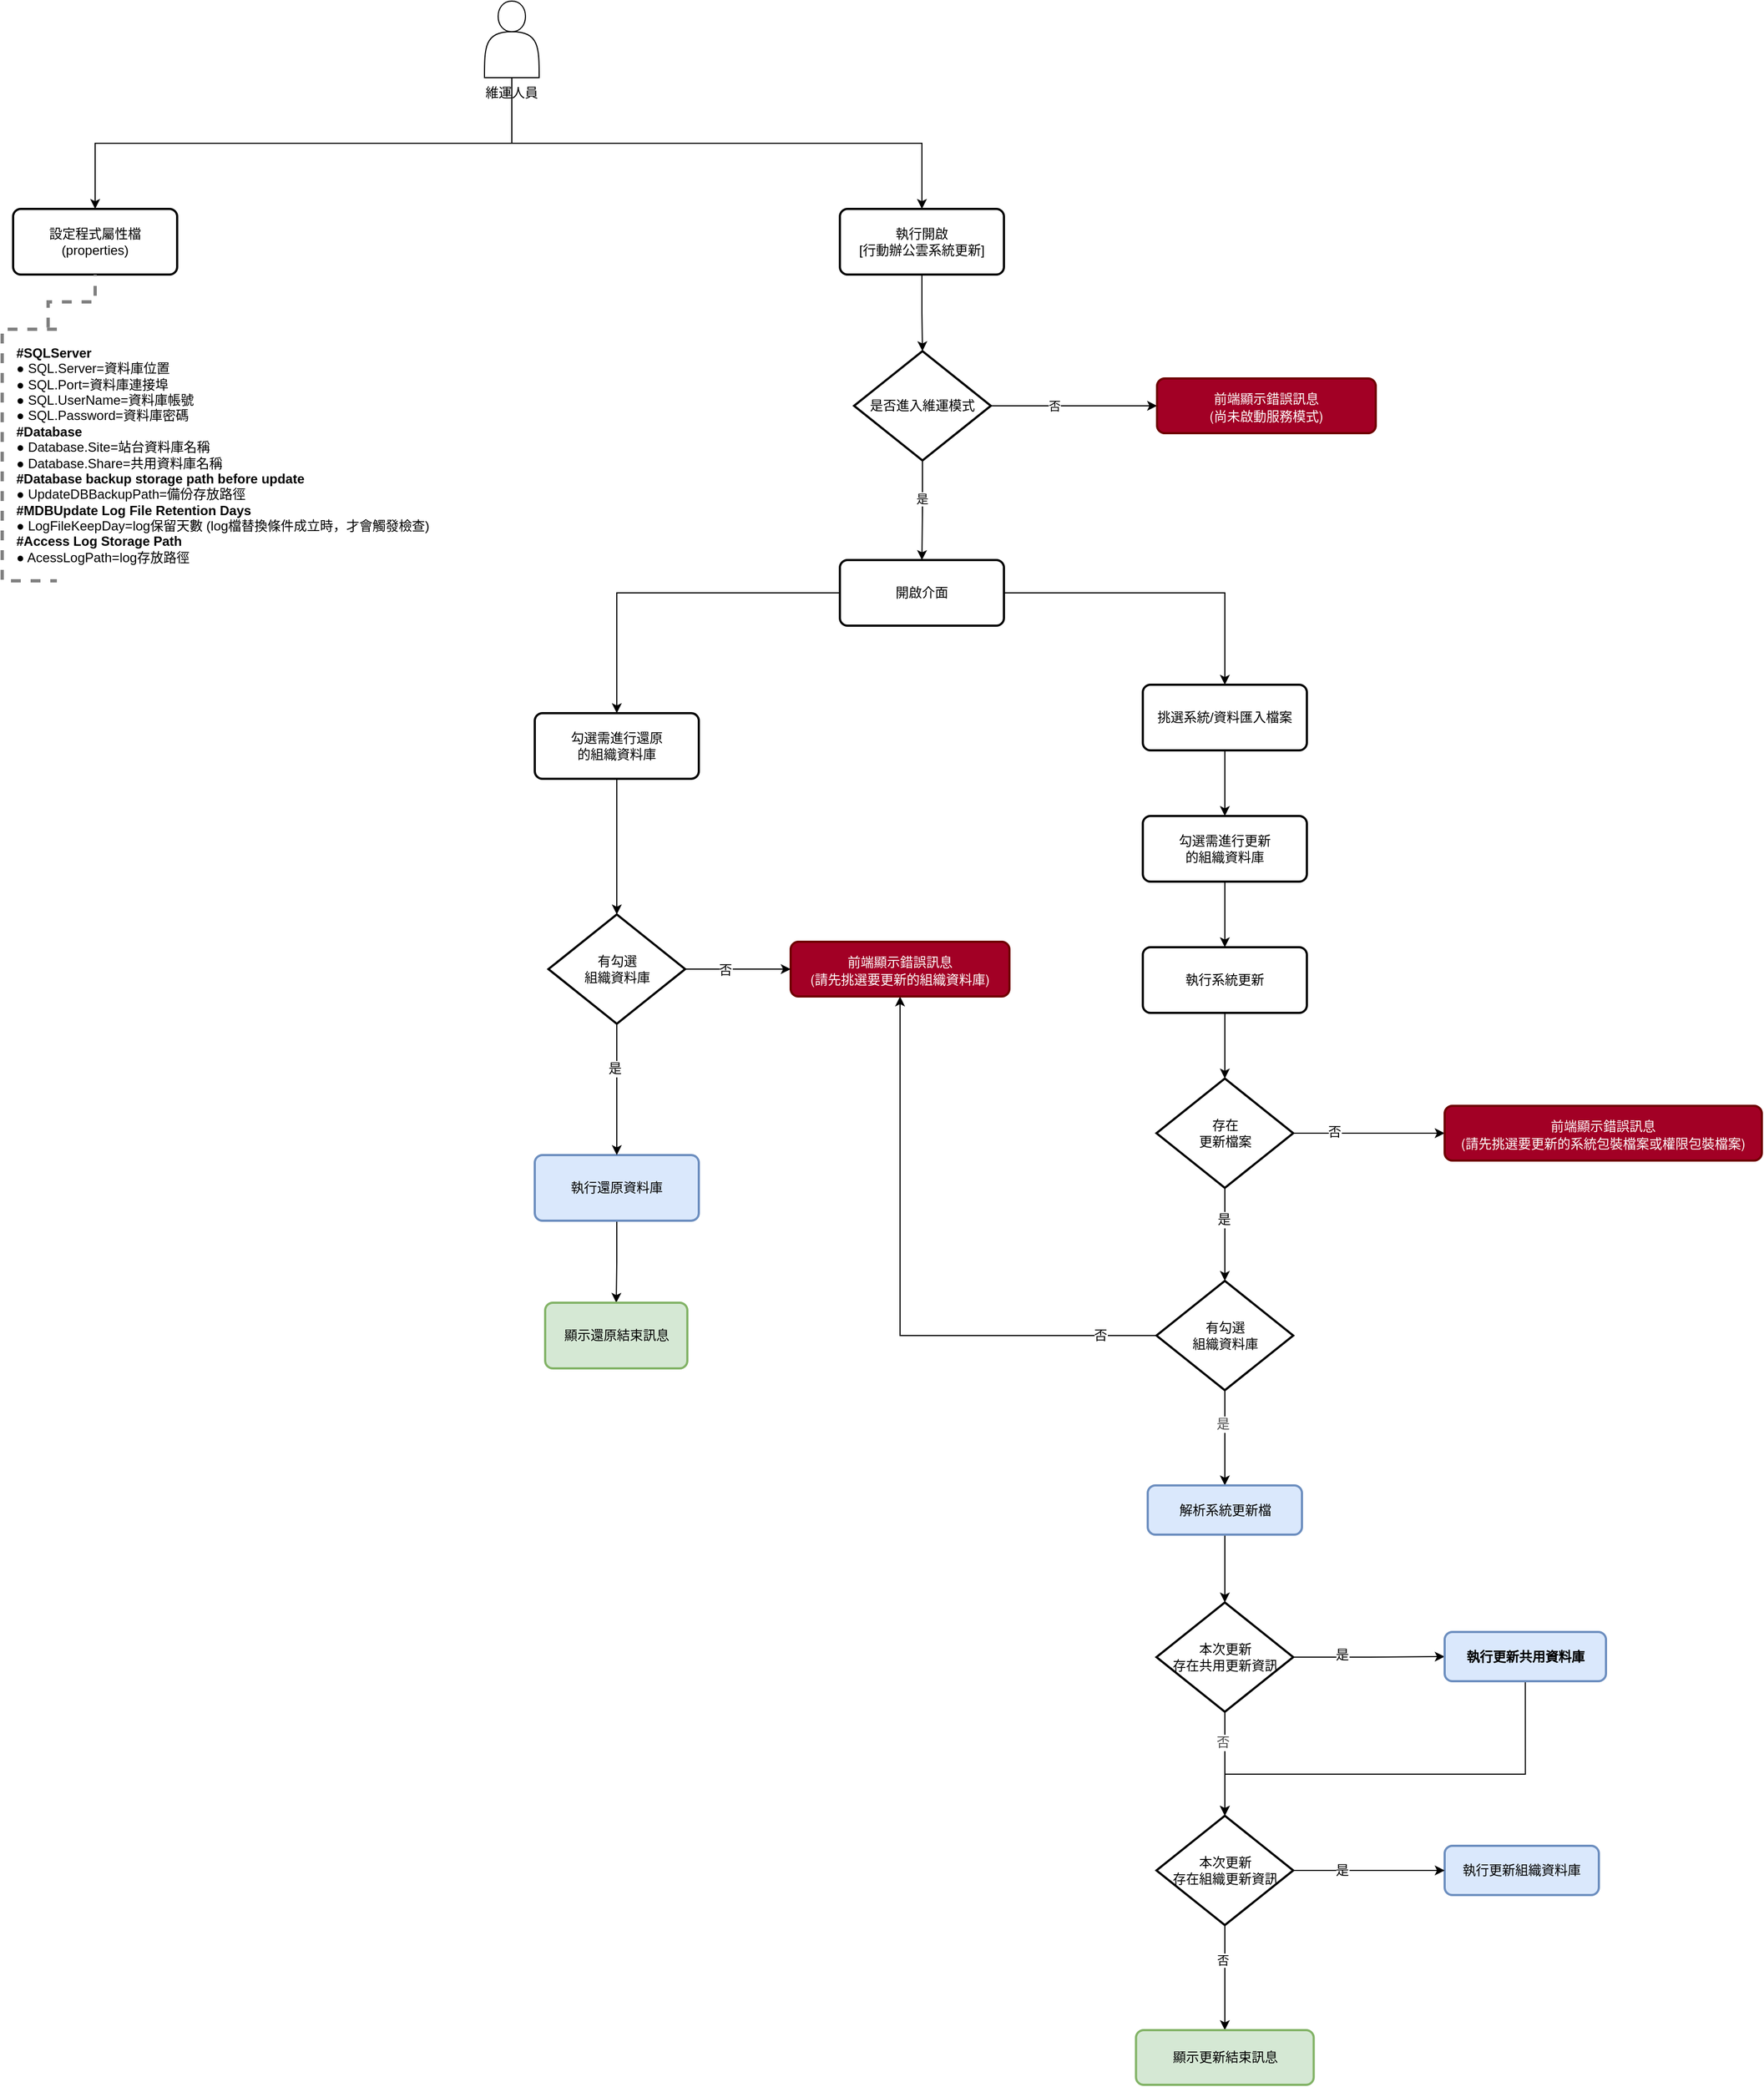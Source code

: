 <mxfile version="20.7.4" type="device" pages="7"><diagram id="niBnTagKbLZONlID9t50" name="介面"><mxGraphModel dx="1418" dy="828" grid="1" gridSize="10" guides="1" tooltips="1" connect="1" arrows="1" fold="1" page="1" pageScale="1" pageWidth="1169" pageHeight="827" math="0" shadow="0"><root><mxCell id="0"/><mxCell id="1" parent="0"/><mxCell id="Nv2E5KOMKFNS7sP6qcvq-22" style="edgeStyle=orthogonalEdgeStyle;rounded=0;orthogonalLoop=1;jettySize=auto;html=1;fontSize=12;fontColor=#fdfcfc;exitX=0.5;exitY=1;exitDx=0;exitDy=0;" parent="1" source="Nv2E5KOMKFNS7sP6qcvq-5" target="Nv2E5KOMKFNS7sP6qcvq-13" edge="1"><mxGeometry relative="1" as="geometry"/></mxCell><mxCell id="Nv2E5KOMKFNS7sP6qcvq-23" style="edgeStyle=orthogonalEdgeStyle;rounded=0;orthogonalLoop=1;jettySize=auto;html=1;fontSize=12;fontColor=#fdfcfc;exitX=0.5;exitY=1;exitDx=0;exitDy=0;" parent="1" source="Nv2E5KOMKFNS7sP6qcvq-5" target="Nv2E5KOMKFNS7sP6qcvq-9" edge="1"><mxGeometry relative="1" as="geometry"/></mxCell><mxCell id="Nv2E5KOMKFNS7sP6qcvq-5" value="維運人員" style="shape=actor;whiteSpace=wrap;html=1;verticalAlign=top;labelPosition=center;verticalLabelPosition=bottom;align=center;" parent="1" vertex="1"><mxGeometry x="481" y="40" width="50" height="70" as="geometry"/></mxCell><mxCell id="a_er6kRERp6-FQVXaxue-5" style="edgeStyle=orthogonalEdgeStyle;rounded=0;orthogonalLoop=1;jettySize=auto;html=1;entryX=0.5;entryY=0;entryDx=0;entryDy=0;entryPerimeter=0;" edge="1" parent="1" source="Nv2E5KOMKFNS7sP6qcvq-9" target="a_er6kRERp6-FQVXaxue-1"><mxGeometry relative="1" as="geometry"/></mxCell><mxCell id="Nv2E5KOMKFNS7sP6qcvq-9" value="執行開啟&lt;br&gt;[行動辦公雲系統更新]" style="rounded=1;whiteSpace=wrap;html=1;absoluteArcSize=1;arcSize=14;strokeWidth=2;" parent="1" vertex="1"><mxGeometry x="806" y="230" width="150" height="60" as="geometry"/></mxCell><mxCell id="Nv2E5KOMKFNS7sP6qcvq-25" style="edgeStyle=orthogonalEdgeStyle;rounded=0;orthogonalLoop=1;jettySize=auto;html=1;entryX=0.5;entryY=0;entryDx=0;entryDy=0;fontSize=12;fontColor=#fdfcfc;" parent="1" source="Nv2E5KOMKFNS7sP6qcvq-10" target="Nv2E5KOMKFNS7sP6qcvq-11" edge="1"><mxGeometry relative="1" as="geometry"/></mxCell><mxCell id="Nv2E5KOMKFNS7sP6qcvq-10" value="挑選系統/資料匯入檔案" style="rounded=1;whiteSpace=wrap;html=1;absoluteArcSize=1;arcSize=14;strokeWidth=2;" parent="1" vertex="1"><mxGeometry x="1083" y="665" width="150" height="60" as="geometry"/></mxCell><mxCell id="Nv2E5KOMKFNS7sP6qcvq-26" style="edgeStyle=orthogonalEdgeStyle;rounded=0;orthogonalLoop=1;jettySize=auto;html=1;entryX=0.5;entryY=0;entryDx=0;entryDy=0;fontSize=12;fontColor=#fdfcfc;" parent="1" source="Nv2E5KOMKFNS7sP6qcvq-11" target="Nv2E5KOMKFNS7sP6qcvq-12" edge="1"><mxGeometry relative="1" as="geometry"/></mxCell><mxCell id="Nv2E5KOMKFNS7sP6qcvq-11" value="勾選需進行更新&lt;br&gt;的組織資料庫" style="rounded=1;whiteSpace=wrap;html=1;absoluteArcSize=1;arcSize=14;strokeWidth=2;" parent="1" vertex="1"><mxGeometry x="1083" y="785" width="150" height="60" as="geometry"/></mxCell><mxCell id="Nv2E5KOMKFNS7sP6qcvq-27" style="edgeStyle=orthogonalEdgeStyle;rounded=0;orthogonalLoop=1;jettySize=auto;html=1;entryX=0.5;entryY=0;entryDx=0;entryDy=0;entryPerimeter=0;fontSize=12;fontColor=#fdfcfc;" parent="1" source="Nv2E5KOMKFNS7sP6qcvq-12" target="Nv2E5KOMKFNS7sP6qcvq-18" edge="1"><mxGeometry relative="1" as="geometry"/></mxCell><mxCell id="Nv2E5KOMKFNS7sP6qcvq-12" value="執行系統更新" style="rounded=1;whiteSpace=wrap;html=1;absoluteArcSize=1;arcSize=14;strokeWidth=2;" parent="1" vertex="1"><mxGeometry x="1083" y="905" width="150" height="60" as="geometry"/></mxCell><mxCell id="Nv2E5KOMKFNS7sP6qcvq-13" value="設定程式屬性檔&lt;br&gt;(properties)" style="rounded=1;whiteSpace=wrap;html=1;absoluteArcSize=1;arcSize=14;strokeWidth=2;" parent="1" vertex="1"><mxGeometry x="50" y="230" width="150" height="60" as="geometry"/></mxCell><mxCell id="Nv2E5KOMKFNS7sP6qcvq-28" style="edgeStyle=orthogonalEdgeStyle;rounded=0;orthogonalLoop=1;jettySize=auto;html=1;fontSize=12;fontColor=#fdfcfc;" parent="1" source="Nv2E5KOMKFNS7sP6qcvq-18" target="Nv2E5KOMKFNS7sP6qcvq-19" edge="1"><mxGeometry relative="1" as="geometry"><mxPoint x="1370" y="1075" as="targetPoint"/></mxGeometry></mxCell><mxCell id="Nv2E5KOMKFNS7sP6qcvq-31" value="否" style="edgeLabel;html=1;align=center;verticalAlign=middle;resizable=0;points=[];fontSize=12;fontColor=#050505;" parent="Nv2E5KOMKFNS7sP6qcvq-28" vertex="1" connectable="0"><mxGeometry x="-0.324" y="-1" relative="1" as="geometry"><mxPoint x="-10" y="-2" as="offset"/></mxGeometry></mxCell><mxCell id="Nv2E5KOMKFNS7sP6qcvq-29" style="edgeStyle=orthogonalEdgeStyle;rounded=0;orthogonalLoop=1;jettySize=auto;html=1;entryX=0.5;entryY=0;entryDx=0;entryDy=0;entryPerimeter=0;fontSize=12;fontColor=#fdfcfc;" parent="1" source="Nv2E5KOMKFNS7sP6qcvq-18" target="Nv2E5KOMKFNS7sP6qcvq-20" edge="1"><mxGeometry relative="1" as="geometry"><Array as="points"><mxPoint x="1158" y="1155"/><mxPoint x="1158" y="1155"/></Array></mxGeometry></mxCell><mxCell id="Nv2E5KOMKFNS7sP6qcvq-32" value="是" style="edgeLabel;html=1;align=center;verticalAlign=middle;resizable=0;points=[];fontSize=12;fontColor=#050505;" parent="Nv2E5KOMKFNS7sP6qcvq-29" vertex="1" connectable="0"><mxGeometry x="-0.247" y="1" relative="1" as="geometry"><mxPoint x="-2" y="-3" as="offset"/></mxGeometry></mxCell><mxCell id="Nv2E5KOMKFNS7sP6qcvq-18" value="存在&lt;br&gt;更新檔案" style="strokeWidth=2;html=1;shape=mxgraph.flowchart.decision;whiteSpace=wrap;" parent="1" vertex="1"><mxGeometry x="1095.5" y="1025" width="125" height="100" as="geometry"/></mxCell><mxCell id="Nv2E5KOMKFNS7sP6qcvq-19" value="&lt;p style=&quot;line-height: normal; margin: 0pt 0in; text-indent: 0in; word-break: normal; font-size: 12px;&quot;&gt;&lt;font style=&quot;font-size: 12px;&quot; face=&quot;calibri&quot;&gt;前端顯示錯誤訊息&lt;/font&gt;&lt;/p&gt;&lt;span style=&quot;font-family: &amp;quot;Source Sans Pro&amp;quot;, &amp;quot;Helvetica Neue&amp;quot;, Arial, sans-serif; text-align: left; word-spacing: 0.8px; font-size: 12px;&quot;&gt;&lt;font style=&quot;font-size: 12px;&quot;&gt;(請先挑選要更新的系統包裝檔案或權限包裝檔案)&lt;/font&gt;&lt;/span&gt;" style="rounded=1;whiteSpace=wrap;html=1;absoluteArcSize=1;arcSize=14;strokeWidth=2;fillColor=#a20025;fontSize=12;align=center;strokeColor=#6F0000;fontColor=#fdfcfc;labelBackgroundColor=none;" parent="1" vertex="1"><mxGeometry x="1359" y="1050" width="290" height="50" as="geometry"/></mxCell><mxCell id="L9ZW4XVigH_Sjn6SUkO0-18" style="edgeStyle=orthogonalEdgeStyle;rounded=0;orthogonalLoop=1;jettySize=auto;html=1;entryX=0.5;entryY=1;entryDx=0;entryDy=0;fontSize=12;fontColor=#050505;" parent="1" source="Nv2E5KOMKFNS7sP6qcvq-20" target="Nv2E5KOMKFNS7sP6qcvq-21" edge="1"><mxGeometry relative="1" as="geometry"/></mxCell><mxCell id="L9ZW4XVigH_Sjn6SUkO0-20" value="否" style="edgeLabel;html=1;align=center;verticalAlign=middle;resizable=0;points=[];fontSize=12;fontColor=#050505;" parent="L9ZW4XVigH_Sjn6SUkO0-18" vertex="1" connectable="0"><mxGeometry x="-0.791" relative="1" as="geometry"><mxPoint x="5" as="offset"/></mxGeometry></mxCell><mxCell id="TySVB7yXryRv8zYaZl8X-2" style="edgeStyle=orthogonalEdgeStyle;rounded=0;orthogonalLoop=1;jettySize=auto;html=1;entryX=0.5;entryY=0;entryDx=0;entryDy=0;strokeColor=#000000;strokeWidth=1;fontSize=12;fontColor=#000000;endArrow=classic;endFill=1;" parent="1" source="Nv2E5KOMKFNS7sP6qcvq-20" target="TySVB7yXryRv8zYaZl8X-1" edge="1"><mxGeometry relative="1" as="geometry"/></mxCell><mxCell id="_u4zKFdKfygltVQTp7sp-3" value="是" style="edgeLabel;html=1;align=center;verticalAlign=middle;resizable=0;points=[];fontSize=12;fontColor=#4D4D4D;" parent="TySVB7yXryRv8zYaZl8X-2" vertex="1" connectable="0"><mxGeometry x="-0.257" y="1" relative="1" as="geometry"><mxPoint x="-3" y="-2" as="offset"/></mxGeometry></mxCell><mxCell id="Nv2E5KOMKFNS7sP6qcvq-20" value="有勾選&lt;br&gt;組織資料庫" style="strokeWidth=2;html=1;shape=mxgraph.flowchart.decision;whiteSpace=wrap;" parent="1" vertex="1"><mxGeometry x="1095.5" y="1210" width="125" height="100" as="geometry"/></mxCell><mxCell id="Nv2E5KOMKFNS7sP6qcvq-21" value="&lt;p style=&quot;line-height: normal; margin: 0pt 0in; text-indent: 0in; word-break: normal; font-size: 12px;&quot;&gt;&lt;font style=&quot;font-size: 12px;&quot; face=&quot;calibri&quot;&gt;前端顯示錯誤訊息&lt;/font&gt;&lt;/p&gt;&lt;span style=&quot;font-family: &amp;quot;Source Sans Pro&amp;quot;, &amp;quot;Helvetica Neue&amp;quot;, Arial, sans-serif; text-align: left; word-spacing: 0.8px; font-size: 12px;&quot;&gt;&lt;font style=&quot;font-size: 12px;&quot;&gt;(請先挑選要更新的組織資料庫)&lt;/font&gt;&lt;/span&gt;" style="rounded=1;whiteSpace=wrap;html=1;absoluteArcSize=1;arcSize=14;strokeWidth=2;fillColor=#a20025;fontSize=12;align=center;strokeColor=#6F0000;fontColor=#fdfcfc;labelBackgroundColor=none;" parent="1" vertex="1"><mxGeometry x="761" y="900" width="200" height="50" as="geometry"/></mxCell><mxCell id="DpEFoDVBLGgcTKlFXqvS-16" style="edgeStyle=orthogonalEdgeStyle;rounded=0;orthogonalLoop=1;jettySize=auto;html=1;entryX=0.5;entryY=0;entryDx=0;entryDy=0;entryPerimeter=0;fontSize=12;fontColor=#050505;" parent="1" source="MCUQrb9LOqCwtgaoU1_v-1" target="DpEFoDVBLGgcTKlFXqvS-14" edge="1"><mxGeometry relative="1" as="geometry"/></mxCell><mxCell id="DpEFoDVBLGgcTKlFXqvS-18" value="否" style="edgeLabel;html=1;align=center;verticalAlign=middle;resizable=0;points=[];fontSize=12;fontColor=#050505;" parent="DpEFoDVBLGgcTKlFXqvS-16" vertex="1" connectable="0"><mxGeometry x="-0.675" y="-1" relative="1" as="geometry"><mxPoint x="-1" y="-48" as="offset"/></mxGeometry></mxCell><mxCell id="_u4zKFdKfygltVQTp7sp-1" value="否" style="edgeLabel;html=1;align=center;verticalAlign=middle;resizable=0;points=[];fontSize=12;fontColor=#4D4D4D;" parent="DpEFoDVBLGgcTKlFXqvS-16" vertex="1" connectable="0"><mxGeometry x="-0.233" y="-1" relative="1" as="geometry"><mxPoint x="-1" y="-9" as="offset"/></mxGeometry></mxCell><mxCell id="biW2M0IpunCERc8AbzIk-4" style="edgeStyle=orthogonalEdgeStyle;rounded=0;orthogonalLoop=1;jettySize=auto;html=1;entryX=0;entryY=0.5;entryDx=0;entryDy=0;strokeColor=#000000;strokeWidth=1;fontSize=11;fontColor=#000000;endArrow=classic;endFill=1;" parent="1" source="MCUQrb9LOqCwtgaoU1_v-1" target="biW2M0IpunCERc8AbzIk-2" edge="1"><mxGeometry relative="1" as="geometry"/></mxCell><mxCell id="bf1HYW0oyIkDEVLdR0zh-2" value="是" style="edgeLabel;html=1;align=center;verticalAlign=middle;resizable=0;points=[];fontSize=12;fontColor=#000000;" parent="biW2M0IpunCERc8AbzIk-4" vertex="1" connectable="0"><mxGeometry x="-0.337" y="1" relative="1" as="geometry"><mxPoint x="-2" y="-1" as="offset"/></mxGeometry></mxCell><mxCell id="MCUQrb9LOqCwtgaoU1_v-1" value="本次更新&lt;br&gt;存在共用更新資訊" style="strokeWidth=2;html=1;shape=mxgraph.flowchart.decision;whiteSpace=wrap;" parent="1" vertex="1"><mxGeometry x="1095.5" y="1504" width="125" height="100" as="geometry"/></mxCell><UserObject label="&lt;p style=&quot;margin-top: 0pt; margin-bottom: 0pt; margin-left: 0in; text-indent: 0in; font-size: 12px;&quot;&gt;&lt;font face=&quot;calibri&quot;&gt;執行更新組織資料庫&lt;/font&gt;&lt;/p&gt;" link="data:page/id,frIypA-uToKbDx8WtjEJ" id="DpEFoDVBLGgcTKlFXqvS-10"><mxCell style="rounded=1;whiteSpace=wrap;html=1;absoluteArcSize=1;arcSize=14;strokeWidth=2;fontSize=12;align=center;labelBackgroundColor=none;fillColor=#dae8fc;strokeColor=#6c8ebf;" parent="1" vertex="1"><mxGeometry x="1359" y="1726.5" width="141" height="45" as="geometry"/></mxCell></UserObject><mxCell id="RYQSNlKj2KpLNU6Ztz3i-7" style="edgeStyle=orthogonalEdgeStyle;rounded=0;orthogonalLoop=1;jettySize=auto;html=1;entryX=0;entryY=0.5;entryDx=0;entryDy=0;strokeColor=#000000;strokeWidth=1;fontSize=12;fontColor=#000000;endArrow=classic;endFill=1;" parent="1" source="DpEFoDVBLGgcTKlFXqvS-14" target="DpEFoDVBLGgcTKlFXqvS-10" edge="1"><mxGeometry relative="1" as="geometry"/></mxCell><mxCell id="RYQSNlKj2KpLNU6Ztz3i-8" value="是" style="edgeLabel;html=1;align=center;verticalAlign=middle;resizable=0;points=[];fontSize=12;fontColor=#000000;" parent="RYQSNlKj2KpLNU6Ztz3i-7" vertex="1" connectable="0"><mxGeometry x="-0.313" y="-1" relative="1" as="geometry"><mxPoint x="-3" y="-1" as="offset"/></mxGeometry></mxCell><mxCell id="QByAXVgQMcqaIMGRQC4H-4" style="edgeStyle=orthogonalEdgeStyle;rounded=0;orthogonalLoop=1;jettySize=auto;html=1;entryX=0.5;entryY=0;entryDx=0;entryDy=0;" edge="1" parent="1" source="DpEFoDVBLGgcTKlFXqvS-14" target="L9ZW4XVigH_Sjn6SUkO0-23"><mxGeometry relative="1" as="geometry"><mxPoint x="1158" y="1883" as="targetPoint"/></mxGeometry></mxCell><mxCell id="QByAXVgQMcqaIMGRQC4H-8" value="否" style="edgeLabel;html=1;align=center;verticalAlign=middle;resizable=0;points=[];" vertex="1" connectable="0" parent="QByAXVgQMcqaIMGRQC4H-4"><mxGeometry x="-0.238" y="-1" relative="1" as="geometry"><mxPoint x="-1" y="-5" as="offset"/></mxGeometry></mxCell><mxCell id="DpEFoDVBLGgcTKlFXqvS-14" value="本次更新&lt;br&gt;存在組織更新資訊" style="strokeWidth=2;html=1;shape=mxgraph.flowchart.decision;whiteSpace=wrap;" parent="1" vertex="1"><mxGeometry x="1095.5" y="1699" width="125" height="100" as="geometry"/></mxCell><mxCell id="L9ZW4XVigH_Sjn6SUkO0-16" style="edgeStyle=orthogonalEdgeStyle;rounded=0;orthogonalLoop=1;jettySize=auto;html=1;entryX=0.5;entryY=0;entryDx=0;entryDy=0;entryPerimeter=0;fontSize=12;fontColor=#050505;" parent="1" source="rADPoRzz_FQJZJo-gO7U-3" target="L9ZW4XVigH_Sjn6SUkO0-15" edge="1"><mxGeometry relative="1" as="geometry"/></mxCell><mxCell id="rADPoRzz_FQJZJo-gO7U-3" value="勾選需進行還原&lt;br&gt;的組織資料庫" style="rounded=1;whiteSpace=wrap;html=1;absoluteArcSize=1;arcSize=14;strokeWidth=2;" parent="1" vertex="1"><mxGeometry x="527" y="691" width="150" height="60" as="geometry"/></mxCell><mxCell id="L9ZW4XVigH_Sjn6SUkO0-27" style="edgeStyle=orthogonalEdgeStyle;rounded=0;orthogonalLoop=1;jettySize=auto;html=1;entryX=0.5;entryY=0;entryDx=0;entryDy=0;fontSize=12;fontColor=#050505;" parent="1" source="rADPoRzz_FQJZJo-gO7U-4" target="L9ZW4XVigH_Sjn6SUkO0-26" edge="1"><mxGeometry relative="1" as="geometry"/></mxCell><UserObject label="執行還原資料庫" link="data:page/id,hA63eQYX3tUCCJh6vqBV" id="rADPoRzz_FQJZJo-gO7U-4"><mxCell style="rounded=1;whiteSpace=wrap;html=1;absoluteArcSize=1;arcSize=14;strokeWidth=2;fillColor=#dae8fc;strokeColor=#6c8ebf;" parent="1" vertex="1"><mxGeometry x="527" y="1095" width="150" height="60" as="geometry"/></mxCell></UserObject><mxCell id="u45ELZ2DYl9exb2qYi_f-4" style="edgeStyle=orthogonalEdgeStyle;rounded=0;orthogonalLoop=1;jettySize=auto;html=1;fontSize=12;fontColor=#050505;" parent="1" edge="1"><mxGeometry relative="1" as="geometry"><mxPoint x="1432" y="2033.5" as="sourcePoint"/></mxGeometry></mxCell><mxCell id="L9ZW4XVigH_Sjn6SUkO0-7" value="" style="edgeStyle=orthogonalEdgeStyle;rounded=0;orthogonalLoop=1;jettySize=auto;html=1;fontSize=12;fontColor=#050505;" parent="1" edge="1"><mxGeometry relative="1" as="geometry"><mxPoint x="1361.5" y="1916" as="sourcePoint"/></mxGeometry></mxCell><mxCell id="L9ZW4XVigH_Sjn6SUkO0-11" value="" style="edgeStyle=orthogonalEdgeStyle;rounded=0;orthogonalLoop=1;jettySize=auto;html=1;fontSize=12;fontColor=#050505;" parent="1" edge="1"><mxGeometry relative="1" as="geometry"><mxPoint x="1361.5" y="1916" as="sourcePoint"/></mxGeometry></mxCell><mxCell id="L9ZW4XVigH_Sjn6SUkO0-12" value="是" style="edgeLabel;html=1;align=center;verticalAlign=middle;resizable=0;points=[];fontSize=12;fontColor=#050505;" parent="L9ZW4XVigH_Sjn6SUkO0-11" vertex="1" connectable="0"><mxGeometry x="-0.244" y="1" relative="1" as="geometry"><mxPoint x="-2" y="-4" as="offset"/></mxGeometry></mxCell><mxCell id="L9ZW4XVigH_Sjn6SUkO0-17" style="edgeStyle=orthogonalEdgeStyle;rounded=0;orthogonalLoop=1;jettySize=auto;html=1;entryX=0;entryY=0.5;entryDx=0;entryDy=0;fontSize=12;fontColor=#050505;" parent="1" source="L9ZW4XVigH_Sjn6SUkO0-15" target="Nv2E5KOMKFNS7sP6qcvq-21" edge="1"><mxGeometry relative="1" as="geometry"/></mxCell><mxCell id="L9ZW4XVigH_Sjn6SUkO0-21" value="否" style="edgeLabel;html=1;align=center;verticalAlign=middle;resizable=0;points=[];fontSize=12;fontColor=#050505;" parent="L9ZW4XVigH_Sjn6SUkO0-17" vertex="1" connectable="0"><mxGeometry x="-0.243" y="-1" relative="1" as="geometry"><mxPoint as="offset"/></mxGeometry></mxCell><mxCell id="L9ZW4XVigH_Sjn6SUkO0-19" style="edgeStyle=orthogonalEdgeStyle;rounded=0;orthogonalLoop=1;jettySize=auto;html=1;entryX=0.5;entryY=0;entryDx=0;entryDy=0;fontSize=12;fontColor=#050505;" parent="1" source="L9ZW4XVigH_Sjn6SUkO0-15" target="rADPoRzz_FQJZJo-gO7U-4" edge="1"><mxGeometry relative="1" as="geometry"/></mxCell><mxCell id="L9ZW4XVigH_Sjn6SUkO0-22" value="是" style="edgeLabel;html=1;align=center;verticalAlign=middle;resizable=0;points=[];fontSize=12;fontColor=#050505;" parent="L9ZW4XVigH_Sjn6SUkO0-19" vertex="1" connectable="0"><mxGeometry x="-0.273" y="-1" relative="1" as="geometry"><mxPoint x="-1" y="-3" as="offset"/></mxGeometry></mxCell><mxCell id="L9ZW4XVigH_Sjn6SUkO0-15" value="有勾選&lt;br&gt;組織資料庫" style="strokeWidth=2;html=1;shape=mxgraph.flowchart.decision;whiteSpace=wrap;" parent="1" vertex="1"><mxGeometry x="539.5" y="875" width="125" height="100" as="geometry"/></mxCell><mxCell id="L9ZW4XVigH_Sjn6SUkO0-23" value="顯示更新結束訊息" style="rounded=1;whiteSpace=wrap;html=1;absoluteArcSize=1;arcSize=14;strokeWidth=2;labelBackgroundColor=none;fontSize=12;fillColor=#d5e8d4;strokeColor=#82b366;" parent="1" vertex="1"><mxGeometry x="1076.75" y="1895" width="162.5" height="50" as="geometry"/></mxCell><mxCell id="L9ZW4XVigH_Sjn6SUkO0-26" value="顯示還原結束訊息" style="rounded=1;whiteSpace=wrap;html=1;absoluteArcSize=1;arcSize=14;strokeWidth=2;labelBackgroundColor=none;fontSize=12;fillColor=#d5e8d4;strokeColor=#82b366;" parent="1" vertex="1"><mxGeometry x="536.5" y="1230" width="130" height="60" as="geometry"/></mxCell><mxCell id="u45ELZ2DYl9exb2qYi_f-5" style="edgeStyle=orthogonalEdgeStyle;rounded=0;orthogonalLoop=1;jettySize=auto;html=1;entryX=0;entryY=0.5;entryDx=0;entryDy=0;fontSize=12;fontColor=#050505;" parent="1" edge="1"><mxGeometry relative="1" as="geometry"><mxPoint x="1647" y="2033.5" as="sourcePoint"/></mxGeometry></mxCell><mxCell id="u45ELZ2DYl9exb2qYi_f-8" value="是" style="edgeLabel;html=1;align=center;verticalAlign=middle;resizable=0;points=[];fontSize=12;fontColor=#050505;" parent="u45ELZ2DYl9exb2qYi_f-5" vertex="1" connectable="0"><mxGeometry x="-0.193" y="2" relative="1" as="geometry"><mxPoint x="-12" y="1" as="offset"/></mxGeometry></mxCell><mxCell id="u45ELZ2DYl9exb2qYi_f-6" style="edgeStyle=orthogonalEdgeStyle;rounded=0;orthogonalLoop=1;jettySize=auto;html=1;entryX=0;entryY=0.5;entryDx=0;entryDy=0;fontSize=12;fontColor=#050505;" parent="1" edge="1"><mxGeometry relative="1" as="geometry"><mxPoint x="1903" y="2033" as="sourcePoint"/></mxGeometry></mxCell><mxCell id="1xiipJcnHT3cxfg9qfhX-4" style="edgeStyle=orthogonalEdgeStyle;rounded=0;orthogonalLoop=1;jettySize=auto;html=1;entryX=0.5;entryY=1;entryDx=0;entryDy=0;fontSize=11;fontColor=#000000;exitX=0.84;exitY=-0.007;exitDx=0;exitDy=0;exitPerimeter=0;endArrow=none;endFill=0;dashed=1;strokeWidth=3;strokeColor=#808080;" parent="1" source="1xiipJcnHT3cxfg9qfhX-5" target="Nv2E5KOMKFNS7sP6qcvq-13" edge="1"><mxGeometry relative="1" as="geometry"><mxPoint x="110" y="325" as="sourcePoint"/></mxGeometry></mxCell><mxCell id="1xiipJcnHT3cxfg9qfhX-5" value="&lt;b&gt;#SQLServer&lt;/b&gt;&lt;br style=&quot;border-color: var(--border-color); font-size: 12px;&quot;&gt;●&amp;nbsp;&lt;span style=&quot;border-color: var(--border-color); background-color: initial; font-size: 12px;&quot;&gt;SQL.Server=資料庫位置&lt;/span&gt;&lt;div style=&quot;border-color: var(--border-color); font-size: 12px;&quot;&gt;● SQL.Port=資料庫連接埠&lt;/div&gt;&lt;div style=&quot;border-color: var(--border-color); font-size: 12px;&quot;&gt;● SQL.UserName=資料庫帳號&lt;/div&gt;&lt;div style=&quot;border-color: var(--border-color); font-size: 12px;&quot;&gt;● SQL.Password=資料庫密碼&lt;/div&gt;&lt;div style=&quot;border-color: var(--border-color);&quot;&gt;&lt;div style=&quot;font-size: 12px; border-color: var(--border-color);&quot;&gt;&lt;b&gt;#Database&lt;/b&gt;&lt;/div&gt;&lt;div style=&quot;border-color: var(--border-color);&quot;&gt;● Database.Site=&lt;span style=&quot;background-color: initial;&quot;&gt;站台資料庫名稱&lt;/span&gt;&lt;/div&gt;&lt;div style=&quot;font-size: 12px; border-color: var(--border-color);&quot;&gt;● Database.Share=共用資料庫名稱&lt;/div&gt;&lt;/div&gt;&lt;b&gt;#Database backup storage path before update&amp;nbsp;&lt;/b&gt;&lt;div style=&quot;border-color: var(--border-color); font-size: 12px;&quot;&gt;● UpdateDBBackupPath=備份存放路徑&lt;/div&gt;&lt;b style=&quot;border-color: var(--border-color);&quot;&gt;#MDBUpdate Log File Retention Days&lt;/b&gt;&amp;nbsp; &amp;nbsp;&lt;br&gt;&lt;div style=&quot;border-color: var(--border-color); font-size: 12px;&quot;&gt;● LogFileKeepDay=log保留天數 (log檔替換條件成立時，才會觸發檢查)&lt;/div&gt;&lt;div style=&quot;border-color: var(--border-color); font-size: 12px;&quot;&gt;&lt;div style=&quot;border-color: var(--border-color);&quot;&gt;&lt;b style=&quot;border-color: var(--border-color);&quot;&gt;#Access Log Storage Path&lt;/b&gt;&lt;/div&gt;&lt;div style=&quot;border-color: var(--border-color);&quot;&gt;● AcessLogPath=log存放路徑&lt;/div&gt;&lt;/div&gt;" style="strokeWidth=3;html=1;shape=mxgraph.flowchart.annotation_1;align=left;pointerEvents=1;dashed=1;labelBackgroundColor=none;strokeColor=#808080;fontSize=12;fontColor=#000000;fillColor=none;spacingLeft=11;" parent="1" vertex="1"><mxGeometry x="40" y="340" width="50" height="230" as="geometry"/></mxCell><mxCell id="_u4zKFdKfygltVQTp7sp-2" style="edgeStyle=orthogonalEdgeStyle;rounded=0;orthogonalLoop=1;jettySize=auto;html=1;entryX=0.5;entryY=0;entryDx=0;entryDy=0;entryPerimeter=0;strokeColor=#000000;strokeWidth=1;fontSize=12;fontColor=#4D4D4D;endArrow=classic;endFill=1;exitX=0.5;exitY=1;exitDx=0;exitDy=0;" parent="1" source="biW2M0IpunCERc8AbzIk-2" target="DpEFoDVBLGgcTKlFXqvS-14" edge="1"><mxGeometry relative="1" as="geometry"><Array as="points"><mxPoint x="1433" y="1661"/><mxPoint x="1158" y="1661"/></Array></mxGeometry></mxCell><UserObject label="&lt;p style=&quot;margin-top: 0pt; margin-bottom: 0pt; margin-left: 0in; text-indent: 0in; font-size: 12px;&quot;&gt;&lt;font face=&quot;calibri&quot;&gt;&lt;b&gt;執行更新共用資料庫&lt;/b&gt;&lt;/font&gt;&lt;/p&gt;" link="data:page/id,R0QAgWAf6J8BAfz1130l" id="biW2M0IpunCERc8AbzIk-2"><mxCell style="rounded=1;whiteSpace=wrap;html=1;absoluteArcSize=1;arcSize=14;strokeWidth=2;fontSize=12;align=center;labelBackgroundColor=none;fillColor=#dae8fc;strokeColor=#6c8ebf;" parent="1" vertex="1"><mxGeometry x="1359" y="1531" width="147.5" height="45" as="geometry"/></mxCell></UserObject><mxCell id="TySVB7yXryRv8zYaZl8X-3" style="edgeStyle=orthogonalEdgeStyle;rounded=0;orthogonalLoop=1;jettySize=auto;html=1;entryX=0.5;entryY=0;entryDx=0;entryDy=0;entryPerimeter=0;strokeColor=#000000;strokeWidth=1;fontSize=12;fontColor=#000000;endArrow=classic;endFill=1;" parent="1" source="TySVB7yXryRv8zYaZl8X-1" target="MCUQrb9LOqCwtgaoU1_v-1" edge="1"><mxGeometry relative="1" as="geometry"/></mxCell><UserObject label="&lt;p style=&quot;margin-top: 0pt; margin-bottom: 0pt; margin-left: 0in; text-indent: 0in; font-size: 12px;&quot;&gt;&lt;font face=&quot;calibri&quot;&gt;&lt;span&gt;解析系統更新檔&lt;/span&gt;&lt;/font&gt;&lt;/p&gt;" link="data:page/id,VYZZ_sYnBda3u2ITOuEn" id="TySVB7yXryRv8zYaZl8X-1"><mxCell style="rounded=1;whiteSpace=wrap;html=1;absoluteArcSize=1;arcSize=14;strokeWidth=2;fontSize=12;align=center;labelBackgroundColor=none;fillColor=#dae8fc;strokeColor=#6c8ebf;fontStyle=0" parent="1" vertex="1"><mxGeometry x="1087.5" y="1397" width="141" height="45" as="geometry"/></mxCell></UserObject><mxCell id="a_er6kRERp6-FQVXaxue-6" style="edgeStyle=orthogonalEdgeStyle;rounded=0;orthogonalLoop=1;jettySize=auto;html=1;entryX=0.5;entryY=0;entryDx=0;entryDy=0;" edge="1" parent="1" source="a_er6kRERp6-FQVXaxue-1" target="a_er6kRERp6-FQVXaxue-3"><mxGeometry relative="1" as="geometry"/></mxCell><mxCell id="a_er6kRERp6-FQVXaxue-12" value="是" style="edgeLabel;html=1;align=center;verticalAlign=middle;resizable=0;points=[];" vertex="1" connectable="0" parent="a_er6kRERp6-FQVXaxue-6"><mxGeometry x="-0.235" y="2" relative="1" as="geometry"><mxPoint x="-3" as="offset"/></mxGeometry></mxCell><mxCell id="a_er6kRERp6-FQVXaxue-7" style="edgeStyle=orthogonalEdgeStyle;rounded=0;orthogonalLoop=1;jettySize=auto;html=1;" edge="1" parent="1" source="a_er6kRERp6-FQVXaxue-1" target="a_er6kRERp6-FQVXaxue-4"><mxGeometry relative="1" as="geometry"/></mxCell><mxCell id="a_er6kRERp6-FQVXaxue-10" value="否" style="edgeLabel;html=1;align=center;verticalAlign=middle;resizable=0;points=[];" vertex="1" connectable="0" parent="a_er6kRERp6-FQVXaxue-7"><mxGeometry x="-0.21" y="-1" relative="1" as="geometry"><mxPoint x="-2" y="-1" as="offset"/></mxGeometry></mxCell><mxCell id="a_er6kRERp6-FQVXaxue-1" value="是否進入維運模式" style="strokeWidth=2;html=1;shape=mxgraph.flowchart.decision;whiteSpace=wrap;" vertex="1" parent="1"><mxGeometry x="819" y="360" width="125" height="100" as="geometry"/></mxCell><mxCell id="a_er6kRERp6-FQVXaxue-8" style="edgeStyle=orthogonalEdgeStyle;rounded=0;orthogonalLoop=1;jettySize=auto;html=1;entryX=0.5;entryY=0;entryDx=0;entryDy=0;" edge="1" parent="1" source="a_er6kRERp6-FQVXaxue-3" target="rADPoRzz_FQJZJo-gO7U-3"><mxGeometry relative="1" as="geometry"/></mxCell><mxCell id="a_er6kRERp6-FQVXaxue-9" style="edgeStyle=orthogonalEdgeStyle;rounded=0;orthogonalLoop=1;jettySize=auto;html=1;entryX=0.5;entryY=0;entryDx=0;entryDy=0;" edge="1" parent="1" source="a_er6kRERp6-FQVXaxue-3" target="Nv2E5KOMKFNS7sP6qcvq-10"><mxGeometry relative="1" as="geometry"/></mxCell><mxCell id="a_er6kRERp6-FQVXaxue-3" value="開啟介面" style="rounded=1;whiteSpace=wrap;html=1;absoluteArcSize=1;arcSize=14;strokeWidth=2;" vertex="1" parent="1"><mxGeometry x="806" y="551" width="150" height="60" as="geometry"/></mxCell><mxCell id="a_er6kRERp6-FQVXaxue-4" value="&lt;p style=&quot;line-height: normal; margin: 0pt 0in; text-indent: 0in; word-break: normal; font-size: 12px;&quot;&gt;&lt;font style=&quot;font-size: 12px;&quot; face=&quot;calibri&quot;&gt;前端顯示錯誤訊息&lt;/font&gt;&lt;/p&gt;&lt;span style=&quot;font-family: &amp;quot;Source Sans Pro&amp;quot;, &amp;quot;Helvetica Neue&amp;quot;, Arial, sans-serif; text-align: left; word-spacing: 0.8px; font-size: 12px;&quot;&gt;&lt;font style=&quot;font-size: 12px;&quot;&gt;(尚未啟動服務模式)&lt;/font&gt;&lt;/span&gt;" style="rounded=1;whiteSpace=wrap;html=1;absoluteArcSize=1;arcSize=14;strokeWidth=2;fillColor=#a20025;fontSize=12;align=center;strokeColor=#6F0000;fontColor=#fdfcfc;labelBackgroundColor=none;" vertex="1" parent="1"><mxGeometry x="1096" y="385" width="200" height="50" as="geometry"/></mxCell><mxCell id="QByAXVgQMcqaIMGRQC4H-5" style="edgeStyle=orthogonalEdgeStyle;rounded=0;orthogonalLoop=1;jettySize=auto;html=1;entryX=0;entryY=0.5;entryDx=0;entryDy=0;" edge="1" parent="1" target="QByAXVgQMcqaIMGRQC4H-3"><mxGeometry relative="1" as="geometry"><mxPoint x="1181.5" y="1933" as="sourcePoint"/></mxGeometry></mxCell><mxCell id="QByAXVgQMcqaIMGRQC4H-7" value="是" style="edgeLabel;html=1;align=center;verticalAlign=middle;resizable=0;points=[];" vertex="1" connectable="0" parent="QByAXVgQMcqaIMGRQC4H-5"><mxGeometry x="-0.248" y="1" relative="1" as="geometry"><mxPoint x="-15" as="offset"/></mxGeometry></mxCell></root></mxGraphModel></diagram><diagram id="VYZZ_sYnBda3u2ITOuEn" name="解析系統更新檔"><mxGraphModel dx="1418" dy="828" grid="1" gridSize="10" guides="1" tooltips="1" connect="1" arrows="1" fold="1" page="1" pageScale="1" pageWidth="827" pageHeight="1169" math="0" shadow="0"><root><mxCell id="0"/><mxCell id="1" parent="0"/><mxCell id="krJlrfVDNPRFE3mUfoXf-1" value="" style="edgeStyle=orthogonalEdgeStyle;rounded=0;orthogonalLoop=1;jettySize=auto;html=1;strokeColor=#000000;strokeWidth=1;fontSize=12;fontColor=#000000;endArrow=classic;endFill=1;" parent="1" source="KJuPqikk6sqJ_xTKyZ9O-1" target="KJuPqikk6sqJ_xTKyZ9O-3" edge="1"><mxGeometry relative="1" as="geometry"/></mxCell><mxCell id="KJuPqikk6sqJ_xTKyZ9O-1" value="(Strat)" style="strokeWidth=2;html=1;shape=mxgraph.flowchart.start_2;whiteSpace=wrap;labelBackgroundColor=none;fontSize=12;fontColor=#050505;" parent="1" vertex="1"><mxGeometry x="94" y="21" width="80" height="50" as="geometry"/></mxCell><mxCell id="krJlrfVDNPRFE3mUfoXf-2" value="" style="edgeStyle=orthogonalEdgeStyle;rounded=0;orthogonalLoop=1;jettySize=auto;html=1;strokeColor=#000000;strokeWidth=1;fontSize=12;fontColor=#000000;endArrow=classic;endFill=1;" parent="1" source="KJuPqikk6sqJ_xTKyZ9O-3" target="KJuPqikk6sqJ_xTKyZ9O-4" edge="1"><mxGeometry relative="1" as="geometry"/></mxCell><mxCell id="KJuPqikk6sqJ_xTKyZ9O-3" value="依檔案路徑&lt;br&gt;取得系統更新的MDB檔案" style="rounded=1;whiteSpace=wrap;html=1;absoluteArcSize=1;arcSize=14;strokeWidth=2;labelBackgroundColor=default;strokeColor=#000000;fontSize=12;fontColor=#000000;fillColor=default;" parent="1" vertex="1"><mxGeometry x="58" y="125" width="153" height="50" as="geometry"/></mxCell><mxCell id="YaGAQoSUha2C2IiVGOIZ-7" value="" style="edgeStyle=orthogonalEdgeStyle;rounded=0;orthogonalLoop=1;jettySize=auto;html=1;strokeColor=#000000;strokeWidth=1;fontSize=12;fontColor=#000000;endArrow=classic;endFill=1;" parent="1" source="KJuPqikk6sqJ_xTKyZ9O-4" target="3X2QYI1MpUBBGTFAzG6a-1" edge="1"><mxGeometry relative="1" as="geometry"/></mxCell><mxCell id="BragWqKT3vHfy6d2VlnA-1" value="是" style="edgeLabel;html=1;align=center;verticalAlign=middle;resizable=0;points=[];fontSize=12;fontColor=#000000;" parent="YaGAQoSUha2C2IiVGOIZ-7" vertex="1" connectable="0"><mxGeometry x="-0.271" y="3" relative="1" as="geometry"><mxPoint x="6" y="2" as="offset"/></mxGeometry></mxCell><mxCell id="krJlrfVDNPRFE3mUfoXf-3" value="" style="edgeStyle=orthogonalEdgeStyle;rounded=0;orthogonalLoop=1;jettySize=auto;html=1;strokeColor=#000000;strokeWidth=1;fontSize=12;fontColor=#000000;endArrow=classic;endFill=1;" parent="1" source="KJuPqikk6sqJ_xTKyZ9O-4" target="t0X7DrB78c_MWT-X-v_K-2" edge="1"><mxGeometry relative="1" as="geometry"/></mxCell><mxCell id="krJlrfVDNPRFE3mUfoXf-4" value="否" style="edgeLabel;html=1;align=center;verticalAlign=middle;resizable=0;points=[];fontSize=12;fontColor=#000000;" parent="krJlrfVDNPRFE3mUfoXf-3" vertex="1" connectable="0"><mxGeometry x="-0.206" y="1" relative="1" as="geometry"><mxPoint x="-2" y="-6" as="offset"/></mxGeometry></mxCell><mxCell id="KJuPqikk6sqJ_xTKyZ9O-4" value="安裝檔不存在" style="strokeWidth=2;html=1;shape=mxgraph.flowchart.decision;whiteSpace=wrap;labelBackgroundColor=default;strokeColor=#000000;fontSize=12;fontColor=#000000;fillColor=default;" parent="1" vertex="1"><mxGeometry x="68" y="242.5" width="132" height="90" as="geometry"/></mxCell><mxCell id="IrK6Socq2MnZUwnesxic-2" style="edgeStyle=orthogonalEdgeStyle;rounded=0;orthogonalLoop=1;jettySize=auto;html=1;entryX=0.5;entryY=0;entryDx=0;entryDy=0;strokeColor=#000000;strokeWidth=1;fontSize=12;fontColor=#4D4D4D;endArrow=classic;endFill=1;" parent="1" source="3X2QYI1MpUBBGTFAzG6a-1" target="t0X7DrB78c_MWT-X-v_K-7" edge="1"><mxGeometry relative="1" as="geometry"/></mxCell><mxCell id="3X2QYI1MpUBBGTFAzG6a-1" value="&lt;p style=&quot;margin-top: 0pt; margin-bottom: 0pt; margin-left: 0in; text-indent: 0in; font-size: 12px;&quot;&gt;&lt;font face=&quot;calibri&quot; style=&quot;font-size: 12px;&quot;&gt;&lt;span style=&quot;font-size: 12px;&quot;&gt;錯誤記錄&lt;/span&gt;&lt;/font&gt;&lt;/p&gt;&lt;p style=&quot;margin-top: 0pt; margin-bottom: 0pt; margin-left: 0in; text-indent: 0in; font-size: 12px;&quot;&gt;&lt;font face=&quot;calibri&quot; style=&quot;font-size: 12px;&quot;&gt;&lt;span style=&quot;font-size: 12px;&quot;&gt;(Accesslog、ruRUlog)&lt;/span&gt;&lt;/font&gt;&lt;/p&gt;" style="rounded=1;whiteSpace=wrap;html=1;absoluteArcSize=1;arcSize=14;strokeWidth=2;fontSize=12;align=center;strokeColor=#b85450;fillColor=#f8cecc;labelBackgroundColor=none;" parent="1" vertex="1"><mxGeometry x="298" y="265" width="141" height="45" as="geometry"/></mxCell><mxCell id="YaGAQoSUha2C2IiVGOIZ-9" value="" style="edgeStyle=orthogonalEdgeStyle;rounded=0;orthogonalLoop=1;jettySize=auto;html=1;strokeColor=#000000;strokeWidth=1;fontSize=12;fontColor=#000000;endArrow=classic;endFill=1;" parent="1" source="t0X7DrB78c_MWT-X-v_K-2" target="t0X7DrB78c_MWT-X-v_K-3" edge="1"><mxGeometry relative="1" as="geometry"/></mxCell><mxCell id="BragWqKT3vHfy6d2VlnA-3" value="是" style="edgeLabel;html=1;align=center;verticalAlign=middle;resizable=0;points=[];fontSize=12;fontColor=#000000;" parent="YaGAQoSUha2C2IiVGOIZ-9" vertex="1" connectable="0"><mxGeometry x="-0.219" y="1" relative="1" as="geometry"><mxPoint as="offset"/></mxGeometry></mxCell><mxCell id="DUmym7nzv3zKuXXIgjpU-1" value="" style="edgeStyle=orthogonalEdgeStyle;rounded=0;orthogonalLoop=1;jettySize=auto;html=1;strokeColor=#000000;strokeWidth=1;fontSize=12;fontColor=#000000;endArrow=classic;endFill=1;" parent="1" source="t0X7DrB78c_MWT-X-v_K-2" target="t0X7DrB78c_MWT-X-v_K-8" edge="1"><mxGeometry relative="1" as="geometry"/></mxCell><mxCell id="DUmym7nzv3zKuXXIgjpU-3" value="否" style="edgeLabel;html=1;align=center;verticalAlign=middle;resizable=0;points=[];fontSize=12;fontColor=#000000;" parent="DUmym7nzv3zKuXXIgjpU-1" vertex="1" connectable="0"><mxGeometry x="-0.273" relative="1" as="geometry"><mxPoint x="-1" as="offset"/></mxGeometry></mxCell><mxCell id="t0X7DrB78c_MWT-X-v_K-2" value="安裝檔無法開啟" style="strokeWidth=2;html=1;shape=mxgraph.flowchart.decision;whiteSpace=wrap;labelBackgroundColor=default;fontSize=12;labelBorderColor=none;" parent="1" vertex="1"><mxGeometry x="68.5" y="422" width="132" height="90" as="geometry"/></mxCell><mxCell id="IrK6Socq2MnZUwnesxic-3" style="edgeStyle=orthogonalEdgeStyle;rounded=0;orthogonalLoop=1;jettySize=auto;html=1;entryX=0.5;entryY=0;entryDx=0;entryDy=0;strokeColor=#000000;strokeWidth=1;fontSize=12;fontColor=#4D4D4D;endArrow=classic;endFill=1;" parent="1" source="t0X7DrB78c_MWT-X-v_K-3" target="t0X7DrB78c_MWT-X-v_K-7" edge="1"><mxGeometry relative="1" as="geometry"/></mxCell><mxCell id="t0X7DrB78c_MWT-X-v_K-3" value="&lt;p style=&quot;margin-top: 0pt; margin-bottom: 0pt; margin-left: 0in; text-indent: 0in; font-size: 12px;&quot;&gt;&lt;font face=&quot;calibri&quot; style=&quot;font-size: 12px;&quot;&gt;&lt;span style=&quot;font-size: 12px;&quot;&gt;錯誤記錄&lt;/span&gt;&lt;/font&gt;&lt;/p&gt;&lt;p style=&quot;margin-top: 0pt; margin-bottom: 0pt; margin-left: 0in; text-indent: 0in; font-size: 12px;&quot;&gt;&lt;font face=&quot;calibri&quot; style=&quot;font-size: 12px;&quot;&gt;&lt;span style=&quot;font-size: 12px;&quot;&gt;(Accesslog、ruRUlog)&lt;/span&gt;&lt;/font&gt;&lt;/p&gt;" style="rounded=1;whiteSpace=wrap;html=1;absoluteArcSize=1;arcSize=14;strokeWidth=2;fontSize=12;align=center;strokeColor=#b85450;fillColor=#f8cecc;labelBackgroundColor=none;" parent="1" vertex="1"><mxGeometry x="298" y="444" width="141" height="45" as="geometry"/></mxCell><mxCell id="YaGAQoSUha2C2IiVGOIZ-11" value="" style="edgeStyle=orthogonalEdgeStyle;rounded=0;orthogonalLoop=1;jettySize=auto;html=1;strokeColor=#000000;strokeWidth=1;fontSize=12;fontColor=#000000;endArrow=classic;endFill=1;" parent="1" source="t0X7DrB78c_MWT-X-v_K-5" target="t0X7DrB78c_MWT-X-v_K-6" edge="1"><mxGeometry relative="1" as="geometry"/></mxCell><mxCell id="BragWqKT3vHfy6d2VlnA-5" value="是" style="edgeLabel;html=1;align=center;verticalAlign=middle;resizable=0;points=[];fontSize=12;fontColor=#000000;" parent="YaGAQoSUha2C2IiVGOIZ-11" vertex="1" connectable="0"><mxGeometry x="-0.257" y="2" relative="1" as="geometry"><mxPoint y="2" as="offset"/></mxGeometry></mxCell><mxCell id="DUmym7nzv3zKuXXIgjpU-4" value="" style="edgeStyle=orthogonalEdgeStyle;rounded=0;orthogonalLoop=1;jettySize=auto;html=1;strokeColor=#000000;strokeWidth=1;fontSize=12;fontColor=#000000;endArrow=classic;endFill=1;entryX=0.5;entryY=0;entryDx=0;entryDy=0;" parent="1" source="t0X7DrB78c_MWT-X-v_K-5" target="hQKShCRBk9mthDqgoDXD-5" edge="1"><mxGeometry relative="1" as="geometry"><mxPoint x="134.5" y="890" as="targetPoint"/></mxGeometry></mxCell><mxCell id="DUmym7nzv3zKuXXIgjpU-5" value="否" style="edgeLabel;html=1;align=center;verticalAlign=middle;resizable=0;points=[];fontSize=12;fontColor=#000000;" parent="DUmym7nzv3zKuXXIgjpU-4" vertex="1" connectable="0"><mxGeometry x="-0.27" y="1" relative="1" as="geometry"><mxPoint x="-2" y="1" as="offset"/></mxGeometry></mxCell><mxCell id="t0X7DrB78c_MWT-X-v_K-5" value="安裝資訊為空" style="strokeWidth=2;html=1;shape=mxgraph.flowchart.decision;whiteSpace=wrap;labelBackgroundColor=none;fontSize=12;" parent="1" vertex="1"><mxGeometry x="68.5" y="713.5" width="132" height="90" as="geometry"/></mxCell><mxCell id="YaGAQoSUha2C2IiVGOIZ-12" value="" style="edgeStyle=orthogonalEdgeStyle;rounded=0;orthogonalLoop=1;jettySize=auto;html=1;strokeColor=#000000;strokeWidth=1;fontSize=12;fontColor=#000000;endArrow=classic;endFill=1;" parent="1" source="t0X7DrB78c_MWT-X-v_K-6" target="t0X7DrB78c_MWT-X-v_K-7" edge="1"><mxGeometry relative="1" as="geometry"/></mxCell><mxCell id="t0X7DrB78c_MWT-X-v_K-6" value="&lt;p style=&quot;margin-top: 0pt; margin-bottom: 0pt; margin-left: 0in; text-indent: 0in; font-size: 12px;&quot;&gt;&lt;font face=&quot;calibri&quot; style=&quot;font-size: 12px;&quot;&gt;&lt;span style=&quot;font-size: 12px;&quot;&gt;錯誤記錄&lt;/span&gt;&lt;/font&gt;&lt;/p&gt;&lt;p style=&quot;margin-top: 0pt; margin-bottom: 0pt; margin-left: 0in; text-indent: 0in; font-size: 12px;&quot;&gt;&lt;font face=&quot;calibri&quot; style=&quot;font-size: 12px;&quot;&gt;&lt;span style=&quot;font-size: 12px;&quot;&gt;(Accesslog、ruRUlog)&lt;/span&gt;&lt;/font&gt;&lt;/p&gt;" style="rounded=1;whiteSpace=wrap;html=1;absoluteArcSize=1;arcSize=14;strokeWidth=2;fontSize=12;align=center;strokeColor=#b85450;fillColor=#f8cecc;labelBackgroundColor=none;" parent="1" vertex="1"><mxGeometry x="297" y="736" width="141" height="45" as="geometry"/></mxCell><mxCell id="IrK6Socq2MnZUwnesxic-1" style="edgeStyle=orthogonalEdgeStyle;rounded=0;orthogonalLoop=1;jettySize=auto;html=1;entryX=1;entryY=0.5;entryDx=0;entryDy=0;entryPerimeter=0;strokeColor=#000000;strokeWidth=1;fontSize=12;fontColor=#4D4D4D;endArrow=classic;endFill=1;exitX=0.5;exitY=1;exitDx=0;exitDy=0;" parent="1" source="t0X7DrB78c_MWT-X-v_K-7" target="jX-hFn7SwyNZtAP2cByW-1" edge="1"><mxGeometry relative="1" as="geometry"/></mxCell><mxCell id="t0X7DrB78c_MWT-X-v_K-7" value="&lt;p style=&quot;line-height: normal; margin: 0pt 0in; text-indent: 0in; word-break: normal; font-size: 12px;&quot;&gt;&lt;font face=&quot;calibri&quot;&gt;結束更新，&lt;/font&gt;&lt;span style=&quot;font-family: calibri; text-indent: 0in; background-color: initial;&quot;&gt;前端顯示錯誤訊息&lt;/span&gt;&lt;/p&gt;&lt;p style=&quot;line-height: normal; margin: 0pt 0in; text-indent: 0in; word-break: normal; font-size: 12px;&quot;&gt;&lt;span style=&quot;font-family: calibri; text-indent: 0in; background-color: initial;&quot;&gt;(安裝資訊不存在)&lt;/span&gt;&lt;/p&gt;" style="rounded=1;whiteSpace=wrap;html=1;absoluteArcSize=1;arcSize=14;strokeWidth=2;fillColor=#a20025;fontSize=12;align=center;strokeColor=#6F0000;fontColor=#fdfcfc;labelBackgroundColor=none;" parent="1" vertex="1"><mxGeometry x="599" y="734" width="200" height="50" as="geometry"/></mxCell><mxCell id="DUmym7nzv3zKuXXIgjpU-2" value="" style="edgeStyle=orthogonalEdgeStyle;rounded=0;orthogonalLoop=1;jettySize=auto;html=1;strokeColor=#000000;strokeWidth=1;fontSize=12;fontColor=#000000;endArrow=classic;endFill=1;" parent="1" source="t0X7DrB78c_MWT-X-v_K-8" target="t0X7DrB78c_MWT-X-v_K-5" edge="1"><mxGeometry relative="1" as="geometry"/></mxCell><mxCell id="t0X7DrB78c_MWT-X-v_K-8" value="取得安裝資訊&lt;br&gt;(Info)" style="rounded=1;whiteSpace=wrap;html=1;absoluteArcSize=1;arcSize=14;strokeWidth=2;labelBackgroundColor=none;fontSize=12;" parent="1" vertex="1"><mxGeometry x="57.5" y="594" width="153" height="50" as="geometry"/></mxCell><mxCell id="jX-hFn7SwyNZtAP2cByW-2" value="" style="edgeStyle=orthogonalEdgeStyle;rounded=0;orthogonalLoop=1;jettySize=auto;html=1;strokeColor=#000000;strokeWidth=1;fontSize=12;fontColor=#000000;endArrow=classic;endFill=1;" parent="1" source="hQKShCRBk9mthDqgoDXD-5" target="jX-hFn7SwyNZtAP2cByW-1" edge="1"><mxGeometry relative="1" as="geometry"/></mxCell><UserObject label="處理 Object Content" link="data:page/id,siPiFmJKGuELYHccfx3W" id="hQKShCRBk9mthDqgoDXD-5"><mxCell style="rounded=1;whiteSpace=wrap;html=1;absoluteArcSize=1;arcSize=14;strokeWidth=2;labelBackgroundColor=none;fontSize=12;fillColor=#dae8fc;strokeColor=#6c8ebf;" parent="1" vertex="1"><mxGeometry x="57.5" y="905" width="153" height="50" as="geometry"/></mxCell></UserObject><UserObject label="(End)" link="data:page/id,niBnTagKbLZONlID9t50" id="jX-hFn7SwyNZtAP2cByW-1"><mxCell style="strokeWidth=2;html=1;shape=mxgraph.flowchart.start_2;whiteSpace=wrap;labelBackgroundColor=none;fontSize=12;fontColor=#050505;" parent="1" vertex="1"><mxGeometry x="94" y="1035" width="80" height="50" as="geometry"/></mxCell></UserObject><mxCell id="7fwo6wsSsAt2YMCslkdU-1" value="HashMap&amp;lt;String, Object&amp;gt; shareObjectInfo / corpObjectInfo&lt;br&gt;objectId、objectType、mapFindLiffType(LIFF parser get&amp;nbsp;Coding information )&lt;br&gt;objectParserContent" style="strokeWidth=3;html=1;shape=mxgraph.flowchart.annotation_1;align=left;pointerEvents=1;dashed=1;labelBackgroundColor=none;strokeColor=#808080;fontSize=12;fontColor=#000000;fillColor=none;spacingLeft=11;" vertex="1" parent="1"><mxGeometry x="219" y="894" width="50" height="65" as="geometry"/></mxCell></root></mxGraphModel></diagram><diagram id="siPiFmJKGuELYHccfx3W" name="Parser OBJECT"><mxGraphModel dx="1418" dy="828" grid="1" gridSize="10" guides="1" tooltips="1" connect="1" arrows="1" fold="1" page="1" pageScale="1" pageWidth="827" pageHeight="1169" math="0" shadow="0"><root><mxCell id="0"/><mxCell id="1" parent="0"/><mxCell id="w4ttm4uBs1inCLxPQ8Dh-6" style="edgeStyle=orthogonalEdgeStyle;rounded=0;orthogonalLoop=1;jettySize=auto;html=1;entryX=0.5;entryY=0;entryDx=0;entryDy=0;strokeColor=#000000;strokeWidth=1;fontSize=12;fontColor=#000000;endArrow=classic;endFill=1;" parent="1" source="I_HC2lgVCgXQmbZe47dU-1" target="I_HC2lgVCgXQmbZe47dU-2" edge="1"><mxGeometry relative="1" as="geometry"/></mxCell><mxCell id="I_HC2lgVCgXQmbZe47dU-1" value="進入迴圈&lt;br&gt;(Strat)" style="strokeWidth=2;html=1;shape=mxgraph.flowchart.start_2;whiteSpace=wrap;labelBackgroundColor=none;fontSize=12;fontColor=#050505;" parent="1" vertex="1"><mxGeometry x="248" y="30" width="80" height="50" as="geometry"/></mxCell><mxCell id="w4ttm4uBs1inCLxPQ8Dh-9" style="edgeStyle=orthogonalEdgeStyle;rounded=0;orthogonalLoop=1;jettySize=auto;html=1;entryX=0.5;entryY=0;entryDx=0;entryDy=0;strokeColor=#000000;strokeWidth=1;fontSize=12;fontColor=#000000;endArrow=classic;endFill=1;" parent="1" source="I_HC2lgVCgXQmbZe47dU-2" target="f_FDXeFm5QOYb6tUTdMR-2" edge="1"><mxGeometry relative="1" as="geometry"/></mxCell><mxCell id="I_HC2lgVCgXQmbZe47dU-2" value="&lt;div style=&quot;text-align: left;&quot;&gt;&lt;font face=&quot;calibri&quot;&gt;取得本次安裝物件資訊&lt;/font&gt;&lt;br&gt;&lt;/div&gt;" style="shape=hexagon;perimeter=hexagonPerimeter2;whiteSpace=wrap;html=1;fixedSize=1;fontSize=12;labelBackgroundColor=none;strokeWidth=2;" parent="1" vertex="1"><mxGeometry x="178" y="160" width="220" height="53" as="geometry"/></mxCell><mxCell id="w4ttm4uBs1inCLxPQ8Dh-10" style="edgeStyle=orthogonalEdgeStyle;rounded=0;orthogonalLoop=1;jettySize=auto;html=1;entryX=0.5;entryY=0;entryDx=0;entryDy=0;entryPerimeter=0;strokeColor=#000000;strokeWidth=1;fontSize=12;fontColor=#000000;endArrow=classic;endFill=1;" parent="1" source="f_FDXeFm5QOYb6tUTdMR-2" target="w4ttm4uBs1inCLxPQ8Dh-2" edge="1"><mxGeometry relative="1" as="geometry"/></mxCell><mxCell id="16Q8bJC8M2BOxFjI4UeO-19" value="" style="edgeStyle=orthogonalEdgeStyle;rounded=0;orthogonalLoop=1;jettySize=auto;html=1;strokeColor=#808080;strokeWidth=3;fontSize=12;fontColor=#4D4D4D;endArrow=none;endFill=0;dashed=1;" parent="1" source="f_FDXeFm5QOYb6tUTdMR-2" target="HUD1dv7YBvDG0lgs8YaZ-1" edge="1"><mxGeometry relative="1" as="geometry"/></mxCell><mxCell id="f_FDXeFm5QOYb6tUTdMR-2" value="取得LIFF 資訊&lt;br&gt;(LIFFParser)" style="rounded=1;whiteSpace=wrap;html=1;absoluteArcSize=1;arcSize=14;strokeWidth=2;labelBackgroundColor=none;fontSize=12;" parent="1" vertex="1"><mxGeometry x="208.75" y="349" width="158.5" height="50" as="geometry"/></mxCell><mxCell id="w4ttm4uBs1inCLxPQ8Dh-17" value="" style="edgeStyle=orthogonalEdgeStyle;rounded=0;orthogonalLoop=1;jettySize=auto;html=1;strokeColor=#000000;strokeWidth=1;fontSize=12;fontColor=#000000;endArrow=classic;endFill=1;" parent="1" source="f_FDXeFm5QOYb6tUTdMR-3" target="aWAKqeVTTyGmjJ1HkY2Z-1" edge="1"><mxGeometry relative="1" as="geometry"/></mxCell><mxCell id="f_FDXeFm5QOYb6tUTdMR-3" value="取得資料表資訊&lt;br&gt;(TableParser to TableDto)" style="rounded=1;whiteSpace=wrap;html=1;absoluteArcSize=1;arcSize=14;strokeWidth=2;labelBackgroundColor=none;fontSize=12;" parent="1" vertex="1"><mxGeometry x="763" y="735" width="153" height="50" as="geometry"/></mxCell><mxCell id="w4ttm4uBs1inCLxPQ8Dh-16" value="" style="edgeStyle=orthogonalEdgeStyle;rounded=0;orthogonalLoop=1;jettySize=auto;html=1;strokeColor=#000000;strokeWidth=1;fontSize=12;fontColor=#000000;endArrow=classic;endFill=1;" parent="1" source="CGk5-yP7p-07MeU74byT-1" target="f_FDXeFm5QOYb6tUTdMR-3" edge="1"><mxGeometry relative="1" as="geometry"/></mxCell><mxCell id="16Q8bJC8M2BOxFjI4UeO-1" value="是" style="edgeLabel;html=1;align=center;verticalAlign=middle;resizable=0;points=[];fontSize=12;fontColor=#000000;" parent="w4ttm4uBs1inCLxPQ8Dh-16" vertex="1" connectable="0"><mxGeometry x="-0.186" relative="1" as="geometry"><mxPoint as="offset"/></mxGeometry></mxCell><mxCell id="w4ttm4uBs1inCLxPQ8Dh-26" style="edgeStyle=orthogonalEdgeStyle;rounded=0;orthogonalLoop=1;jettySize=auto;html=1;entryX=0.5;entryY=0;entryDx=0;entryDy=0;entryPerimeter=0;strokeColor=#000000;strokeWidth=1;fontSize=12;fontColor=#000000;endArrow=classic;endFill=1;" parent="1" source="CGk5-yP7p-07MeU74byT-1" target="0J6uR_HPsaMWxsPlmDQQ-1" edge="1"><mxGeometry relative="1" as="geometry"/></mxCell><mxCell id="CGk5-yP7p-07MeU74byT-1" value="物件類型存在資料表&lt;br&gt;(TBL)" style="strokeWidth=2;html=1;shape=mxgraph.flowchart.decision;whiteSpace=wrap;labelBackgroundColor=default;fontSize=12;labelBorderColor=none;" parent="1" vertex="1"><mxGeometry x="472" y="700" width="178" height="120" as="geometry"/></mxCell><mxCell id="HUD1dv7YBvDG0lgs8YaZ-1" value="&lt;b&gt;HashMap&amp;lt;String, String&amp;gt; mapFindLiffType&lt;br&gt;&lt;/b&gt;&lt;div&gt;LIFFParser.VERSION_INFO&amp;nbsp; (噴碼版本)&lt;/div&gt;&lt;div&gt;LIFFParser.MTID_INFO&amp;nbsp;&lt;span style=&quot;&quot;&gt;&amp;nbsp;(&lt;/span&gt;料號)&lt;/div&gt;&lt;div&gt;LIFFParser.EC_INFO&lt;span style=&quot;&quot;&gt;&amp;nbsp;(&lt;/span&gt;版本)&lt;/div&gt;&lt;div&gt;LIFFParser.PROJECT_MTID_INFO&lt;span style=&quot;&quot;&gt;&amp;nbsp;(&lt;/span&gt;專案料號)&lt;/div&gt;&lt;div&gt;LIFFParser.SRC1_MTID_INFO&lt;span style=&quot;&quot;&gt;&amp;nbsp;(&lt;/span&gt;來源料號)&lt;/div&gt;&lt;div&gt;LIFFParser.SRC2_MTID_INFO&lt;span style=&quot;&quot;&gt;&amp;nbsp;(&lt;/span&gt;來源料號2)&lt;/div&gt;&lt;div&gt;LIFFParser.EC_MAKECODE_INFO&lt;span style=&quot;&quot;&gt;&amp;nbsp;(&lt;/span&gt;噴碼引擎版本)&lt;/div&gt;" style="strokeWidth=3;html=1;shape=mxgraph.flowchart.annotation_1;align=left;pointerEvents=1;dashed=1;labelBackgroundColor=none;strokeColor=#808080;fontSize=12;fontColor=#000000;fillColor=none;spacingLeft=11;" parent="1" vertex="1"><mxGeometry x="389.5" y="307" width="50" height="134" as="geometry"/></mxCell><mxCell id="AOj6sux4oYBGaIKitXqv-7" style="edgeStyle=orthogonalEdgeStyle;rounded=0;orthogonalLoop=1;jettySize=auto;html=1;entryX=0;entryY=0.5;entryDx=0;entryDy=0;strokeColor=#000000;strokeWidth=1;fontSize=12;fontColor=#000000;endArrow=classic;endFill=1;" parent="1" source="0J6uR_HPsaMWxsPlmDQQ-1" target="6n5zJXVlFmxVvere0BTJ-1" edge="1"><mxGeometry relative="1" as="geometry"/></mxCell><mxCell id="16Q8bJC8M2BOxFjI4UeO-4" value="是" style="edgeLabel;html=1;align=center;verticalAlign=middle;resizable=0;points=[];fontSize=12;fontColor=#000000;" parent="AOj6sux4oYBGaIKitXqv-7" vertex="1" connectable="0"><mxGeometry x="-0.217" y="-2" relative="1" as="geometry"><mxPoint y="-2" as="offset"/></mxGeometry></mxCell><mxCell id="AOj6sux4oYBGaIKitXqv-12" style="edgeStyle=orthogonalEdgeStyle;rounded=0;orthogonalLoop=1;jettySize=auto;html=1;entryX=0.5;entryY=0;entryDx=0;entryDy=0;entryPerimeter=0;strokeColor=#000000;strokeWidth=1;fontSize=12;fontColor=#000000;endArrow=classic;endFill=1;" parent="1" source="0J6uR_HPsaMWxsPlmDQQ-1" target="AOj6sux4oYBGaIKitXqv-1" edge="1"><mxGeometry relative="1" as="geometry"/></mxCell><mxCell id="16Q8bJC8M2BOxFjI4UeO-7" value="否" style="edgeLabel;html=1;align=center;verticalAlign=middle;resizable=0;points=[];fontSize=12;fontColor=#000000;" parent="AOj6sux4oYBGaIKitXqv-12" vertex="1" connectable="0"><mxGeometry x="-0.609" y="-1" relative="1" as="geometry"><mxPoint y="2" as="offset"/></mxGeometry></mxCell><mxCell id="0J6uR_HPsaMWxsPlmDQQ-1" value="物件類型存在檢視表&lt;br&gt;(LVM)" style="strokeWidth=2;html=1;shape=mxgraph.flowchart.decision;whiteSpace=wrap;labelBackgroundColor=default;fontSize=12;labelBorderColor=none;" parent="1" vertex="1"><mxGeometry x="472" y="1100" width="178" height="120" as="geometry"/></mxCell><mxCell id="w4ttm4uBs1inCLxPQ8Dh-18" value="" style="edgeStyle=orthogonalEdgeStyle;rounded=0;orthogonalLoop=1;jettySize=auto;html=1;strokeColor=#000000;strokeWidth=1;fontSize=12;fontColor=#000000;endArrow=classic;endFill=1;" parent="1" source="aWAKqeVTTyGmjJ1HkY2Z-1" target="aWAKqeVTTyGmjJ1HkY2Z-2" edge="1"><mxGeometry relative="1" as="geometry"/></mxCell><mxCell id="16Q8bJC8M2BOxFjI4UeO-2" value="是" style="edgeLabel;html=1;align=center;verticalAlign=middle;resizable=0;points=[];fontSize=12;fontColor=#000000;" parent="w4ttm4uBs1inCLxPQ8Dh-18" vertex="1" connectable="0"><mxGeometry x="-0.254" y="-1" relative="1" as="geometry"><mxPoint y="-1" as="offset"/></mxGeometry></mxCell><mxCell id="w4ttm4uBs1inCLxPQ8Dh-20" value="" style="edgeStyle=orthogonalEdgeStyle;rounded=0;orthogonalLoop=1;jettySize=auto;html=1;strokeColor=#000000;strokeWidth=1;fontSize=12;fontColor=#000000;endArrow=classic;endFill=1;" parent="1" source="aWAKqeVTTyGmjJ1HkY2Z-1" target="snsUeJYqlFlgxYmcBWJy-1" edge="1"><mxGeometry relative="1" as="geometry"/></mxCell><mxCell id="16Q8bJC8M2BOxFjI4UeO-3" value="否" style="edgeLabel;html=1;align=center;verticalAlign=middle;resizable=0;points=[];fontSize=12;fontColor=#000000;" parent="w4ttm4uBs1inCLxPQ8Dh-20" vertex="1" connectable="0"><mxGeometry x="-0.293" y="1" relative="1" as="geometry"><mxPoint x="-2" y="-1" as="offset"/></mxGeometry></mxCell><mxCell id="aWAKqeVTTyGmjJ1HkY2Z-1" value="Parser 失敗" style="strokeWidth=2;html=1;shape=mxgraph.flowchart.decision;whiteSpace=wrap;labelBackgroundColor=none;fontSize=12;" parent="1" vertex="1"><mxGeometry x="1013" y="715" width="132" height="90" as="geometry"/></mxCell><mxCell id="_JTIPGHBthbZEqHWo_rL-5" style="edgeStyle=orthogonalEdgeStyle;rounded=0;orthogonalLoop=1;jettySize=auto;html=1;entryX=0.5;entryY=0;entryDx=0;entryDy=0;strokeColor=#000000;strokeWidth=1;fontSize=12;fontColor=#4D4D4D;endArrow=classic;endFill=1;" parent="1" source="aWAKqeVTTyGmjJ1HkY2Z-2" target="h2fYf_gLZVSG_59sHIVX-5" edge="1"><mxGeometry relative="1" as="geometry"/></mxCell><mxCell id="aWAKqeVTTyGmjJ1HkY2Z-2" value="&lt;p style=&quot;margin-top: 0pt; margin-bottom: 0pt; margin-left: 0in; text-indent: 0in; font-size: 12px;&quot;&gt;&lt;font face=&quot;calibri&quot; style=&quot;font-size: 12px;&quot;&gt;&lt;span style=&quot;font-size: 12px;&quot;&gt;錯誤記錄&lt;/span&gt;&lt;/font&gt;&lt;/p&gt;&lt;p style=&quot;margin-top: 0pt; margin-bottom: 0pt; margin-left: 0in; text-indent: 0in; font-size: 12px;&quot;&gt;&lt;font face=&quot;calibri&quot; style=&quot;font-size: 12px;&quot;&gt;&lt;span style=&quot;font-size: 12px;&quot;&gt;(Accesslog、ruRUlog)&lt;/span&gt;&lt;/font&gt;&lt;/p&gt;" style="rounded=1;whiteSpace=wrap;html=1;absoluteArcSize=1;arcSize=14;strokeWidth=2;fontSize=12;align=center;strokeColor=#b85450;fillColor=#f8cecc;labelBackgroundColor=none;" parent="1" vertex="1"><mxGeometry x="1241.5" y="737.5" width="141" height="45" as="geometry"/></mxCell><mxCell id="UcKxKZ5ytH4oh7c_zBx_-1" style="edgeStyle=orthogonalEdgeStyle;rounded=0;orthogonalLoop=1;jettySize=auto;html=1;entryX=0.5;entryY=0;entryDx=0;entryDy=0;entryPerimeter=0;strokeColor=#000000;strokeWidth=1;fontSize=12;fontColor=#000000;endArrow=classic;endFill=1;" parent="1" source="snsUeJYqlFlgxYmcBWJy-1" target="0J6uR_HPsaMWxsPlmDQQ-1" edge="1"><mxGeometry relative="1" as="geometry"/></mxCell><mxCell id="snsUeJYqlFlgxYmcBWJy-1" value="依 TableDto 的 DBType 建立 TableDtoList&lt;br&gt;(Share、Corp、Extr)" style="rounded=1;whiteSpace=wrap;html=1;absoluteArcSize=1;arcSize=14;strokeWidth=2;labelBackgroundColor=none;fontSize=12;" parent="1" vertex="1"><mxGeometry x="943.75" y="912" width="269.25" height="58" as="geometry"/></mxCell><mxCell id="w4ttm4uBs1inCLxPQ8Dh-11" style="edgeStyle=orthogonalEdgeStyle;rounded=0;orthogonalLoop=1;jettySize=auto;html=1;entryX=0;entryY=0.5;entryDx=0;entryDy=0;strokeColor=#000000;strokeWidth=1;fontSize=12;fontColor=#000000;endArrow=classic;endFill=1;" parent="1" source="w4ttm4uBs1inCLxPQ8Dh-2" target="w4ttm4uBs1inCLxPQ8Dh-3" edge="1"><mxGeometry relative="1" as="geometry"/></mxCell><mxCell id="bcfjAbvO8ujdpgAUezus-7" value="是" style="edgeLabel;html=1;align=center;verticalAlign=middle;resizable=0;points=[];fontSize=12;fontColor=#000000;" parent="w4ttm4uBs1inCLxPQ8Dh-11" vertex="1" connectable="0"><mxGeometry x="-0.212" relative="1" as="geometry"><mxPoint x="-6" y="-1" as="offset"/></mxGeometry></mxCell><mxCell id="w4ttm4uBs1inCLxPQ8Dh-13" value="" style="edgeStyle=orthogonalEdgeStyle;rounded=0;orthogonalLoop=1;jettySize=auto;html=1;strokeColor=#000000;strokeWidth=1;fontSize=12;fontColor=#000000;endArrow=classic;endFill=1;" parent="1" source="w4ttm4uBs1inCLxPQ8Dh-2" target="w4ttm4uBs1inCLxPQ8Dh-5" edge="1"><mxGeometry relative="1" as="geometry"/></mxCell><mxCell id="bcfjAbvO8ujdpgAUezus-8" value="否" style="edgeLabel;html=1;align=center;verticalAlign=middle;resizable=0;points=[];fontSize=12;fontColor=#000000;" parent="w4ttm4uBs1inCLxPQ8Dh-13" vertex="1" connectable="0"><mxGeometry x="-0.307" relative="1" as="geometry"><mxPoint x="-1" as="offset"/></mxGeometry></mxCell><mxCell id="w4ttm4uBs1inCLxPQ8Dh-2" value="Parser 失敗" style="strokeWidth=2;html=1;shape=mxgraph.flowchart.decision;whiteSpace=wrap;labelBackgroundColor=none;fontSize=12;" parent="1" vertex="1"><mxGeometry x="222" y="522" width="132" height="90" as="geometry"/></mxCell><mxCell id="_JTIPGHBthbZEqHWo_rL-6" style="edgeStyle=orthogonalEdgeStyle;rounded=0;orthogonalLoop=1;jettySize=auto;html=1;entryX=0.5;entryY=0;entryDx=0;entryDy=0;strokeColor=#000000;strokeWidth=1;fontSize=12;fontColor=#4D4D4D;endArrow=classic;endFill=1;" parent="1" source="w4ttm4uBs1inCLxPQ8Dh-3" target="h2fYf_gLZVSG_59sHIVX-5" edge="1"><mxGeometry relative="1" as="geometry"/></mxCell><mxCell id="w4ttm4uBs1inCLxPQ8Dh-3" value="&lt;p style=&quot;margin-top: 0pt; margin-bottom: 0pt; margin-left: 0in; text-indent: 0in; font-size: 12px;&quot;&gt;&lt;font face=&quot;calibri&quot; style=&quot;font-size: 12px;&quot;&gt;&lt;span style=&quot;font-size: 12px;&quot;&gt;錯誤記錄&lt;/span&gt;&lt;/font&gt;&lt;/p&gt;&lt;p style=&quot;margin-top: 0pt; margin-bottom: 0pt; margin-left: 0in; text-indent: 0in; font-size: 12px;&quot;&gt;&lt;font face=&quot;calibri&quot; style=&quot;font-size: 12px;&quot;&gt;&lt;span style=&quot;font-size: 12px;&quot;&gt;(Accesslog、ruRUlog)&lt;/span&gt;&lt;/font&gt;&lt;/p&gt;" style="rounded=1;whiteSpace=wrap;html=1;absoluteArcSize=1;arcSize=14;strokeWidth=2;fontSize=12;align=center;strokeColor=#b85450;fillColor=#f8cecc;labelBackgroundColor=none;" parent="1" vertex="1"><mxGeometry x="473.5" y="544.5" width="141" height="45" as="geometry"/></mxCell><mxCell id="w4ttm4uBs1inCLxPQ8Dh-23" value="" style="edgeStyle=orthogonalEdgeStyle;rounded=0;orthogonalLoop=1;jettySize=auto;html=1;strokeColor=#000000;strokeWidth=1;fontSize=12;fontColor=#000000;endArrow=classic;endFill=1;" parent="1" source="w4ttm4uBs1inCLxPQ8Dh-5" target="CGk5-yP7p-07MeU74byT-1" edge="1"><mxGeometry relative="1" as="geometry"/></mxCell><mxCell id="bcfjAbvO8ujdpgAUezus-9" value="是" style="edgeLabel;html=1;align=center;verticalAlign=middle;resizable=0;points=[];fontSize=12;fontColor=#000000;" parent="w4ttm4uBs1inCLxPQ8Dh-23" vertex="1" connectable="0"><mxGeometry x="-0.2" y="-1" relative="1" as="geometry"><mxPoint x="-2" as="offset"/></mxGeometry></mxCell><mxCell id="bcfjAbvO8ujdpgAUezus-1" style="edgeStyle=orthogonalEdgeStyle;rounded=0;orthogonalLoop=1;jettySize=auto;html=1;strokeColor=#000000;strokeWidth=1;fontSize=12;fontColor=#000000;endArrow=classic;endFill=1;entryX=1;entryY=0.5;entryDx=0;entryDy=0;entryPerimeter=0;exitX=0.5;exitY=1;exitDx=0;exitDy=0;exitPerimeter=0;" parent="1" source="w4ttm4uBs1inCLxPQ8Dh-5" target="w4ttm4uBs1inCLxPQ8Dh-21" edge="1"><mxGeometry relative="1" as="geometry"/></mxCell><mxCell id="bcfjAbvO8ujdpgAUezus-10" value="否" style="edgeLabel;html=1;align=center;verticalAlign=middle;resizable=0;points=[];fontSize=12;fontColor=#000000;" parent="bcfjAbvO8ujdpgAUezus-1" vertex="1" connectable="0"><mxGeometry x="-0.936" relative="1" as="geometry"><mxPoint x="-1" as="offset"/></mxGeometry></mxCell><mxCell id="w4ttm4uBs1inCLxPQ8Dh-5" value="噴碼版本與 SYS_OBJINFO &lt;br&gt;噴碼版本不同" style="strokeWidth=2;html=1;shape=mxgraph.flowchart.decision;whiteSpace=wrap;labelBackgroundColor=none;fontSize=12;" parent="1" vertex="1"><mxGeometry x="217.38" y="710" width="141.25" height="100" as="geometry"/></mxCell><mxCell id="bcfjAbvO8ujdpgAUezus-4" style="edgeStyle=orthogonalEdgeStyle;rounded=0;orthogonalLoop=1;jettySize=auto;html=1;entryX=0;entryY=0.5;entryDx=0;entryDy=0;strokeColor=#000000;strokeWidth=1;fontSize=12;fontColor=#000000;endArrow=classic;endFill=1;" parent="1" source="w4ttm4uBs1inCLxPQ8Dh-21" target="I_HC2lgVCgXQmbZe47dU-2" edge="1"><mxGeometry relative="1" as="geometry"/></mxCell><mxCell id="16Q8bJC8M2BOxFjI4UeO-17" value="是&lt;br&gt;，&lt;br&gt;繼&lt;br&gt;續&lt;br&gt;處&lt;br&gt;理&lt;br&gt;下&lt;br&gt;一&lt;br&gt;筆" style="edgeLabel;html=1;align=center;verticalAlign=middle;resizable=0;points=[];fontSize=12;fontColor=#000000;" parent="bcfjAbvO8ujdpgAUezus-4" vertex="1" connectable="0"><mxGeometry x="-0.649" y="1" relative="1" as="geometry"><mxPoint y="182" as="offset"/></mxGeometry></mxCell><mxCell id="bcfjAbvO8ujdpgAUezus-6" style="edgeStyle=orthogonalEdgeStyle;rounded=0;orthogonalLoop=1;jettySize=auto;html=1;entryX=0.5;entryY=0;entryDx=0;entryDy=0;entryPerimeter=0;strokeColor=#000000;strokeWidth=1;fontSize=12;fontColor=#000000;endArrow=classic;endFill=1;" parent="1" source="w4ttm4uBs1inCLxPQ8Dh-21" target="bcfjAbvO8ujdpgAUezus-5" edge="1"><mxGeometry relative="1" as="geometry"/></mxCell><mxCell id="16Q8bJC8M2BOxFjI4UeO-18" value="否" style="edgeLabel;html=1;align=center;verticalAlign=middle;resizable=0;points=[];fontSize=12;fontColor=#000000;" parent="bcfjAbvO8ujdpgAUezus-6" vertex="1" connectable="0"><mxGeometry x="-0.253" y="-1" relative="1" as="geometry"><mxPoint as="offset"/></mxGeometry></mxCell><mxCell id="w4ttm4uBs1inCLxPQ8Dh-21" value="尚有未處理完畢&lt;br&gt;的Object Content" style="strokeWidth=2;html=1;shape=mxgraph.flowchart.decision;whiteSpace=wrap;labelBackgroundColor=none;fontSize=12;" parent="1" vertex="1"><mxGeometry x="65" y="2407" width="141.25" height="100" as="geometry"/></mxCell><mxCell id="AOj6sux4oYBGaIKitXqv-8" style="edgeStyle=orthogonalEdgeStyle;rounded=0;orthogonalLoop=1;jettySize=auto;html=1;entryX=0;entryY=0.5;entryDx=0;entryDy=0;entryPerimeter=0;strokeColor=#000000;strokeWidth=1;fontSize=12;fontColor=#000000;endArrow=classic;endFill=1;" parent="1" source="6n5zJXVlFmxVvere0BTJ-1" target="6n5zJXVlFmxVvere0BTJ-2" edge="1"><mxGeometry relative="1" as="geometry"/></mxCell><mxCell id="6n5zJXVlFmxVvere0BTJ-1" value="取得檢視表資訊&lt;br&gt;(ViewParser to ViewDto)" style="rounded=1;whiteSpace=wrap;html=1;absoluteArcSize=1;arcSize=14;strokeWidth=2;labelBackgroundColor=none;fontSize=12;" parent="1" vertex="1"><mxGeometry x="770" y="1135" width="153" height="50" as="geometry"/></mxCell><mxCell id="AOj6sux4oYBGaIKitXqv-9" style="edgeStyle=orthogonalEdgeStyle;rounded=0;orthogonalLoop=1;jettySize=auto;html=1;strokeColor=#000000;strokeWidth=1;fontSize=12;fontColor=#000000;endArrow=classic;endFill=1;" parent="1" source="6n5zJXVlFmxVvere0BTJ-2" target="6n5zJXVlFmxVvere0BTJ-3" edge="1"><mxGeometry relative="1" as="geometry"/></mxCell><mxCell id="16Q8bJC8M2BOxFjI4UeO-5" value="是" style="edgeLabel;html=1;align=center;verticalAlign=middle;resizable=0;points=[];fontSize=12;fontColor=#000000;" parent="AOj6sux4oYBGaIKitXqv-9" vertex="1" connectable="0"><mxGeometry x="-0.295" y="1" relative="1" as="geometry"><mxPoint y="1" as="offset"/></mxGeometry></mxCell><mxCell id="AOj6sux4oYBGaIKitXqv-11" style="edgeStyle=orthogonalEdgeStyle;rounded=0;orthogonalLoop=1;jettySize=auto;html=1;entryX=0.5;entryY=0;entryDx=0;entryDy=0;strokeColor=#000000;strokeWidth=1;fontSize=12;fontColor=#000000;endArrow=classic;endFill=1;" parent="1" source="6n5zJXVlFmxVvere0BTJ-2" target="6n5zJXVlFmxVvere0BTJ-5" edge="1"><mxGeometry relative="1" as="geometry"/></mxCell><mxCell id="16Q8bJC8M2BOxFjI4UeO-6" value="否" style="edgeLabel;html=1;align=center;verticalAlign=middle;resizable=0;points=[];fontSize=12;fontColor=#000000;" parent="AOj6sux4oYBGaIKitXqv-11" vertex="1" connectable="0"><mxGeometry x="-0.284" y="-1" relative="1" as="geometry"><mxPoint y="-1" as="offset"/></mxGeometry></mxCell><mxCell id="6n5zJXVlFmxVvere0BTJ-2" value="Parser 失敗" style="strokeWidth=2;html=1;shape=mxgraph.flowchart.decision;whiteSpace=wrap;labelBackgroundColor=none;fontSize=12;" parent="1" vertex="1"><mxGeometry x="1020" y="1115" width="132" height="90" as="geometry"/></mxCell><mxCell id="_JTIPGHBthbZEqHWo_rL-3" style="edgeStyle=orthogonalEdgeStyle;rounded=0;orthogonalLoop=1;jettySize=auto;html=1;entryX=0.5;entryY=0;entryDx=0;entryDy=0;strokeColor=#000000;strokeWidth=1;fontSize=12;fontColor=#4D4D4D;endArrow=classic;endFill=1;" parent="1" source="6n5zJXVlFmxVvere0BTJ-3" target="h2fYf_gLZVSG_59sHIVX-5" edge="1"><mxGeometry relative="1" as="geometry"/></mxCell><mxCell id="6n5zJXVlFmxVvere0BTJ-3" value="&lt;p style=&quot;margin-top: 0pt; margin-bottom: 0pt; margin-left: 0in; text-indent: 0in; font-size: 12px;&quot;&gt;&lt;font face=&quot;calibri&quot; style=&quot;font-size: 12px;&quot;&gt;&lt;span style=&quot;font-size: 12px;&quot;&gt;錯誤記錄&lt;/span&gt;&lt;/font&gt;&lt;/p&gt;&lt;p style=&quot;margin-top: 0pt; margin-bottom: 0pt; margin-left: 0in; text-indent: 0in; font-size: 12px;&quot;&gt;&lt;font face=&quot;calibri&quot; style=&quot;font-size: 12px;&quot;&gt;&lt;span style=&quot;font-size: 12px;&quot;&gt;(Accesslog、ruRUlog)&lt;/span&gt;&lt;/font&gt;&lt;/p&gt;" style="rounded=1;whiteSpace=wrap;html=1;absoluteArcSize=1;arcSize=14;strokeWidth=2;fontSize=12;align=center;strokeColor=#b85450;fillColor=#f8cecc;labelBackgroundColor=none;" parent="1" vertex="1"><mxGeometry x="1248.5" y="1137.5" width="141" height="45" as="geometry"/></mxCell><mxCell id="AOj6sux4oYBGaIKitXqv-13" style="edgeStyle=orthogonalEdgeStyle;rounded=0;orthogonalLoop=1;jettySize=auto;html=1;entryX=0.5;entryY=0;entryDx=0;entryDy=0;entryPerimeter=0;strokeColor=#000000;strokeWidth=1;fontSize=12;fontColor=#000000;endArrow=classic;endFill=1;" parent="1" source="6n5zJXVlFmxVvere0BTJ-5" target="AOj6sux4oYBGaIKitXqv-1" edge="1"><mxGeometry relative="1" as="geometry"/></mxCell><mxCell id="6n5zJXVlFmxVvere0BTJ-5" value="依 ViewDto 建立&amp;nbsp;runCorpCmdArray&amp;nbsp;&amp;nbsp;" style="rounded=1;whiteSpace=wrap;html=1;absoluteArcSize=1;arcSize=14;strokeWidth=2;labelBackgroundColor=none;fontSize=12;" parent="1" vertex="1"><mxGeometry x="965.75" y="1300" width="239.25" height="50" as="geometry"/></mxCell><mxCell id="AOj6sux4oYBGaIKitXqv-14" style="edgeStyle=orthogonalEdgeStyle;rounded=0;orthogonalLoop=1;jettySize=auto;html=1;entryX=0;entryY=0.5;entryDx=0;entryDy=0;strokeColor=#000000;strokeWidth=1;fontSize=12;fontColor=#000000;endArrow=classic;endFill=1;" parent="1" source="AOj6sux4oYBGaIKitXqv-1" target="AOj6sux4oYBGaIKitXqv-2" edge="1"><mxGeometry relative="1" as="geometry"/></mxCell><mxCell id="16Q8bJC8M2BOxFjI4UeO-8" value="是" style="edgeLabel;html=1;align=center;verticalAlign=middle;resizable=0;points=[];fontSize=12;fontColor=#000000;" parent="AOj6sux4oYBGaIKitXqv-14" vertex="1" connectable="0"><mxGeometry x="-0.172" y="-3" relative="1" as="geometry"><mxPoint x="-1" y="-4" as="offset"/></mxGeometry></mxCell><mxCell id="wgv-raaQ7tvftLRtcNVB-7" style="edgeStyle=orthogonalEdgeStyle;rounded=0;orthogonalLoop=1;jettySize=auto;html=1;entryX=0.5;entryY=0;entryDx=0;entryDy=0;entryPerimeter=0;strokeColor=#000000;strokeWidth=1;fontSize=12;fontColor=#000000;endArrow=classic;endFill=1;" parent="1" source="AOj6sux4oYBGaIKitXqv-1" target="wgv-raaQ7tvftLRtcNVB-1" edge="1"><mxGeometry relative="1" as="geometry"/></mxCell><mxCell id="16Q8bJC8M2BOxFjI4UeO-11" value="否" style="edgeLabel;html=1;align=center;verticalAlign=middle;resizable=0;points=[];fontSize=12;fontColor=#000000;" parent="wgv-raaQ7tvftLRtcNVB-7" vertex="1" connectable="0"><mxGeometry x="-0.622" y="-1" relative="1" as="geometry"><mxPoint y="-6" as="offset"/></mxGeometry></mxCell><mxCell id="AOj6sux4oYBGaIKitXqv-1" value="物件類型存在命令&lt;br&gt;(INT)" style="strokeWidth=2;html=1;shape=mxgraph.flowchart.decision;whiteSpace=wrap;labelBackgroundColor=default;fontSize=12;labelBorderColor=none;" parent="1" vertex="1"><mxGeometry x="472.25" y="1465" width="178" height="120" as="geometry"/></mxCell><mxCell id="AOj6sux4oYBGaIKitXqv-15" style="edgeStyle=orthogonalEdgeStyle;rounded=0;orthogonalLoop=1;jettySize=auto;html=1;entryX=0;entryY=0.5;entryDx=0;entryDy=0;entryPerimeter=0;strokeColor=#000000;strokeWidth=1;fontSize=12;fontColor=#000000;endArrow=classic;endFill=1;" parent="1" source="AOj6sux4oYBGaIKitXqv-2" target="AOj6sux4oYBGaIKitXqv-3" edge="1"><mxGeometry relative="1" as="geometry"/></mxCell><mxCell id="AOj6sux4oYBGaIKitXqv-2" value="取得匯入資料資訊&lt;br&gt;(IntoDBParser to IntoDBDto)" style="rounded=1;whiteSpace=wrap;html=1;absoluteArcSize=1;arcSize=14;strokeWidth=2;labelBackgroundColor=none;fontSize=12;" parent="1" vertex="1"><mxGeometry x="775.25" y="1500" width="174.75" height="50" as="geometry"/></mxCell><mxCell id="AOj6sux4oYBGaIKitXqv-16" style="edgeStyle=orthogonalEdgeStyle;rounded=0;orthogonalLoop=1;jettySize=auto;html=1;entryX=0;entryY=0.5;entryDx=0;entryDy=0;strokeColor=#000000;strokeWidth=1;fontSize=12;fontColor=#000000;endArrow=classic;endFill=1;" parent="1" source="AOj6sux4oYBGaIKitXqv-3" target="AOj6sux4oYBGaIKitXqv-4" edge="1"><mxGeometry relative="1" as="geometry"/></mxCell><mxCell id="16Q8bJC8M2BOxFjI4UeO-9" value="是" style="edgeLabel;html=1;align=center;verticalAlign=middle;resizable=0;points=[];fontSize=12;fontColor=#000000;" parent="AOj6sux4oYBGaIKitXqv-16" vertex="1" connectable="0"><mxGeometry x="-0.218" y="1" relative="1" as="geometry"><mxPoint y="1" as="offset"/></mxGeometry></mxCell><mxCell id="AOj6sux4oYBGaIKitXqv-18" style="edgeStyle=orthogonalEdgeStyle;rounded=0;orthogonalLoop=1;jettySize=auto;html=1;entryX=0.5;entryY=0;entryDx=0;entryDy=0;strokeColor=#000000;strokeWidth=1;fontSize=12;fontColor=#000000;endArrow=classic;endFill=1;" parent="1" source="AOj6sux4oYBGaIKitXqv-3" target="AOj6sux4oYBGaIKitXqv-6" edge="1"><mxGeometry relative="1" as="geometry"/></mxCell><mxCell id="16Q8bJC8M2BOxFjI4UeO-10" value="否" style="edgeLabel;html=1;align=center;verticalAlign=middle;resizable=0;points=[];fontSize=12;fontColor=#000000;" parent="AOj6sux4oYBGaIKitXqv-18" vertex="1" connectable="0"><mxGeometry x="-0.292" y="-1" relative="1" as="geometry"><mxPoint as="offset"/></mxGeometry></mxCell><mxCell id="AOj6sux4oYBGaIKitXqv-3" value="Parser 失敗" style="strokeWidth=2;html=1;shape=mxgraph.flowchart.decision;whiteSpace=wrap;labelBackgroundColor=none;fontSize=12;" parent="1" vertex="1"><mxGeometry x="1069.25" y="1480" width="132" height="90" as="geometry"/></mxCell><mxCell id="_JTIPGHBthbZEqHWo_rL-2" style="edgeStyle=orthogonalEdgeStyle;rounded=0;orthogonalLoop=1;jettySize=auto;html=1;entryX=0.5;entryY=0;entryDx=0;entryDy=0;strokeColor=#000000;strokeWidth=1;fontSize=12;fontColor=#4D4D4D;endArrow=classic;endFill=1;" parent="1" source="AOj6sux4oYBGaIKitXqv-4" target="h2fYf_gLZVSG_59sHIVX-5" edge="1"><mxGeometry relative="1" as="geometry"/></mxCell><mxCell id="AOj6sux4oYBGaIKitXqv-4" value="&lt;p style=&quot;margin-top: 0pt; margin-bottom: 0pt; margin-left: 0in; text-indent: 0in; font-size: 12px;&quot;&gt;&lt;font face=&quot;calibri&quot; style=&quot;font-size: 12px;&quot;&gt;&lt;span style=&quot;font-size: 12px;&quot;&gt;錯誤記錄&lt;/span&gt;&lt;/font&gt;&lt;/p&gt;&lt;p style=&quot;margin-top: 0pt; margin-bottom: 0pt; margin-left: 0in; text-indent: 0in; font-size: 12px;&quot;&gt;&lt;font face=&quot;calibri&quot; style=&quot;font-size: 12px;&quot;&gt;&lt;span style=&quot;font-size: 12px;&quot;&gt;(Accesslog、ruRUlog)&lt;/span&gt;&lt;/font&gt;&lt;/p&gt;" style="rounded=1;whiteSpace=wrap;html=1;absoluteArcSize=1;arcSize=14;strokeWidth=2;fontSize=12;align=center;strokeColor=#b85450;fillColor=#f8cecc;labelBackgroundColor=none;" parent="1" vertex="1"><mxGeometry x="1297.75" y="1502.5" width="141" height="45" as="geometry"/></mxCell><mxCell id="wgv-raaQ7tvftLRtcNVB-8" style="edgeStyle=orthogonalEdgeStyle;rounded=0;orthogonalLoop=1;jettySize=auto;html=1;entryX=0.5;entryY=0;entryDx=0;entryDy=0;entryPerimeter=0;strokeColor=#000000;strokeWidth=1;fontSize=12;fontColor=#000000;endArrow=classic;endFill=1;" parent="1" source="AOj6sux4oYBGaIKitXqv-6" target="wgv-raaQ7tvftLRtcNVB-1" edge="1"><mxGeometry relative="1" as="geometry"/></mxCell><mxCell id="AOj6sux4oYBGaIKitXqv-6" value="依 IntoDBDto 的 DBType 分別建立 runCmdArray&lt;br&gt;(Share、Corp)" style="rounded=1;whiteSpace=wrap;html=1;absoluteArcSize=1;arcSize=14;strokeWidth=2;labelBackgroundColor=none;fontSize=12;" parent="1" vertex="1"><mxGeometry x="995.12" y="1680" width="280.25" height="60" as="geometry"/></mxCell><mxCell id="wgv-raaQ7tvftLRtcNVB-9" style="edgeStyle=orthogonalEdgeStyle;rounded=0;orthogonalLoop=1;jettySize=auto;html=1;entryX=0;entryY=0.5;entryDx=0;entryDy=0;strokeColor=#000000;strokeWidth=1;fontSize=12;fontColor=#000000;endArrow=classic;endFill=1;" parent="1" source="wgv-raaQ7tvftLRtcNVB-1" target="wgv-raaQ7tvftLRtcNVB-2" edge="1"><mxGeometry relative="1" as="geometry"/></mxCell><mxCell id="16Q8bJC8M2BOxFjI4UeO-12" value="是" style="edgeLabel;html=1;align=center;verticalAlign=middle;resizable=0;points=[];fontSize=12;fontColor=#000000;" parent="wgv-raaQ7tvftLRtcNVB-9" vertex="1" connectable="0"><mxGeometry x="-0.173" relative="1" as="geometry"><mxPoint x="-2" as="offset"/></mxGeometry></mxCell><mxCell id="h2fYf_gLZVSG_59sHIVX-7" style="edgeStyle=orthogonalEdgeStyle;rounded=0;orthogonalLoop=1;jettySize=auto;html=1;entryX=0.5;entryY=0;entryDx=0;entryDy=0;entryPerimeter=0;strokeColor=#000000;strokeWidth=1;fontSize=12;fontColor=#4D4D4D;endArrow=classic;endFill=1;" parent="1" source="wgv-raaQ7tvftLRtcNVB-1" target="h2fYf_gLZVSG_59sHIVX-1" edge="1"><mxGeometry relative="1" as="geometry"/></mxCell><mxCell id="B45dovfkzFlkJgGK5L-6-1" value="否" style="edgeLabel;html=1;align=center;verticalAlign=middle;resizable=0;points=[];" vertex="1" connectable="0" parent="h2fYf_gLZVSG_59sHIVX-7"><mxGeometry x="-0.687" y="-1" relative="1" as="geometry"><mxPoint x="-1" as="offset"/></mxGeometry></mxCell><mxCell id="wgv-raaQ7tvftLRtcNVB-1" value="物件類型存在觸發程序&lt;br&gt;(TRG)" style="strokeWidth=2;html=1;shape=mxgraph.flowchart.decision;whiteSpace=wrap;labelBackgroundColor=default;fontSize=12;labelBorderColor=none;" parent="1" vertex="1"><mxGeometry x="472.25" y="1860" width="178" height="120" as="geometry"/></mxCell><mxCell id="wgv-raaQ7tvftLRtcNVB-10" style="edgeStyle=orthogonalEdgeStyle;rounded=0;orthogonalLoop=1;jettySize=auto;html=1;entryX=0;entryY=0.5;entryDx=0;entryDy=0;entryPerimeter=0;strokeColor=#000000;strokeWidth=1;fontSize=12;fontColor=#000000;endArrow=classic;endFill=1;" parent="1" source="wgv-raaQ7tvftLRtcNVB-2" target="wgv-raaQ7tvftLRtcNVB-3" edge="1"><mxGeometry relative="1" as="geometry"/></mxCell><mxCell id="wgv-raaQ7tvftLRtcNVB-2" value="取得觸發資訊&lt;br&gt;(TableTriggerParser to TableTriggerDto)" style="rounded=1;whiteSpace=wrap;html=1;absoluteArcSize=1;arcSize=14;strokeWidth=2;labelBackgroundColor=none;fontSize=12;" parent="1" vertex="1"><mxGeometry x="770" y="1888" width="174.75" height="65" as="geometry"/></mxCell><mxCell id="wgv-raaQ7tvftLRtcNVB-11" style="edgeStyle=orthogonalEdgeStyle;rounded=0;orthogonalLoop=1;jettySize=auto;html=1;strokeColor=#000000;strokeWidth=1;fontSize=12;fontColor=#000000;endArrow=classic;endFill=1;" parent="1" source="wgv-raaQ7tvftLRtcNVB-3" target="wgv-raaQ7tvftLRtcNVB-4" edge="1"><mxGeometry relative="1" as="geometry"/></mxCell><mxCell id="16Q8bJC8M2BOxFjI4UeO-13" value="是" style="edgeLabel;html=1;align=center;verticalAlign=middle;resizable=0;points=[];fontSize=12;fontColor=#000000;" parent="wgv-raaQ7tvftLRtcNVB-11" vertex="1" connectable="0"><mxGeometry x="-0.238" y="-1" relative="1" as="geometry"><mxPoint y="-2" as="offset"/></mxGeometry></mxCell><mxCell id="wgv-raaQ7tvftLRtcNVB-13" style="edgeStyle=orthogonalEdgeStyle;rounded=0;orthogonalLoop=1;jettySize=auto;html=1;entryX=0.5;entryY=0;entryDx=0;entryDy=0;strokeColor=#000000;strokeWidth=1;fontSize=12;fontColor=#000000;endArrow=classic;endFill=1;" parent="1" source="wgv-raaQ7tvftLRtcNVB-3" target="wgv-raaQ7tvftLRtcNVB-6" edge="1"><mxGeometry relative="1" as="geometry"/></mxCell><mxCell id="16Q8bJC8M2BOxFjI4UeO-14" value="否" style="edgeLabel;html=1;align=center;verticalAlign=middle;resizable=0;points=[];fontSize=12;fontColor=#000000;" parent="wgv-raaQ7tvftLRtcNVB-13" vertex="1" connectable="0"><mxGeometry x="-0.26" y="-1" relative="1" as="geometry"><mxPoint as="offset"/></mxGeometry></mxCell><mxCell id="wgv-raaQ7tvftLRtcNVB-3" value="Parser 失敗" style="strokeWidth=2;html=1;shape=mxgraph.flowchart.decision;whiteSpace=wrap;labelBackgroundColor=none;fontSize=12;" parent="1" vertex="1"><mxGeometry x="1069.25" y="1875" width="132" height="90" as="geometry"/></mxCell><mxCell id="_JTIPGHBthbZEqHWo_rL-1" style="edgeStyle=orthogonalEdgeStyle;rounded=0;orthogonalLoop=1;jettySize=auto;html=1;entryX=0.5;entryY=0;entryDx=0;entryDy=0;strokeColor=#000000;strokeWidth=1;fontSize=12;fontColor=#4D4D4D;endArrow=classic;endFill=1;" parent="1" source="wgv-raaQ7tvftLRtcNVB-4" target="h2fYf_gLZVSG_59sHIVX-5" edge="1"><mxGeometry relative="1" as="geometry"/></mxCell><mxCell id="wgv-raaQ7tvftLRtcNVB-4" value="&lt;p style=&quot;margin-top: 0pt; margin-bottom: 0pt; margin-left: 0in; text-indent: 0in; font-size: 12px;&quot;&gt;&lt;font face=&quot;calibri&quot; style=&quot;font-size: 12px;&quot;&gt;&lt;span style=&quot;font-size: 12px;&quot;&gt;錯誤記錄&lt;/span&gt;&lt;/font&gt;&lt;/p&gt;&lt;p style=&quot;margin-top: 0pt; margin-bottom: 0pt; margin-left: 0in; text-indent: 0in; font-size: 12px;&quot;&gt;&lt;font face=&quot;calibri&quot; style=&quot;font-size: 12px;&quot;&gt;&lt;span style=&quot;font-size: 12px;&quot;&gt;(Accesslog、ruRUlog)&lt;/span&gt;&lt;/font&gt;&lt;/p&gt;" style="rounded=1;whiteSpace=wrap;html=1;absoluteArcSize=1;arcSize=14;strokeWidth=2;fontSize=12;align=center;strokeColor=#b85450;fillColor=#f8cecc;labelBackgroundColor=none;" parent="1" vertex="1"><mxGeometry x="1297.75" y="1897.5" width="141" height="45" as="geometry"/></mxCell><mxCell id="h2fYf_gLZVSG_59sHIVX-9" style="edgeStyle=orthogonalEdgeStyle;rounded=0;orthogonalLoop=1;jettySize=auto;html=1;entryX=0.5;entryY=0;entryDx=0;entryDy=0;entryPerimeter=0;strokeColor=#000000;strokeWidth=1;fontSize=12;fontColor=#4D4D4D;endArrow=classic;endFill=1;" parent="1" source="wgv-raaQ7tvftLRtcNVB-6" target="h2fYf_gLZVSG_59sHIVX-1" edge="1"><mxGeometry relative="1" as="geometry"/></mxCell><mxCell id="wgv-raaQ7tvftLRtcNVB-6" value="依 TableTriggerDto.DBType 分別建立 runCmdArray&lt;br&gt;(Share、Corp)" style="rounded=1;whiteSpace=wrap;html=1;absoluteArcSize=1;arcSize=14;strokeWidth=2;labelBackgroundColor=none;fontSize=12;" parent="1" vertex="1"><mxGeometry x="988" y="2065" width="295.38" height="60" as="geometry"/></mxCell><UserObject label="結束迴圈&lt;br&gt;(End)" link="data:page/id,VYZZ_sYnBda3u2ITOuEn" id="bcfjAbvO8ujdpgAUezus-5"><mxCell style="strokeWidth=2;html=1;shape=mxgraph.flowchart.start_2;whiteSpace=wrap;labelBackgroundColor=none;fontSize=12;fontColor=#050505;" parent="1" vertex="1"><mxGeometry x="96" y="2592" width="80" height="50" as="geometry"/></mxCell></UserObject><mxCell id="h2fYf_gLZVSG_59sHIVX-8" style="edgeStyle=orthogonalEdgeStyle;rounded=0;orthogonalLoop=1;jettySize=auto;html=1;entryX=0;entryY=0.5;entryDx=0;entryDy=0;strokeColor=#000000;strokeWidth=1;fontSize=12;fontColor=#4D4D4D;endArrow=classic;endFill=1;" parent="1" source="h2fYf_gLZVSG_59sHIVX-1" target="h2fYf_gLZVSG_59sHIVX-3" edge="1"><mxGeometry relative="1" as="geometry"><mxPoint x="790" y="2270" as="targetPoint"/></mxGeometry></mxCell><mxCell id="h2fYf_gLZVSG_59sHIVX-19" value="是" style="edgeLabel;html=1;align=center;verticalAlign=middle;resizable=0;points=[];fontSize=12;fontColor=#4D4D4D;" parent="h2fYf_gLZVSG_59sHIVX-8" vertex="1" connectable="0"><mxGeometry x="-0.259" relative="1" as="geometry"><mxPoint as="offset"/></mxGeometry></mxCell><mxCell id="h2fYf_gLZVSG_59sHIVX-21" style="edgeStyle=orthogonalEdgeStyle;rounded=0;orthogonalLoop=1;jettySize=auto;html=1;entryX=1;entryY=0.5;entryDx=0;entryDy=0;entryPerimeter=0;strokeColor=#000000;strokeWidth=1;fontSize=12;fontColor=#4D4D4D;endArrow=classic;endFill=1;exitX=0.5;exitY=1;exitDx=0;exitDy=0;exitPerimeter=0;" parent="1" source="h2fYf_gLZVSG_59sHIVX-1" target="w4ttm4uBs1inCLxPQ8Dh-21" edge="1"><mxGeometry relative="1" as="geometry"/></mxCell><mxCell id="h2fYf_gLZVSG_59sHIVX-27" value="是" style="edgeLabel;html=1;align=center;verticalAlign=middle;resizable=0;points=[];fontSize=12;fontColor=#4D4D4D;" parent="h2fYf_gLZVSG_59sHIVX-21" vertex="1" connectable="0"><mxGeometry x="-0.826" y="-1" relative="1" as="geometry"><mxPoint as="offset"/></mxGeometry></mxCell><mxCell id="h2fYf_gLZVSG_59sHIVX-1" value="物件類型存在&lt;br&gt;(FMD、PCD、FMB)&lt;br&gt;且&lt;br&gt;非全版更新" style="strokeWidth=2;html=1;shape=mxgraph.flowchart.decision;whiteSpace=wrap;labelBackgroundColor=none;fontSize=12;labelBorderColor=none;fillColor=default;" parent="1" vertex="1"><mxGeometry x="472.25" y="2210" width="178" height="120" as="geometry"/></mxCell><mxCell id="h2fYf_gLZVSG_59sHIVX-15" style="edgeStyle=orthogonalEdgeStyle;rounded=0;orthogonalLoop=1;jettySize=auto;html=1;entryX=0;entryY=0.5;entryDx=0;entryDy=0;entryPerimeter=0;strokeColor=#000000;strokeWidth=1;fontSize=12;fontColor=#4D4D4D;endArrow=classic;endFill=1;" parent="1" source="h2fYf_gLZVSG_59sHIVX-3" target="h2fYf_gLZVSG_59sHIVX-14" edge="1"><mxGeometry relative="1" as="geometry"/></mxCell><mxCell id="h2fYf_gLZVSG_59sHIVX-3" value="取得XDA資訊&lt;br&gt;(XDAGenerator to LiffDto)" style="rounded=1;whiteSpace=wrap;html=1;absoluteArcSize=1;arcSize=14;strokeWidth=2;labelBackgroundColor=none;fontSize=12;" parent="1" vertex="1"><mxGeometry x="776" y="2237" width="174.75" height="65" as="geometry"/></mxCell><mxCell id="h2fYf_gLZVSG_59sHIVX-12" style="edgeStyle=orthogonalEdgeStyle;rounded=0;orthogonalLoop=1;jettySize=auto;html=1;entryX=0;entryY=0.5;entryDx=0;entryDy=0;strokeColor=#000000;strokeWidth=1;fontSize=12;fontColor=#4D4D4D;endArrow=classic;endFill=1;" parent="1" source="h2fYf_gLZVSG_59sHIVX-4" target="h2fYf_gLZVSG_59sHIVX-5" edge="1"><mxGeometry relative="1" as="geometry"/></mxCell><mxCell id="h2fYf_gLZVSG_59sHIVX-4" value="&lt;p style=&quot;margin-top: 0pt; margin-bottom: 0pt; margin-left: 0in; text-indent: 0in; font-size: 12px;&quot;&gt;&lt;font face=&quot;calibri&quot; style=&quot;font-size: 12px;&quot;&gt;&lt;span style=&quot;font-size: 12px;&quot;&gt;錯誤記錄&lt;/span&gt;&lt;/font&gt;&lt;/p&gt;&lt;p style=&quot;margin-top: 0pt; margin-bottom: 0pt; margin-left: 0in; text-indent: 0in; font-size: 12px;&quot;&gt;&lt;font face=&quot;calibri&quot; style=&quot;font-size: 12px;&quot;&gt;&lt;span style=&quot;font-size: 12px;&quot;&gt;(Accesslog、ruRUlog)&lt;/span&gt;&lt;/font&gt;&lt;/p&gt;" style="rounded=1;whiteSpace=wrap;html=1;absoluteArcSize=1;arcSize=14;strokeWidth=2;fontSize=12;align=center;strokeColor=#b85450;fillColor=#f8cecc;labelBackgroundColor=none;" parent="1" vertex="1"><mxGeometry x="1289.5" y="2247" width="141" height="45" as="geometry"/></mxCell><mxCell id="_JTIPGHBthbZEqHWo_rL-4" style="edgeStyle=orthogonalEdgeStyle;rounded=0;orthogonalLoop=1;jettySize=auto;html=1;entryX=1;entryY=0.5;entryDx=0;entryDy=0;entryPerimeter=0;strokeColor=#000000;strokeWidth=1;fontSize=12;fontColor=#4D4D4D;endArrow=classic;endFill=1;exitX=0.5;exitY=1;exitDx=0;exitDy=0;" parent="1" source="h2fYf_gLZVSG_59sHIVX-5" target="bcfjAbvO8ujdpgAUezus-5" edge="1"><mxGeometry relative="1" as="geometry"/></mxCell><mxCell id="h2fYf_gLZVSG_59sHIVX-5" value="&lt;p style=&quot;line-height: normal; margin: 0pt 0in; text-indent: 0in; word-break: normal; font-size: 12px;&quot;&gt;&lt;font face=&quot;calibri&quot;&gt;結束更新&lt;/font&gt;&lt;/p&gt;&lt;p style=&quot;line-height: normal; margin: 0pt 0in; text-indent: 0in; word-break: normal; font-size: 12px;&quot;&gt;&lt;span style=&quot;font-family: calibri; text-indent: 0in; background-color: initial;&quot;&gt;前端顯示解析失敗錯誤訊息&lt;/span&gt;&lt;/p&gt;" style="rounded=1;whiteSpace=wrap;html=1;absoluteArcSize=1;arcSize=14;strokeWidth=2;fillColor=#a20025;fontSize=12;align=center;strokeColor=#6F0000;fontColor=#fdfcfc;labelBackgroundColor=none;" parent="1" vertex="1"><mxGeometry x="1530.5" y="2245" width="200" height="50" as="geometry"/></mxCell><mxCell id="h2fYf_gLZVSG_59sHIVX-23" style="edgeStyle=orthogonalEdgeStyle;rounded=0;orthogonalLoop=1;jettySize=auto;html=1;entryX=1;entryY=0.5;entryDx=0;entryDy=0;entryPerimeter=0;strokeColor=#000000;strokeWidth=1;fontSize=12;fontColor=#4D4D4D;endArrow=classic;endFill=1;" parent="1" source="h2fYf_gLZVSG_59sHIVX-6" target="w4ttm4uBs1inCLxPQ8Dh-21" edge="1"><mxGeometry relative="1" as="geometry"/></mxCell><mxCell id="h2fYf_gLZVSG_59sHIVX-6" value="存放至 XDALiffDtoList" style="rounded=1;whiteSpace=wrap;html=1;absoluteArcSize=1;arcSize=14;strokeWidth=2;labelBackgroundColor=none;fontSize=12;" parent="1" vertex="1"><mxGeometry x="982.87" y="2427" width="280.25" height="60" as="geometry"/></mxCell><mxCell id="h2fYf_gLZVSG_59sHIVX-16" style="edgeStyle=orthogonalEdgeStyle;rounded=0;orthogonalLoop=1;jettySize=auto;html=1;strokeColor=#000000;strokeWidth=1;fontSize=12;fontColor=#4D4D4D;endArrow=classic;endFill=1;" parent="1" source="h2fYf_gLZVSG_59sHIVX-14" target="h2fYf_gLZVSG_59sHIVX-4" edge="1"><mxGeometry relative="1" as="geometry"/></mxCell><mxCell id="h2fYf_gLZVSG_59sHIVX-24" value="是" style="edgeLabel;html=1;align=center;verticalAlign=middle;resizable=0;points=[];fontSize=12;fontColor=#4D4D4D;" parent="h2fYf_gLZVSG_59sHIVX-16" vertex="1" connectable="0"><mxGeometry x="-0.204" y="2" relative="1" as="geometry"><mxPoint x="-4" y="1" as="offset"/></mxGeometry></mxCell><mxCell id="h2fYf_gLZVSG_59sHIVX-17" style="edgeStyle=orthogonalEdgeStyle;rounded=0;orthogonalLoop=1;jettySize=auto;html=1;strokeColor=#000000;strokeWidth=1;fontSize=12;fontColor=#4D4D4D;endArrow=classic;endFill=1;" parent="1" source="h2fYf_gLZVSG_59sHIVX-14" target="h2fYf_gLZVSG_59sHIVX-6" edge="1"><mxGeometry relative="1" as="geometry"/></mxCell><mxCell id="h2fYf_gLZVSG_59sHIVX-25" value="否" style="edgeLabel;html=1;align=center;verticalAlign=middle;resizable=0;points=[];fontSize=12;fontColor=#4D4D4D;" parent="h2fYf_gLZVSG_59sHIVX-17" vertex="1" connectable="0"><mxGeometry x="-0.316" y="-1" relative="1" as="geometry"><mxPoint x="-1" y="1" as="offset"/></mxGeometry></mxCell><mxCell id="h2fYf_gLZVSG_59sHIVX-14" value="Parser 失敗" style="strokeWidth=2;html=1;shape=mxgraph.flowchart.decision;whiteSpace=wrap;labelBackgroundColor=none;fontSize=12;" parent="1" vertex="1"><mxGeometry x="1057" y="2224.5" width="132" height="90" as="geometry"/></mxCell></root></mxGraphModel></diagram><diagram id="R0QAgWAf6J8BAfz1130l" name="更新共用資料庫"><mxGraphModel dx="1418" dy="828" grid="1" gridSize="10" guides="1" tooltips="1" connect="1" arrows="1" fold="1" page="1" pageScale="1" pageWidth="827" pageHeight="1169" math="0" shadow="0"><root><mxCell id="0"/><mxCell id="1" parent="0"/><mxCell id="uqN3E0s5zrjuMfYWX78o-24" style="edgeStyle=orthogonalEdgeStyle;rounded=0;orthogonalLoop=1;jettySize=auto;html=1;entryX=0.5;entryY=0;entryDx=0;entryDy=0;fontSize=12;fontColor=#050505;" parent="1" source="uqN3E0s5zrjuMfYWX78o-28" target="uqN3E0s5zrjuMfYWX78o-30" edge="1"><mxGeometry relative="1" as="geometry"/></mxCell><mxCell id="uqN3E0s5zrjuMfYWX78o-25" value="是" style="edgeLabel;html=1;align=center;verticalAlign=middle;resizable=0;points=[];fontSize=12;fontColor=#050505;" parent="uqN3E0s5zrjuMfYWX78o-24" vertex="1" connectable="0"><mxGeometry x="-0.262" y="2" relative="1" as="geometry"><mxPoint x="-126" y="-41" as="offset"/></mxGeometry></mxCell><mxCell id="szhAtMgz2vKgsrX5u9qs-11" style="edgeStyle=orthogonalEdgeStyle;rounded=0;orthogonalLoop=1;jettySize=auto;html=1;entryX=1;entryY=0.5;entryDx=0;entryDy=0;strokeColor=#000000;strokeWidth=1;fontSize=12;fontColor=#4D4D4D;endArrow=classic;endFill=1;exitX=0.5;exitY=1;exitDx=0;exitDy=0;exitPerimeter=0;" parent="1" source="uqN3E0s5zrjuMfYWX78o-28" target="n8lyLcS4xoEbcdWPYKLI-6" edge="1"><mxGeometry relative="1" as="geometry"/></mxCell><mxCell id="szhAtMgz2vKgsrX5u9qs-12" value="否" style="edgeLabel;html=1;align=center;verticalAlign=middle;resizable=0;points=[];fontSize=12;fontColor=#4D4D4D;" parent="szhAtMgz2vKgsrX5u9qs-11" vertex="1" connectable="0"><mxGeometry x="-0.875" y="-2" relative="1" as="geometry"><mxPoint as="offset"/></mxGeometry></mxCell><mxCell id="uqN3E0s5zrjuMfYWX78o-28" value="執行命令發生錯誤" style="strokeWidth=2;html=1;shape=mxgraph.flowchart.decision;whiteSpace=wrap;" parent="1" vertex="1"><mxGeometry x="792.5" y="1155" width="125" height="100" as="geometry"/></mxCell><mxCell id="K12zSAa-DPtDfTWr3hkE-10" style="edgeStyle=orthogonalEdgeStyle;rounded=0;orthogonalLoop=1;jettySize=auto;html=1;entryX=0.5;entryY=0;entryDx=0;entryDy=0;startArrow=none;startFill=0;" edge="1" parent="1" source="uqN3E0s5zrjuMfYWX78o-30" target="dKaAYHEundbVCjOTm1P3-1"><mxGeometry relative="1" as="geometry"/></mxCell><mxCell id="uqN3E0s5zrjuMfYWX78o-30" value="&lt;p style=&quot;margin-top: 0pt; margin-bottom: 0pt; margin-left: 0in; text-indent: 0in; font-size: 12px;&quot;&gt;&lt;font face=&quot;calibri&quot; style=&quot;font-size: 12px;&quot;&gt;&lt;span style=&quot;font-size: 12px;&quot;&gt;建立命令失敗，記錄錯誤&lt;/span&gt;&lt;/font&gt;&lt;/p&gt;&lt;p style=&quot;margin-top: 0pt; margin-bottom: 0pt; margin-left: 0in; text-indent: 0in; font-size: 12px;&quot;&gt;&lt;font face=&quot;calibri&quot; style=&quot;font-size: 12px;&quot;&gt;&lt;span style=&quot;font-size: 12px;&quot;&gt;(Accesslog、ruRUlog&lt;span style=&quot;white-space: pre;&quot;&gt;&#9;&lt;/span&gt;)&lt;/span&gt;&lt;/font&gt;&lt;/p&gt;" style="rounded=1;whiteSpace=wrap;html=1;absoluteArcSize=1;arcSize=14;strokeWidth=2;fontSize=12;align=center;strokeColor=#b85450;fillColor=#f8cecc;labelBackgroundColor=none;" parent="1" vertex="1"><mxGeometry x="1033.5" y="1634" width="141" height="45" as="geometry"/></mxCell><mxCell id="K12zSAa-DPtDfTWr3hkE-15" style="edgeStyle=orthogonalEdgeStyle;rounded=0;orthogonalLoop=1;jettySize=auto;html=1;entryX=1;entryY=0.5;entryDx=0;entryDy=0;entryPerimeter=0;startArrow=none;startFill=0;" edge="1" parent="1" source="uqN3E0s5zrjuMfYWX78o-31" target="szhAtMgz2vKgsrX5u9qs-19"><mxGeometry relative="1" as="geometry"/></mxCell><mxCell id="uqN3E0s5zrjuMfYWX78o-31" value="&lt;p style=&quot;line-height: normal; margin: 0pt 0in; text-indent: 0in; word-break: normal; font-size: 12px;&quot;&gt;&lt;font face=&quot;calibri&quot;&gt;結束更新，&lt;/font&gt;&lt;span style=&quot;font-family: calibri; text-indent: 0in; background-color: initial;&quot;&gt;前端顯示錯誤訊息&lt;/span&gt;&lt;/p&gt;&lt;p style=&quot;line-height: normal; margin: 0pt 0in; text-indent: 0in; word-break: normal; font-size: 12px;&quot;&gt;&lt;span style=&quot;font-family: calibri; text-indent: 0in; background-color: initial;&quot;&gt;(顯示更新失敗原因)&lt;/span&gt;&lt;/p&gt;" style="rounded=1;whiteSpace=wrap;html=1;absoluteArcSize=1;arcSize=14;strokeWidth=2;fillColor=#a20025;fontSize=12;align=center;strokeColor=#6F0000;fontColor=#fdfcfc;labelBackgroundColor=none;" parent="1" vertex="1"><mxGeometry x="1250" y="2433" width="200" height="50" as="geometry"/></mxCell><mxCell id="iM8NbJTNWPsv4v0gsFLW-1" value="" style="edgeStyle=orthogonalEdgeStyle;rounded=0;orthogonalLoop=1;jettySize=auto;html=1;strokeColor=#000000;strokeWidth=1;fontSize=12;fontColor=#4D4D4D;endArrow=classic;endFill=1;" parent="1" source="uqN3E0s5zrjuMfYWX78o-33" target="uqN3E0s5zrjuMfYWX78o-38" edge="1"><mxGeometry relative="1" as="geometry"/></mxCell><mxCell id="uqN3E0s5zrjuMfYWX78o-33" value="&lt;p style=&quot;margin-top: 0pt; margin-bottom: 0pt; margin-left: 0in; text-indent: 0in; font-size: 12px;&quot;&gt;&lt;span style=&quot;background-color: initial; font-family: calibri; text-indent: 0in;&quot;&gt;&lt;span&gt;備份&lt;/span&gt;共用資料庫&lt;/span&gt;&lt;br&gt;&lt;/p&gt;" style="rounded=1;whiteSpace=wrap;html=1;absoluteArcSize=1;arcSize=14;strokeWidth=2;fontSize=12;align=center;labelBackgroundColor=none;fontStyle=0" parent="1" vertex="1"><mxGeometry x="265.5" y="337" width="147.5" height="45" as="geometry"/></mxCell><mxCell id="uqN3E0s5zrjuMfYWX78o-36" style="edgeStyle=orthogonalEdgeStyle;rounded=0;orthogonalLoop=1;jettySize=auto;html=1;entryX=0;entryY=0.5;entryDx=0;entryDy=0;strokeColor=#000000;strokeWidth=1;fontSize=11;fontColor=#000000;endArrow=classic;endFill=1;" parent="1" source="uqN3E0s5zrjuMfYWX78o-38" target="uqN3E0s5zrjuMfYWX78o-40" edge="1"><mxGeometry relative="1" as="geometry"/></mxCell><mxCell id="uqN3E0s5zrjuMfYWX78o-37" value="是" style="edgeLabel;html=1;align=center;verticalAlign=middle;resizable=0;points=[];fontSize=12;fontColor=#000000;" parent="uqN3E0s5zrjuMfYWX78o-36" vertex="1" connectable="0"><mxGeometry x="-0.228" y="-1" relative="1" as="geometry"><mxPoint y="-2" as="offset"/></mxGeometry></mxCell><mxCell id="iM8NbJTNWPsv4v0gsFLW-2" style="edgeStyle=orthogonalEdgeStyle;rounded=0;orthogonalLoop=1;jettySize=auto;html=1;entryX=0.5;entryY=0;entryDx=0;entryDy=0;strokeColor=#000000;strokeWidth=1;fontSize=12;fontColor=#4D4D4D;endArrow=classic;endFill=1;" parent="1" source="uqN3E0s5zrjuMfYWX78o-38" target="r7u3mbH8Y8luJRSxuDy5-1" edge="1"><mxGeometry relative="1" as="geometry"/></mxCell><mxCell id="szhAtMgz2vKgsrX5u9qs-5" value="否" style="edgeLabel;html=1;align=center;verticalAlign=middle;resizable=0;points=[];fontSize=12;fontColor=#4D4D4D;" parent="iM8NbJTNWPsv4v0gsFLW-2" vertex="1" connectable="0"><mxGeometry x="-0.242" y="-1" relative="1" as="geometry"><mxPoint x="-1" y="-4" as="offset"/></mxGeometry></mxCell><mxCell id="uqN3E0s5zrjuMfYWX78o-38" value="備份過程發生錯誤" style="strokeWidth=2;html=1;shape=mxgraph.flowchart.decision;whiteSpace=wrap;" parent="1" vertex="1"><mxGeometry x="277.5" y="464" width="125" height="100" as="geometry"/></mxCell><mxCell id="uqN3E0s5zrjuMfYWX78o-39" value="" style="edgeStyle=orthogonalEdgeStyle;rounded=0;orthogonalLoop=1;jettySize=auto;html=1;strokeColor=#000000;strokeWidth=1;fontSize=11;fontColor=#000000;endArrow=classic;endFill=1;" parent="1" source="uqN3E0s5zrjuMfYWX78o-40" target="uqN3E0s5zrjuMfYWX78o-41" edge="1"><mxGeometry relative="1" as="geometry"/></mxCell><mxCell id="uqN3E0s5zrjuMfYWX78o-40" value="&lt;p style=&quot;margin-top: 0pt; margin-bottom: 0pt; margin-left: 0in; text-indent: 0in; font-size: 12px;&quot;&gt;&lt;font face=&quot;calibri&quot; style=&quot;font-size: 12px;&quot;&gt;&lt;span style=&quot;font-size: 12px;&quot;&gt;資料庫處理失敗，記錄錯誤&lt;/span&gt;&lt;/font&gt;&lt;/p&gt;&lt;p style=&quot;margin-top: 0pt; margin-bottom: 0pt; margin-left: 0in; text-indent: 0in; font-size: 12px;&quot;&gt;&lt;font face=&quot;calibri&quot; style=&quot;font-size: 12px;&quot;&gt;&lt;span style=&quot;font-size: 12px;&quot;&gt;(Accesslog、ruRUlog&lt;span style=&quot;white-space: pre;&quot;&gt;&#9;&lt;/span&gt;)&lt;/span&gt;&lt;/font&gt;&lt;/p&gt;" style="rounded=1;whiteSpace=wrap;html=1;absoluteArcSize=1;arcSize=14;strokeWidth=2;fontSize=12;align=center;strokeColor=#b85450;fillColor=#f8cecc;labelBackgroundColor=none;" parent="1" vertex="1"><mxGeometry x="548.5" y="492" width="162.5" height="45" as="geometry"/></mxCell><mxCell id="uqN3E0s5zrjuMfYWX78o-41" value="&lt;p style=&quot;line-height: normal; margin: 0pt 0in; text-indent: 0in; word-break: normal; font-size: 12px;&quot;&gt;&lt;font face=&quot;calibri&quot;&gt;結束更新，&lt;/font&gt;&lt;span style=&quot;font-family: calibri; text-indent: 0in; background-color: initial;&quot;&gt;前端顯示錯誤訊息&lt;/span&gt;&lt;/p&gt;&lt;p style=&quot;line-height: normal; margin: 0pt 0in; text-indent: 0in; word-break: normal; font-size: 12px;&quot;&gt;&lt;span style=&quot;font-family: calibri; text-indent: 0in; background-color: initial;&quot;&gt;(顯示備份失敗原因)&lt;/span&gt;&lt;/p&gt;" style="rounded=1;whiteSpace=wrap;html=1;absoluteArcSize=1;arcSize=14;strokeWidth=2;fillColor=#a20025;fontSize=12;align=center;strokeColor=#6F0000;fontColor=#fdfcfc;labelBackgroundColor=none;" parent="1" vertex="1"><mxGeometry x="828.5" y="489" width="200" height="50" as="geometry"/></mxCell><mxCell id="szhAtMgz2vKgsrX5u9qs-20" style="edgeStyle=orthogonalEdgeStyle;rounded=0;orthogonalLoop=1;jettySize=auto;html=1;entryX=0.5;entryY=0;entryDx=0;entryDy=0;entryPerimeter=0;strokeColor=#000000;strokeWidth=1;fontSize=12;fontColor=#4D4D4D;endArrow=classic;endFill=1;" parent="1" source="uqN3E0s5zrjuMfYWX78o-42" target="szhAtMgz2vKgsrX5u9qs-19" edge="1"><mxGeometry relative="1" as="geometry"/></mxCell><mxCell id="uqN3E0s5zrjuMfYWX78o-42" value="記錄共用資料庫更新狀態&lt;br&gt;(完成)" style="rounded=1;whiteSpace=wrap;html=1;absoluteArcSize=1;arcSize=14;strokeWidth=2;labelBackgroundColor=none;fontSize=12;fontColor=#050505;" parent="1" vertex="1"><mxGeometry x="259.5" y="2312" width="159.75" height="47" as="geometry"/></mxCell><mxCell id="Khf1zrdnlQXx-kqvvYFW-4" style="edgeStyle=orthogonalEdgeStyle;rounded=0;orthogonalLoop=1;jettySize=auto;html=1;entryX=0;entryY=0.5;entryDx=0;entryDy=0;entryPerimeter=0;strokeColor=#000000;strokeWidth=1;fontSize=12;fontColor=#000000;endArrow=classic;endFill=1;" parent="1" source="o5Fq5gE5U1IKGvBlNEYp-2" target="Khf1zrdnlQXx-kqvvYFW-1" edge="1"><mxGeometry relative="1" as="geometry"/></mxCell><mxCell id="o5Fq5gE5U1IKGvBlNEYp-2" value="&lt;font face=&quot;calibri&quot;&gt;匯入資料表物件&lt;br&gt;tableManage.Import()&lt;br&gt;&lt;/font&gt;" style="rounded=1;whiteSpace=wrap;html=1;absoluteArcSize=1;arcSize=14;strokeWidth=2;fontSize=12;align=center;labelBackgroundColor=none;fontStyle=0" parent="1" vertex="1"><mxGeometry x="545.25" y="822.5" width="141" height="45" as="geometry"/></mxCell><mxCell id="iM8NbJTNWPsv4v0gsFLW-4" style="edgeStyle=orthogonalEdgeStyle;rounded=0;orthogonalLoop=1;jettySize=auto;html=1;entryX=0;entryY=0.5;entryDx=0;entryDy=0;strokeColor=#000000;strokeWidth=1;fontSize=12;fontColor=#4D4D4D;endArrow=classic;endFill=1;" parent="1" source="o5Fq5gE5U1IKGvBlNEYp-3" target="o5Fq5gE5U1IKGvBlNEYp-2" edge="1"><mxGeometry relative="1" as="geometry"/></mxCell><mxCell id="szhAtMgz2vKgsrX5u9qs-6" value="是" style="edgeLabel;html=1;align=center;verticalAlign=middle;resizable=0;points=[];fontSize=12;fontColor=#4D4D4D;" parent="iM8NbJTNWPsv4v0gsFLW-4" vertex="1" connectable="0"><mxGeometry x="-0.26" y="1" relative="1" as="geometry"><mxPoint x="-12" as="offset"/></mxGeometry></mxCell><mxCell id="iM8NbJTNWPsv4v0gsFLW-5" style="edgeStyle=orthogonalEdgeStyle;rounded=0;orthogonalLoop=1;jettySize=auto;html=1;strokeColor=#000000;strokeWidth=1;fontSize=12;fontColor=#4D4D4D;endArrow=classic;endFill=1;" parent="1" source="o5Fq5gE5U1IKGvBlNEYp-3" target="PifY5fymOIwi_Cu6J8ri-1" edge="1"><mxGeometry relative="1" as="geometry"/></mxCell><mxCell id="szhAtMgz2vKgsrX5u9qs-8" value="否" style="edgeLabel;html=1;align=center;verticalAlign=middle;resizable=0;points=[];fontSize=12;fontColor=#4D4D4D;" parent="iM8NbJTNWPsv4v0gsFLW-5" vertex="1" connectable="0"><mxGeometry x="-0.292" relative="1" as="geometry"><mxPoint x="-2" y="-17" as="offset"/></mxGeometry></mxCell><mxCell id="o5Fq5gE5U1IKGvBlNEYp-3" value="&lt;font face=&quot;calibri&quot;&gt;存在共用資料表&lt;/font&gt;" style="strokeWidth=2;html=1;shape=mxgraph.flowchart.decision;whiteSpace=wrap;" parent="1" vertex="1"><mxGeometry x="258.75" y="780" width="162.5" height="120" as="geometry"/></mxCell><mxCell id="szhAtMgz2vKgsrX5u9qs-7" style="edgeStyle=orthogonalEdgeStyle;rounded=0;orthogonalLoop=1;jettySize=auto;html=1;entryX=0.183;entryY=-0.011;entryDx=0;entryDy=0;entryPerimeter=0;strokeColor=#808080;strokeWidth=3;fontSize=12;fontColor=#4D4D4D;endArrow=none;endFill=0;dashed=1;" parent="1" source="dAAsIVTLgZ-mum0V_Eg9-1" target="o5Fq5gE5U1IKGvBlNEYp-2" edge="1"><mxGeometry relative="1" as="geometry"/></mxCell><mxCell id="dAAsIVTLgZ-mum0V_Eg9-1" value="&lt;span style=&quot;text-align: center;&quot;&gt;TableParser Get Old&amp;nbsp;&lt;/span&gt;TableDto&lt;br&gt;&lt;b&gt;select OBJCONT from&amp;nbsp;SYS_OBJINFO where&amp;nbsp;and&amp;nbsp;OBJECTID&amp;nbsp;&amp;nbsp;&lt;/b&gt;" style="strokeWidth=3;html=1;shape=mxgraph.flowchart.annotation_1;align=left;pointerEvents=1;dashed=1;labelBackgroundColor=none;strokeColor=#808080;fontSize=12;fontColor=#000000;fillColor=none;spacingLeft=11;" parent="1" vertex="1"><mxGeometry x="545.25" y="748" width="50" height="50" as="geometry"/></mxCell><mxCell id="Khf1zrdnlQXx-kqvvYFW-5" style="edgeStyle=orthogonalEdgeStyle;rounded=0;orthogonalLoop=1;jettySize=auto;html=1;entryX=0;entryY=0.5;entryDx=0;entryDy=0;strokeColor=#000000;strokeWidth=1;fontSize=12;fontColor=#000000;endArrow=classic;endFill=1;" parent="1" source="Khf1zrdnlQXx-kqvvYFW-1" target="Khf1zrdnlQXx-kqvvYFW-2" edge="1"><mxGeometry relative="1" as="geometry"/></mxCell><mxCell id="szhAtMgz2vKgsrX5u9qs-22" value="是" style="edgeLabel;html=1;align=center;verticalAlign=middle;resizable=0;points=[];fontSize=12;fontColor=#4D4D4D;" parent="Khf1zrdnlQXx-kqvvYFW-5" vertex="1" connectable="0"><mxGeometry x="-0.194" y="-1" relative="1" as="geometry"><mxPoint x="-4" as="offset"/></mxGeometry></mxCell><mxCell id="szhAtMgz2vKgsrX5u9qs-23" style="edgeStyle=orthogonalEdgeStyle;rounded=0;orthogonalLoop=1;jettySize=auto;html=1;entryX=0.5;entryY=0;entryDx=0;entryDy=0;entryPerimeter=0;strokeColor=#000000;strokeWidth=1;fontSize=12;fontColor=#4D4D4D;endArrow=classic;endFill=1;exitX=0.5;exitY=1;exitDx=0;exitDy=0;exitPerimeter=0;" parent="1" source="Khf1zrdnlQXx-kqvvYFW-1" target="PifY5fymOIwi_Cu6J8ri-1" edge="1"><mxGeometry relative="1" as="geometry"><Array as="points"><mxPoint x="859" y="994"/><mxPoint x="340" y="994"/></Array></mxGeometry></mxCell><mxCell id="szhAtMgz2vKgsrX5u9qs-24" value="否" style="edgeLabel;html=1;align=center;verticalAlign=middle;resizable=0;points=[];fontSize=12;fontColor=#4D4D4D;" parent="szhAtMgz2vKgsrX5u9qs-23" vertex="1" connectable="0"><mxGeometry x="-0.894" relative="1" as="geometry"><mxPoint x="-1" as="offset"/></mxGeometry></mxCell><mxCell id="Khf1zrdnlQXx-kqvvYFW-1" value="匯入資料表失敗" style="strokeWidth=2;html=1;shape=mxgraph.flowchart.decision;whiteSpace=wrap;labelBackgroundColor=none;fontSize=12;" parent="1" vertex="1"><mxGeometry x="792.5" y="800" width="132" height="90" as="geometry"/></mxCell><mxCell id="K12zSAa-DPtDfTWr3hkE-11" style="edgeStyle=orthogonalEdgeStyle;rounded=0;orthogonalLoop=1;jettySize=auto;html=1;entryX=0.5;entryY=0;entryDx=0;entryDy=0;startArrow=none;startFill=0;" edge="1" parent="1" source="Khf1zrdnlQXx-kqvvYFW-2" target="dKaAYHEundbVCjOTm1P3-1"><mxGeometry relative="1" as="geometry"/></mxCell><mxCell id="Khf1zrdnlQXx-kqvvYFW-2" value="&lt;p style=&quot;margin-top: 0pt; margin-bottom: 0pt; margin-left: 0in; text-indent: 0in; font-size: 12px;&quot;&gt;&lt;font face=&quot;calibri&quot; style=&quot;font-size: 12px;&quot;&gt;&lt;span style=&quot;font-size: 12px;&quot;&gt;匯入失敗，記錄錯誤&lt;/span&gt;&lt;/font&gt;&lt;/p&gt;&lt;p style=&quot;margin-top: 0pt; margin-bottom: 0pt; margin-left: 0in; text-indent: 0in; font-size: 12px;&quot;&gt;&lt;font face=&quot;calibri&quot; style=&quot;font-size: 12px;&quot;&gt;&lt;span style=&quot;font-size: 12px;&quot;&gt;(Accesslog、ruRUlog)&lt;/span&gt;&lt;/font&gt;&lt;/p&gt;" style="rounded=1;whiteSpace=wrap;html=1;absoluteArcSize=1;arcSize=14;strokeWidth=2;fontSize=12;align=center;strokeColor=#b85450;fillColor=#f8cecc;labelBackgroundColor=none;" parent="1" vertex="1"><mxGeometry x="1030" y="822.5" width="141" height="45" as="geometry"/></mxCell><mxCell id="Ct4O5ItIsRJWs57yH3yI-2" style="edgeStyle=orthogonalEdgeStyle;rounded=0;orthogonalLoop=1;jettySize=auto;html=1;entryX=0.5;entryY=0;entryDx=0;entryDy=0;entryPerimeter=0;" edge="1" parent="1" source="ytXEEmi5twzj6ma-SBai-1" target="Ct4O5ItIsRJWs57yH3yI-1"><mxGeometry relative="1" as="geometry"/></mxCell><mxCell id="ytXEEmi5twzj6ma-SBai-1" value="(Strat)" style="strokeWidth=2;html=1;shape=mxgraph.flowchart.start_2;whiteSpace=wrap;labelBackgroundColor=none;fontSize=12;fontColor=#050505;" parent="1" vertex="1"><mxGeometry x="299.25" y="16" width="80" height="50" as="geometry"/></mxCell><mxCell id="iM8NbJTNWPsv4v0gsFLW-3" style="edgeStyle=orthogonalEdgeStyle;rounded=0;orthogonalLoop=1;jettySize=auto;html=1;entryX=0.5;entryY=0;entryDx=0;entryDy=0;entryPerimeter=0;strokeColor=#000000;strokeWidth=1;fontSize=12;fontColor=#4D4D4D;endArrow=classic;endFill=1;" parent="1" source="r7u3mbH8Y8luJRSxuDy5-1" target="o5Fq5gE5U1IKGvBlNEYp-3" edge="1"><mxGeometry relative="1" as="geometry"/></mxCell><mxCell id="r7u3mbH8Y8luJRSxuDy5-1" value="&lt;p style=&quot;margin-top: 0pt; margin-bottom: 0pt; margin-left: 0in; text-indent: 0in; font-size: 12px;&quot;&gt;&lt;font face=&quot;calibri&quot;&gt;&lt;span&gt;取得 Parser OBJECT 結果&lt;/span&gt;&lt;/font&gt;&lt;/p&gt;&lt;p style=&quot;margin-top: 0pt; margin-bottom: 0pt; margin-left: 0in; text-indent: 0in; font-size: 12px;&quot;&gt;&lt;font face=&quot;calibri&quot;&gt;&lt;span&gt;(共用資料庫部份)&lt;/span&gt;&lt;/font&gt;&lt;/p&gt;" style="rounded=1;whiteSpace=wrap;html=1;absoluteArcSize=1;arcSize=14;strokeWidth=2;fontSize=12;align=center;labelBackgroundColor=none;fontStyle=0" parent="1" vertex="1"><mxGeometry x="265.5" y="645" width="147.5" height="45" as="geometry"/></mxCell><mxCell id="iM8NbJTNWPsv4v0gsFLW-6" style="edgeStyle=orthogonalEdgeStyle;rounded=0;orthogonalLoop=1;jettySize=auto;html=1;entryX=0;entryY=0.5;entryDx=0;entryDy=0;strokeColor=#000000;strokeWidth=1;fontSize=12;fontColor=#4D4D4D;endArrow=classic;endFill=1;" parent="1" source="PifY5fymOIwi_Cu6J8ri-1" target="PifY5fymOIwi_Cu6J8ri-2" edge="1"><mxGeometry relative="1" as="geometry"/></mxCell><mxCell id="szhAtMgz2vKgsrX5u9qs-9" value="是" style="edgeLabel;html=1;align=center;verticalAlign=middle;resizable=0;points=[];fontSize=12;fontColor=#4D4D4D;" parent="iM8NbJTNWPsv4v0gsFLW-6" vertex="1" connectable="0"><mxGeometry x="-0.276" y="1" relative="1" as="geometry"><mxPoint as="offset"/></mxGeometry></mxCell><mxCell id="iM8NbJTNWPsv4v0gsFLW-7" style="edgeStyle=orthogonalEdgeStyle;rounded=0;orthogonalLoop=1;jettySize=auto;html=1;entryX=0.5;entryY=0;entryDx=0;entryDy=0;entryPerimeter=0;strokeColor=#000000;strokeWidth=1;fontSize=12;fontColor=#4D4D4D;endArrow=classic;endFill=1;" parent="1" source="PifY5fymOIwi_Cu6J8ri-1" target="n8lyLcS4xoEbcdWPYKLI-1" edge="1"><mxGeometry relative="1" as="geometry"/></mxCell><mxCell id="szhAtMgz2vKgsrX5u9qs-10" value="否" style="edgeLabel;html=1;align=center;verticalAlign=middle;resizable=0;points=[];fontSize=12;fontColor=#4D4D4D;" parent="iM8NbJTNWPsv4v0gsFLW-7" vertex="1" connectable="0"><mxGeometry x="-0.269" y="1" relative="1" as="geometry"><mxPoint x="-3" as="offset"/></mxGeometry></mxCell><mxCell id="PifY5fymOIwi_Cu6J8ri-1" value="&lt;span style=&quot;font-family: calibri;&quot;&gt;存在共用的執行命令&lt;/span&gt;" style="strokeWidth=2;html=1;shape=mxgraph.flowchart.decision;whiteSpace=wrap;" parent="1" vertex="1"><mxGeometry x="260.88" y="1035" width="158.25" height="120" as="geometry"/></mxCell><mxCell id="40l0WM6V_7HZuIHDEq68-1" style="edgeStyle=orthogonalEdgeStyle;rounded=0;orthogonalLoop=1;jettySize=auto;html=1;entryX=0;entryY=0.5;entryDx=0;entryDy=0;entryPerimeter=0;strokeColor=#000000;strokeWidth=1;fontSize=12;fontColor=#4D4D4D;endArrow=classic;endFill=1;" parent="1" source="PifY5fymOIwi_Cu6J8ri-2" target="uqN3E0s5zrjuMfYWX78o-28" edge="1"><mxGeometry relative="1" as="geometry"/></mxCell><mxCell id="PifY5fymOIwi_Cu6J8ri-2" value="&lt;font face=&quot;calibri&quot;&gt;執行匯入資料命令&lt;br&gt;&lt;/font&gt;" style="rounded=1;whiteSpace=wrap;html=1;absoluteArcSize=1;arcSize=14;strokeWidth=2;fontSize=12;align=center;labelBackgroundColor=none;fontStyle=0" parent="1" vertex="1"><mxGeometry x="512.75" y="1072.5" width="172.5" height="45" as="geometry"/></mxCell><mxCell id="iM8NbJTNWPsv4v0gsFLW-8" style="edgeStyle=orthogonalEdgeStyle;rounded=0;orthogonalLoop=1;jettySize=auto;html=1;entryX=0;entryY=0.5;entryDx=0;entryDy=0;strokeColor=#000000;strokeWidth=1;fontSize=12;fontColor=#4D4D4D;endArrow=classic;endFill=1;" parent="1" source="n8lyLcS4xoEbcdWPYKLI-1" target="n8lyLcS4xoEbcdWPYKLI-2" edge="1"><mxGeometry relative="1" as="geometry"/></mxCell><mxCell id="szhAtMgz2vKgsrX5u9qs-13" value="是" style="edgeLabel;html=1;align=center;verticalAlign=middle;resizable=0;points=[];fontSize=12;fontColor=#4D4D4D;" parent="iM8NbJTNWPsv4v0gsFLW-8" vertex="1" connectable="0"><mxGeometry x="-0.305" relative="1" as="geometry"><mxPoint x="2" y="-1" as="offset"/></mxGeometry></mxCell><mxCell id="QwsSetSnZfsDsvtUIQwP-3" style="edgeStyle=orthogonalEdgeStyle;rounded=0;orthogonalLoop=1;jettySize=auto;html=1;entryX=0.5;entryY=0;entryDx=0;entryDy=0;strokeColor=#000000;strokeWidth=1;fontSize=12;fontColor=#4D4D4D;endArrow=classic;endFill=1;" parent="1" source="n8lyLcS4xoEbcdWPYKLI-1" target="n8lyLcS4xoEbcdWPYKLI-6" edge="1"><mxGeometry relative="1" as="geometry"/></mxCell><mxCell id="szhAtMgz2vKgsrX5u9qs-14" value="否" style="edgeLabel;html=1;align=center;verticalAlign=middle;resizable=0;points=[];fontSize=12;fontColor=#4D4D4D;" parent="QwsSetSnZfsDsvtUIQwP-3" vertex="1" connectable="0"><mxGeometry x="-0.298" y="-1" relative="1" as="geometry"><mxPoint x="-1" y="1" as="offset"/></mxGeometry></mxCell><mxCell id="n8lyLcS4xoEbcdWPYKLI-1" value="&lt;span style=&quot;font-family: calibri;&quot;&gt;存在共用的觸發程序&lt;/span&gt;&lt;br style=&quot;border-color: var(--border-color); font-family: calibri;&quot;&gt;&lt;span style=&quot;font-family: calibri;&quot;&gt;建立命令&lt;/span&gt;" style="strokeWidth=2;html=1;shape=mxgraph.flowchart.decision;whiteSpace=wrap;" parent="1" vertex="1"><mxGeometry x="260.88" y="1242.5" width="158.25" height="120" as="geometry"/></mxCell><mxCell id="40l0WM6V_7HZuIHDEq68-2" style="edgeStyle=orthogonalEdgeStyle;rounded=0;orthogonalLoop=1;jettySize=auto;html=1;entryX=0;entryY=0.5;entryDx=0;entryDy=0;entryPerimeter=0;strokeColor=#000000;strokeWidth=1;fontSize=12;fontColor=#4D4D4D;endArrow=classic;endFill=1;" parent="1" source="n8lyLcS4xoEbcdWPYKLI-2" target="uqN3E0s5zrjuMfYWX78o-28" edge="1"><mxGeometry relative="1" as="geometry"/></mxCell><mxCell id="n8lyLcS4xoEbcdWPYKLI-2" value="&lt;font face=&quot;calibri&quot;&gt;執行資料表觸發命令&lt;br&gt;&lt;/font&gt;" style="rounded=1;whiteSpace=wrap;html=1;absoluteArcSize=1;arcSize=14;strokeWidth=2;fontSize=12;align=center;labelBackgroundColor=none;fontStyle=0" parent="1" vertex="1"><mxGeometry x="513.75" y="1280" width="172.5" height="45" as="geometry"/></mxCell><mxCell id="QwsSetSnZfsDsvtUIQwP-5" style="edgeStyle=orthogonalEdgeStyle;rounded=0;orthogonalLoop=1;jettySize=auto;html=1;entryX=0.5;entryY=0;entryDx=0;entryDy=0;entryPerimeter=0;strokeColor=#000000;strokeWidth=1;fontSize=12;fontColor=#4D4D4D;endArrow=classic;endFill=1;" parent="1" source="n8lyLcS4xoEbcdWPYKLI-6" target="QwsSetSnZfsDsvtUIQwP-1" edge="1"><mxGeometry relative="1" as="geometry"/></mxCell><mxCell id="n8lyLcS4xoEbcdWPYKLI-6" value="&lt;font face=&quot;calibri&quot;&gt;儲存 SYS_OBJINFO&lt;br&gt;(不存在新增、存在修改)&lt;br&gt;&lt;/font&gt;" style="rounded=1;whiteSpace=wrap;html=1;absoluteArcSize=1;arcSize=14;strokeWidth=2;fontSize=12;align=center;labelBackgroundColor=none;fontStyle=0" parent="1" vertex="1"><mxGeometry x="253" y="1460" width="172.5" height="45" as="geometry"/></mxCell><mxCell id="Ociarf03QYbenmJHQ7za-8" style="edgeStyle=orthogonalEdgeStyle;rounded=0;orthogonalLoop=1;jettySize=auto;html=1;" edge="1" parent="1" source="n8lyLcS4xoEbcdWPYKLI-8" target="Ociarf03QYbenmJHQ7za-7"><mxGeometry relative="1" as="geometry"/></mxCell><mxCell id="n8lyLcS4xoEbcdWPYKLI-8" value="&lt;font face=&quot;calibri&quot;&gt;處理語言包&lt;br&gt;&lt;/font&gt;" style="rounded=1;whiteSpace=wrap;html=1;absoluteArcSize=1;arcSize=14;strokeWidth=2;fontSize=12;align=center;labelBackgroundColor=none;fontStyle=0" parent="1" vertex="1"><mxGeometry x="560" y="1882" width="172.5" height="45" as="geometry"/></mxCell><mxCell id="QwsSetSnZfsDsvtUIQwP-6" style="edgeStyle=orthogonalEdgeStyle;rounded=0;orthogonalLoop=1;jettySize=auto;html=1;strokeColor=#000000;strokeWidth=1;fontSize=12;fontColor=#4D4D4D;endArrow=classic;endFill=1;" parent="1" source="QwsSetSnZfsDsvtUIQwP-1" target="QwsSetSnZfsDsvtUIQwP-2" edge="1"><mxGeometry relative="1" as="geometry"/></mxCell><mxCell id="szhAtMgz2vKgsrX5u9qs-15" value="是" style="edgeLabel;html=1;align=center;verticalAlign=middle;resizable=0;points=[];fontSize=12;fontColor=#4D4D4D;" parent="QwsSetSnZfsDsvtUIQwP-6" vertex="1" connectable="0"><mxGeometry x="-0.278" y="-1" relative="1" as="geometry"><mxPoint y="-1" as="offset"/></mxGeometry></mxCell><mxCell id="szhAtMgz2vKgsrX5u9qs-2" style="edgeStyle=orthogonalEdgeStyle;rounded=0;orthogonalLoop=1;jettySize=auto;html=1;entryX=0.5;entryY=0;entryDx=0;entryDy=0;entryPerimeter=0;strokeColor=#000000;strokeWidth=1;fontSize=12;fontColor=#4D4D4D;endArrow=classic;endFill=1;" parent="1" source="QwsSetSnZfsDsvtUIQwP-1" target="szhAtMgz2vKgsrX5u9qs-1" edge="1"><mxGeometry relative="1" as="geometry"/></mxCell><mxCell id="szhAtMgz2vKgsrX5u9qs-16" value="否" style="edgeLabel;html=1;align=center;verticalAlign=middle;resizable=0;points=[];fontSize=12;fontColor=#4D4D4D;" parent="szhAtMgz2vKgsrX5u9qs-2" vertex="1" connectable="0"><mxGeometry x="-0.245" y="-2" relative="1" as="geometry"><mxPoint x="1" y="-25" as="offset"/></mxGeometry></mxCell><mxCell id="QwsSetSnZfsDsvtUIQwP-1" value="&lt;font face=&quot;calibri&quot;&gt;LIFF Parser&lt;br&gt;MTID_INFO =&amp;nbsp;SRC1_MTID_INFO&lt;/font&gt;" style="strokeWidth=2;html=1;shape=mxgraph.flowchart.decision;whiteSpace=wrap;" parent="1" vertex="1"><mxGeometry x="231.38" y="1596" width="215.75" height="120" as="geometry"/></mxCell><mxCell id="Ociarf03QYbenmJHQ7za-2" style="edgeStyle=orthogonalEdgeStyle;rounded=0;orthogonalLoop=1;jettySize=auto;html=1;entryX=0;entryY=0.5;entryDx=0;entryDy=0;entryPerimeter=0;" edge="1" parent="1" source="QwsSetSnZfsDsvtUIQwP-2" target="Ociarf03QYbenmJHQ7za-1"><mxGeometry relative="1" as="geometry"/></mxCell><mxCell id="QwsSetSnZfsDsvtUIQwP-2" value="&lt;font face=&quot;calibri&quot;&gt;刪除 SYS_OBJINFO&lt;br&gt;(只保留一版OBJINFO)&lt;br&gt;&lt;/font&gt;" style="rounded=1;whiteSpace=wrap;html=1;absoluteArcSize=1;arcSize=14;strokeWidth=2;fontSize=12;align=center;labelBackgroundColor=none;fontStyle=0" parent="1" vertex="1"><mxGeometry x="552" y="1633.5" width="172.5" height="45" as="geometry"/></mxCell><mxCell id="szhAtMgz2vKgsrX5u9qs-3" style="edgeStyle=orthogonalEdgeStyle;rounded=0;orthogonalLoop=1;jettySize=auto;html=1;entryX=0;entryY=0.5;entryDx=0;entryDy=0;strokeColor=#000000;strokeWidth=1;fontSize=12;fontColor=#4D4D4D;endArrow=classic;endFill=1;" parent="1" source="szhAtMgz2vKgsrX5u9qs-1" target="n8lyLcS4xoEbcdWPYKLI-8" edge="1"><mxGeometry relative="1" as="geometry"/></mxCell><mxCell id="szhAtMgz2vKgsrX5u9qs-17" value="是" style="edgeLabel;html=1;align=center;verticalAlign=middle;resizable=0;points=[];fontSize=12;fontColor=#4D4D4D;" parent="szhAtMgz2vKgsrX5u9qs-3" vertex="1" connectable="0"><mxGeometry x="-0.211" relative="1" as="geometry"><mxPoint as="offset"/></mxGeometry></mxCell><mxCell id="CF2-bvjnMyw7dFBwb8SG-3" style="edgeStyle=orthogonalEdgeStyle;rounded=0;orthogonalLoop=1;jettySize=auto;html=1;entryX=0.5;entryY=0;entryDx=0;entryDy=0;entryPerimeter=0;" edge="1" parent="1" source="szhAtMgz2vKgsrX5u9qs-1" target="CF2-bvjnMyw7dFBwb8SG-1"><mxGeometry relative="1" as="geometry"/></mxCell><mxCell id="CF2-bvjnMyw7dFBwb8SG-7" value="否" style="edgeLabel;html=1;align=center;verticalAlign=middle;resizable=0;points=[];" vertex="1" connectable="0" parent="CF2-bvjnMyw7dFBwb8SG-3"><mxGeometry x="-0.315" y="-3" relative="1" as="geometry"><mxPoint x="2" y="-15" as="offset"/></mxGeometry></mxCell><mxCell id="szhAtMgz2vKgsrX5u9qs-1" value="LIFF檔存在&lt;br&gt;FMD、PCD、FMB" style="strokeWidth=2;html=1;shape=mxgraph.flowchart.decision;whiteSpace=wrap;labelBackgroundColor=none;fontSize=12;labelBorderColor=none;fillColor=default;" parent="1" vertex="1"><mxGeometry x="263.26" y="1846.5" width="152.5" height="117.5" as="geometry"/></mxCell><UserObject label="(End)" link="data:page/id,niBnTagKbLZONlID9t50" id="szhAtMgz2vKgsrX5u9qs-19"><mxCell style="strokeWidth=2;html=1;shape=mxgraph.flowchart.start_2;whiteSpace=wrap;labelBackgroundColor=none;fontSize=12;fontColor=#050505;" parent="1" vertex="1"><mxGeometry x="299.38" y="2433" width="80" height="50" as="geometry"/></mxCell></UserObject><mxCell id="szhAtMgz2vKgsrX5u9qs-21" style="edgeStyle=orthogonalEdgeStyle;rounded=0;orthogonalLoop=1;jettySize=auto;html=1;exitX=0.5;exitY=1;exitDx=0;exitDy=0;exitPerimeter=0;strokeColor=#000000;strokeWidth=1;fontSize=12;fontColor=#4D4D4D;endArrow=classic;endFill=1;" parent="1" source="szhAtMgz2vKgsrX5u9qs-19" target="szhAtMgz2vKgsrX5u9qs-19" edge="1"><mxGeometry relative="1" as="geometry"/></mxCell><mxCell id="K12zSAa-DPtDfTWr3hkE-12" style="edgeStyle=orthogonalEdgeStyle;rounded=0;orthogonalLoop=1;jettySize=auto;html=1;entryX=0.5;entryY=0;entryDx=0;entryDy=0;startArrow=none;startFill=0;" edge="1" parent="1" source="dKaAYHEundbVCjOTm1P3-1" target="eBKhWEFNKeyGcLEbOzu_-1"><mxGeometry relative="1" as="geometry"/></mxCell><mxCell id="dKaAYHEundbVCjOTm1P3-1" value="記錄共用資料庫更新狀態&lt;br&gt;(失敗)" style="rounded=1;whiteSpace=wrap;html=1;absoluteArcSize=1;arcSize=14;strokeWidth=2;labelBackgroundColor=none;fontSize=12;fontColor=#050505;" parent="1" vertex="1"><mxGeometry x="1270.0" y="2124" width="159.75" height="47" as="geometry"/></mxCell><mxCell id="Ct4O5ItIsRJWs57yH3yI-3" style="edgeStyle=orthogonalEdgeStyle;rounded=0;orthogonalLoop=1;jettySize=auto;html=1;entryX=0.5;entryY=0;entryDx=0;entryDy=0;" edge="1" parent="1" source="Ct4O5ItIsRJWs57yH3yI-1" target="uqN3E0s5zrjuMfYWX78o-33"><mxGeometry relative="1" as="geometry"/></mxCell><mxCell id="Ct4O5ItIsRJWs57yH3yI-6" value="否" style="edgeLabel;html=1;align=center;verticalAlign=middle;resizable=0;points=[];" vertex="1" connectable="0" parent="Ct4O5ItIsRJWs57yH3yI-3"><mxGeometry x="-0.304" y="-2" relative="1" as="geometry"><mxPoint as="offset"/></mxGeometry></mxCell><mxCell id="Ct4O5ItIsRJWs57yH3yI-4" style="edgeStyle=orthogonalEdgeStyle;rounded=0;orthogonalLoop=1;jettySize=auto;html=1;entryX=0.5;entryY=0;entryDx=0;entryDy=0;" edge="1" parent="1" source="Ct4O5ItIsRJWs57yH3yI-1" target="uqN3E0s5zrjuMfYWX78o-40"><mxGeometry relative="1" as="geometry"/></mxCell><mxCell id="Ct4O5ItIsRJWs57yH3yI-5" value="是" style="edgeLabel;html=1;align=center;verticalAlign=middle;resizable=0;points=[];" vertex="1" connectable="0" parent="Ct4O5ItIsRJWs57yH3yI-4"><mxGeometry x="-0.79" y="3" relative="1" as="geometry"><mxPoint x="-2" y="2" as="offset"/></mxGeometry></mxCell><mxCell id="Ct4O5ItIsRJWs57yH3yI-1" value="共用資料庫不存在" style="strokeWidth=2;html=1;shape=mxgraph.flowchart.decision;whiteSpace=wrap;" vertex="1" parent="1"><mxGeometry x="276.75" y="135" width="125" height="100" as="geometry"/></mxCell><mxCell id="Ociarf03QYbenmJHQ7za-3" style="edgeStyle=orthogonalEdgeStyle;rounded=0;orthogonalLoop=1;jettySize=auto;html=1;entryX=0;entryY=0.5;entryDx=0;entryDy=0;" edge="1" parent="1" source="Ociarf03QYbenmJHQ7za-1" target="uqN3E0s5zrjuMfYWX78o-30"><mxGeometry relative="1" as="geometry"/></mxCell><mxCell id="Ociarf03QYbenmJHQ7za-5" value="是" style="edgeLabel;html=1;align=center;verticalAlign=middle;resizable=0;points=[];" vertex="1" connectable="0" parent="Ociarf03QYbenmJHQ7za-3"><mxGeometry x="-0.87" y="2" relative="1" as="geometry"><mxPoint x="34" y="1" as="offset"/></mxGeometry></mxCell><mxCell id="Ociarf03QYbenmJHQ7za-4" style="edgeStyle=orthogonalEdgeStyle;rounded=0;orthogonalLoop=1;jettySize=auto;html=1;entryX=0.5;entryY=0;entryDx=0;entryDy=0;entryPerimeter=0;exitX=0.5;exitY=1;exitDx=0;exitDy=0;exitPerimeter=0;" edge="1" parent="1" source="Ociarf03QYbenmJHQ7za-1" target="szhAtMgz2vKgsrX5u9qs-1"><mxGeometry relative="1" as="geometry"/></mxCell><mxCell id="Ociarf03QYbenmJHQ7za-6" value="否" style="edgeLabel;html=1;align=center;verticalAlign=middle;resizable=0;points=[];" vertex="1" connectable="0" parent="Ociarf03QYbenmJHQ7za-4"><mxGeometry x="-0.928" y="1" relative="1" as="geometry"><mxPoint x="-2" as="offset"/></mxGeometry></mxCell><mxCell id="Ociarf03QYbenmJHQ7za-1" value="執行發生錯誤" style="strokeWidth=2;html=1;shape=mxgraph.flowchart.decision;whiteSpace=wrap;" vertex="1" parent="1"><mxGeometry x="810" y="1606" width="125" height="100" as="geometry"/></mxCell><mxCell id="Ociarf03QYbenmJHQ7za-9" style="edgeStyle=orthogonalEdgeStyle;rounded=0;orthogonalLoop=1;jettySize=auto;html=1;entryX=0.5;entryY=1;entryDx=0;entryDy=0;" edge="1" parent="1" source="Ociarf03QYbenmJHQ7za-7" target="uqN3E0s5zrjuMfYWX78o-30"><mxGeometry relative="1" as="geometry"/></mxCell><mxCell id="Ociarf03QYbenmJHQ7za-11" value="是" style="edgeLabel;html=1;align=center;verticalAlign=middle;resizable=0;points=[];" vertex="1" connectable="0" parent="Ociarf03QYbenmJHQ7za-9"><mxGeometry x="-0.869" y="2" relative="1" as="geometry"><mxPoint x="7" y="1" as="offset"/></mxGeometry></mxCell><mxCell id="CF2-bvjnMyw7dFBwb8SG-8" style="edgeStyle=orthogonalEdgeStyle;rounded=0;orthogonalLoop=1;jettySize=auto;html=1;entryX=0.5;entryY=0;entryDx=0;entryDy=0;entryPerimeter=0;exitX=0.5;exitY=1;exitDx=0;exitDy=0;exitPerimeter=0;" edge="1" parent="1" source="Ociarf03QYbenmJHQ7za-7" target="CF2-bvjnMyw7dFBwb8SG-1"><mxGeometry relative="1" as="geometry"/></mxCell><mxCell id="Ociarf03QYbenmJHQ7za-7" value="執行發生錯誤" style="strokeWidth=2;html=1;shape=mxgraph.flowchart.decision;whiteSpace=wrap;" vertex="1" parent="1"><mxGeometry x="820" y="1854.5" width="125" height="100" as="geometry"/></mxCell><mxCell id="CF2-bvjnMyw7dFBwb8SG-4" style="edgeStyle=orthogonalEdgeStyle;rounded=0;orthogonalLoop=1;jettySize=auto;html=1;entryX=0;entryY=0.5;entryDx=0;entryDy=0;" edge="1" parent="1" source="CF2-bvjnMyw7dFBwb8SG-1" target="CF2-bvjnMyw7dFBwb8SG-2"><mxGeometry relative="1" as="geometry"/></mxCell><mxCell id="CF2-bvjnMyw7dFBwb8SG-9" value="是" style="edgeLabel;html=1;align=center;verticalAlign=middle;resizable=0;points=[];" vertex="1" connectable="0" parent="CF2-bvjnMyw7dFBwb8SG-4"><mxGeometry x="-0.224" relative="1" as="geometry"><mxPoint as="offset"/></mxGeometry></mxCell><mxCell id="CF2-bvjnMyw7dFBwb8SG-5" style="edgeStyle=orthogonalEdgeStyle;rounded=0;orthogonalLoop=1;jettySize=auto;html=1;entryX=0.5;entryY=0;entryDx=0;entryDy=0;" edge="1" parent="1" source="CF2-bvjnMyw7dFBwb8SG-1" target="uqN3E0s5zrjuMfYWX78o-42"><mxGeometry relative="1" as="geometry"/></mxCell><mxCell id="CF2-bvjnMyw7dFBwb8SG-10" value="否" style="edgeLabel;html=1;align=center;verticalAlign=middle;resizable=0;points=[];" vertex="1" connectable="0" parent="CF2-bvjnMyw7dFBwb8SG-5"><mxGeometry x="-0.319" relative="1" as="geometry"><mxPoint x="-1" y="-20" as="offset"/></mxGeometry></mxCell><mxCell id="CF2-bvjnMyw7dFBwb8SG-1" value="本次更新&lt;br&gt;存在權限資料檔" style="strokeWidth=2;html=1;shape=mxgraph.flowchart.decision;whiteSpace=wrap;" vertex="1" parent="1"><mxGeometry x="276.75" y="2098" width="125" height="100" as="geometry"/></mxCell><mxCell id="CF2-bvjnMyw7dFBwb8SG-6" style="edgeStyle=orthogonalEdgeStyle;rounded=0;orthogonalLoop=1;jettySize=auto;html=1;entryX=0.5;entryY=0;entryDx=0;entryDy=0;exitX=0.5;exitY=1;exitDx=0;exitDy=0;" edge="1" parent="1" source="CF2-bvjnMyw7dFBwb8SG-2" target="uqN3E0s5zrjuMfYWX78o-42"><mxGeometry relative="1" as="geometry"><Array as="points"><mxPoint x="612" y="2260"/><mxPoint x="339" y="2260"/></Array></mxGeometry></mxCell><mxCell id="eBKhWEFNKeyGcLEbOzu_-8" style="edgeStyle=orthogonalEdgeStyle;rounded=0;orthogonalLoop=1;jettySize=auto;html=1;entryX=0;entryY=0.5;entryDx=0;entryDy=0;entryPerimeter=0;" edge="1" parent="1" source="CF2-bvjnMyw7dFBwb8SG-2" target="eBKhWEFNKeyGcLEbOzu_-5"><mxGeometry relative="1" as="geometry"/></mxCell><UserObject label="&lt;p style=&quot;margin-top: 0pt; margin-bottom: 0pt; margin-left: 0in; text-indent: 0in; font-size: 12px;&quot;&gt;&lt;font face=&quot;calibri&quot;&gt;執行匯入權限資料檔&lt;/font&gt;&lt;/p&gt;" id="CF2-bvjnMyw7dFBwb8SG-2"><mxCell style="rounded=1;whiteSpace=wrap;html=1;absoluteArcSize=1;arcSize=14;strokeWidth=2;fontSize=12;align=center;labelBackgroundColor=none;fillColor=#dae8fc;strokeColor=#6c8ebf;" vertex="1" parent="1"><mxGeometry x="541.5" y="2125.5" width="141" height="45" as="geometry"/></mxCell></UserObject><mxCell id="K12zSAa-DPtDfTWr3hkE-13" style="edgeStyle=orthogonalEdgeStyle;rounded=0;orthogonalLoop=1;jettySize=auto;html=1;entryX=0.5;entryY=0;entryDx=0;entryDy=0;startArrow=none;startFill=0;" edge="1" parent="1" source="eBKhWEFNKeyGcLEbOzu_-1" target="uqN3E0s5zrjuMfYWX78o-31"><mxGeometry relative="1" as="geometry"/></mxCell><mxCell id="eBKhWEFNKeyGcLEbOzu_-1" value="還原共用資料庫" style="rounded=1;whiteSpace=wrap;html=1;absoluteArcSize=1;arcSize=14;strokeWidth=2;labelBackgroundColor=none;fontSize=12;fontColor=#050505;" vertex="1" parent="1"><mxGeometry x="1270.12" y="2291" width="159.75" height="47" as="geometry"/></mxCell><mxCell id="eBKhWEFNKeyGcLEbOzu_-9" style="edgeStyle=orthogonalEdgeStyle;rounded=0;orthogonalLoop=1;jettySize=auto;html=1;" edge="1" parent="1" source="eBKhWEFNKeyGcLEbOzu_-5" target="eBKhWEFNKeyGcLEbOzu_-7"><mxGeometry relative="1" as="geometry"/></mxCell><mxCell id="eBKhWEFNKeyGcLEbOzu_-5" value="執行發生錯誤" style="strokeWidth=2;html=1;shape=mxgraph.flowchart.decision;whiteSpace=wrap;" vertex="1" parent="1"><mxGeometry x="820" y="2098" width="125" height="100" as="geometry"/></mxCell><mxCell id="K12zSAa-DPtDfTWr3hkE-9" style="edgeStyle=orthogonalEdgeStyle;rounded=0;orthogonalLoop=1;jettySize=auto;html=1;entryX=0;entryY=0.5;entryDx=0;entryDy=0;startArrow=none;startFill=0;" edge="1" parent="1" source="eBKhWEFNKeyGcLEbOzu_-7" target="dKaAYHEundbVCjOTm1P3-1"><mxGeometry relative="1" as="geometry"/></mxCell><mxCell id="eBKhWEFNKeyGcLEbOzu_-7" value="&lt;p style=&quot;margin-top: 0pt; margin-bottom: 0pt; margin-left: 0in; text-indent: 0in; font-size: 12px;&quot;&gt;&lt;font face=&quot;calibri&quot; style=&quot;font-size: 12px;&quot;&gt;&lt;span style=&quot;font-size: 12px;&quot;&gt;資料匯入失敗，記錄錯誤&lt;/span&gt;&lt;/font&gt;&lt;/p&gt;&lt;p style=&quot;margin-top: 0pt; margin-bottom: 0pt; margin-left: 0in; text-indent: 0in; font-size: 12px;&quot;&gt;&lt;font face=&quot;calibri&quot; style=&quot;font-size: 12px;&quot;&gt;&lt;span style=&quot;font-size: 12px;&quot;&gt;(Accesslog、ruRUlog&lt;span style=&quot;white-space: pre;&quot;&gt;&#9;&lt;/span&gt;)&lt;/span&gt;&lt;/font&gt;&lt;/p&gt;" style="rounded=1;whiteSpace=wrap;html=1;absoluteArcSize=1;arcSize=14;strokeWidth=2;fontSize=12;align=center;strokeColor=#b85450;fillColor=#f8cecc;labelBackgroundColor=none;" vertex="1" parent="1"><mxGeometry x="1033.5" y="2125.5" width="141" height="45" as="geometry"/></mxCell><mxCell id="K12zSAa-DPtDfTWr3hkE-20" style="edgeStyle=orthogonalEdgeStyle;rounded=0;orthogonalLoop=1;jettySize=auto;html=1;entryX=0.125;entryY=0.94;entryDx=0;entryDy=0;entryPerimeter=0;startArrow=none;startFill=0;strokeWidth=2;dashed=1;endArrow=none;endFill=0;strokeColor=#808080;" edge="1" parent="1" source="K12zSAa-DPtDfTWr3hkE-16" target="uqN3E0s5zrjuMfYWX78o-31"><mxGeometry relative="1" as="geometry"/></mxCell><mxCell id="K12zSAa-DPtDfTWr3hkE-16" value="&lt;div style=&quot;&quot;&gt;&lt;span style=&quot;background-color: initial;&quot;&gt;若資料庫還原失敗。增加訊息:&amp;nbsp;&lt;/span&gt;&lt;/div&gt;&lt;div style=&quot;&quot;&gt;&lt;span style=&quot;background-color: initial;&quot;&gt;且無法還原資料庫，請自行手動還原。&lt;/span&gt;&lt;/div&gt;" style="strokeWidth=3;html=1;shape=mxgraph.flowchart.annotation_1;align=left;pointerEvents=1;dashed=1;labelBackgroundColor=none;strokeColor=#808080;fontSize=12;fontColor=#000000;fillColor=none;spacingLeft=11;" vertex="1" parent="1"><mxGeometry x="1250" y="2504" width="50" height="50" as="geometry"/></mxCell></root></mxGraphModel></diagram><diagram id="frIypA-uToKbDx8WtjEJ" name="更新組織資料庫"><mxGraphModel dx="1418" dy="828" grid="1" gridSize="10" guides="1" tooltips="1" connect="1" arrows="1" fold="1" page="1" pageScale="1" pageWidth="827" pageHeight="1169" math="0" shadow="0"><root><mxCell id="0"/><mxCell id="1" parent="0"/><mxCell id="7RpBrx-389IkKxgf_WIA-17" style="edgeStyle=orthogonalEdgeStyle;rounded=0;orthogonalLoop=1;jettySize=auto;html=1;entryX=0.5;entryY=0;entryDx=0;entryDy=0;fontSize=12;fontColor=#050505;" parent="1" source="RzhCgH6scCJ0Mb_9bbVt-1" target="7RpBrx-389IkKxgf_WIA-15" edge="1"><mxGeometry relative="1" as="geometry"/></mxCell><mxCell id="RzhCgH6scCJ0Mb_9bbVt-1" value="進入迴圈&lt;br&gt;(Strat)" style="strokeWidth=2;html=1;shape=mxgraph.flowchart.start_2;whiteSpace=wrap;labelBackgroundColor=none;fontSize=12;fontColor=#050505;" parent="1" vertex="1"><mxGeometry x="193" y="53" width="80" height="50" as="geometry"/></mxCell><mxCell id="JKA3SWqqx2r80VH25w22-7" style="edgeStyle=orthogonalEdgeStyle;rounded=0;orthogonalLoop=1;jettySize=auto;html=1;entryX=0.5;entryY=1;entryDx=0;entryDy=0;entryPerimeter=0;strokeColor=#000000;strokeWidth=1;fontSize=12;fontColor=#4D4D4D;endArrow=classic;endFill=1;" parent="1" source="7RpBrx-389IkKxgf_WIA-7" target="JKA3SWqqx2r80VH25w22-2" edge="1"><mxGeometry relative="1" as="geometry"><mxPoint x="1359.5" y="553" as="targetPoint"/></mxGeometry></mxCell><mxCell id="7RpBrx-389IkKxgf_WIA-7" value="記錄組織資料庫更新狀態&lt;br&gt;(失敗)" style="rounded=1;whiteSpace=wrap;html=1;absoluteArcSize=1;arcSize=14;strokeWidth=2;labelBackgroundColor=none;fontSize=12;fontColor=#050505;" parent="1" vertex="1"><mxGeometry x="1195.75" y="480" width="143.5" height="60" as="geometry"/></mxCell><mxCell id="w2JUyGwo6sq09aZjGply-3" style="edgeStyle=orthogonalEdgeStyle;rounded=0;orthogonalLoop=1;jettySize=auto;html=1;entryX=0.5;entryY=0;entryDx=0;entryDy=0;entryPerimeter=0;" edge="1" parent="1" source="7RpBrx-389IkKxgf_WIA-15" target="w2JUyGwo6sq09aZjGply-1"><mxGeometry relative="1" as="geometry"/></mxCell><mxCell id="7RpBrx-389IkKxgf_WIA-15" value="&lt;div style=&quot;text-align: left;&quot;&gt;&lt;font face=&quot;calibri&quot;&gt;取得已勾選的組織資料庫&lt;/font&gt;&lt;/div&gt;" style="shape=hexagon;perimeter=hexagonPerimeter2;whiteSpace=wrap;html=1;fixedSize=1;fontSize=12;labelBackgroundColor=none;strokeWidth=2;" parent="1" vertex="1"><mxGeometry x="123" y="163" width="220" height="53" as="geometry"/></mxCell><mxCell id="T8r_1M74f8qSnN3zfjHh-4" style="edgeStyle=orthogonalEdgeStyle;rounded=0;orthogonalLoop=1;jettySize=auto;html=1;entryX=0;entryY=0.5;entryDx=0;entryDy=0;fontSize=12;fontColor=#050505;" parent="1" edge="1"><mxGeometry relative="1" as="geometry"><mxPoint x="374" y="1219" as="sourcePoint"/></mxGeometry></mxCell><mxCell id="T8r_1M74f8qSnN3zfjHh-8" value="是" style="edgeLabel;html=1;align=center;verticalAlign=middle;resizable=0;points=[];fontSize=12;fontColor=#050505;" parent="T8r_1M74f8qSnN3zfjHh-4" vertex="1" connectable="0"><mxGeometry x="-0.236" y="-2" relative="1" as="geometry"><mxPoint x="-3" y="-3" as="offset"/></mxGeometry></mxCell><mxCell id="TRrj2vGsTVyz1LGBy0rS-6" style="edgeStyle=orthogonalEdgeStyle;rounded=0;orthogonalLoop=1;jettySize=auto;html=1;entryX=0.5;entryY=0;entryDx=0;entryDy=0;entryPerimeter=0;strokeColor=#000000;strokeWidth=1;fontSize=11;fontColor=#000000;endArrow=classic;endFill=1;" parent="1" source="TRrj2vGsTVyz1LGBy0rS-1" target="TRrj2vGsTVyz1LGBy0rS-2" edge="1"><mxGeometry relative="1" as="geometry"/></mxCell><mxCell id="TRrj2vGsTVyz1LGBy0rS-1" value="&lt;font face=&quot;calibri&quot;&gt;&lt;span&gt;備份組織資料庫&lt;/span&gt;&lt;/font&gt;" style="rounded=1;whiteSpace=wrap;html=1;absoluteArcSize=1;arcSize=14;strokeWidth=2;fontSize=12;align=center;labelBackgroundColor=none;fontStyle=0" parent="1" vertex="1"><mxGeometry x="163" y="529" width="141" height="45" as="geometry"/></mxCell><mxCell id="TRrj2vGsTVyz1LGBy0rS-5" style="edgeStyle=orthogonalEdgeStyle;rounded=0;orthogonalLoop=1;jettySize=auto;html=1;entryX=0.5;entryY=1;entryDx=0;entryDy=0;strokeColor=#000000;strokeWidth=1;fontSize=11;fontColor=#000000;endArrow=classic;endFill=1;" parent="1" source="TRrj2vGsTVyz1LGBy0rS-2" target="TRrj2vGsTVyz1LGBy0rS-3" edge="1"><mxGeometry relative="1" as="geometry"/></mxCell><mxCell id="TRrj2vGsTVyz1LGBy0rS-8" value="是" style="edgeLabel;html=1;align=center;verticalAlign=middle;resizable=0;points=[];fontSize=11;fontColor=#000000;" parent="TRrj2vGsTVyz1LGBy0rS-5" vertex="1" connectable="0"><mxGeometry x="-0.262" relative="1" as="geometry"><mxPoint as="offset"/></mxGeometry></mxCell><mxCell id="fiMmOjg1HnjSgl6pHe9z-2" style="edgeStyle=orthogonalEdgeStyle;rounded=0;orthogonalLoop=1;jettySize=auto;html=1;entryX=0.5;entryY=0;entryDx=0;entryDy=0;strokeColor=#000000;strokeWidth=1;fontSize=12;fontColor=#4D4D4D;endArrow=classic;endFill=1;" parent="1" source="TRrj2vGsTVyz1LGBy0rS-2" target="fiMmOjg1HnjSgl6pHe9z-1" edge="1"><mxGeometry relative="1" as="geometry"/></mxCell><mxCell id="fiMmOjg1HnjSgl6pHe9z-32" value="否" style="edgeLabel;html=1;align=center;verticalAlign=middle;resizable=0;points=[];fontSize=12;fontColor=#4D4D4D;" parent="fiMmOjg1HnjSgl6pHe9z-2" vertex="1" connectable="0"><mxGeometry x="-0.228" relative="1" as="geometry"><mxPoint x="-1" as="offset"/></mxGeometry></mxCell><mxCell id="TRrj2vGsTVyz1LGBy0rS-2" value="備份過程發生錯誤" style="strokeWidth=2;html=1;shape=mxgraph.flowchart.decision;whiteSpace=wrap;" parent="1" vertex="1"><mxGeometry x="171" y="652" width="125" height="100" as="geometry"/></mxCell><mxCell id="JKA3SWqqx2r80VH25w22-3" style="edgeStyle=orthogonalEdgeStyle;rounded=0;orthogonalLoop=1;jettySize=auto;html=1;entryX=0;entryY=0.5;entryDx=0;entryDy=0;strokeColor=#000000;strokeWidth=1;fontSize=12;fontColor=#4D4D4D;endArrow=classic;endFill=1;" parent="1" source="TRrj2vGsTVyz1LGBy0rS-3" target="7RpBrx-389IkKxgf_WIA-7" edge="1"><mxGeometry relative="1" as="geometry"/></mxCell><mxCell id="TRrj2vGsTVyz1LGBy0rS-3" value="&lt;p style=&quot;margin-top: 0pt; margin-bottom: 0pt; margin-left: 0in; text-indent: 0in; font-size: 12px;&quot;&gt;&lt;font face=&quot;calibri&quot; style=&quot;font-size: 12px;&quot;&gt;&lt;span style=&quot;font-size: 12px;&quot;&gt;資料庫處理失敗，記錄錯誤&lt;/span&gt;&lt;/font&gt;&lt;/p&gt;&lt;p style=&quot;margin-top: 0pt; margin-bottom: 0pt; margin-left: 0in; text-indent: 0in; font-size: 12px;&quot;&gt;&lt;font face=&quot;calibri&quot; style=&quot;font-size: 12px;&quot;&gt;&lt;span style=&quot;font-size: 12px;&quot;&gt;(Accesslog、ruRUlog)&lt;/span&gt;&lt;/font&gt;&lt;/p&gt;" style="rounded=1;whiteSpace=wrap;html=1;absoluteArcSize=1;arcSize=14;strokeWidth=2;fontSize=12;align=center;strokeColor=#b85450;fillColor=#f8cecc;labelBackgroundColor=none;" parent="1" vertex="1"><mxGeometry x="563.25" y="487.5" width="152.5" height="45" as="geometry"/></mxCell><mxCell id="8wYD6m1orq82XlORNpha-6" style="edgeStyle=orthogonalEdgeStyle;rounded=0;orthogonalLoop=1;jettySize=auto;html=1;entryX=0;entryY=0.5;entryDx=0;entryDy=0;entryPerimeter=0;strokeColor=#000000;strokeWidth=1;fontSize=12;fontColor=#000000;endArrow=classic;endFill=1;" parent="1" source="OLFE-8z3cg5BLVXrFznH-1" target="8wYD6m1orq82XlORNpha-1" edge="1"><mxGeometry relative="1" as="geometry"/></mxCell><mxCell id="OLFE-8z3cg5BLVXrFznH-1" value="&lt;font face=&quot;calibri&quot;&gt;匯入資料表物件&lt;br&gt;tableManage.Import()&lt;br&gt;&lt;/font&gt;" style="rounded=1;whiteSpace=wrap;html=1;absoluteArcSize=1;arcSize=14;strokeWidth=2;fontSize=12;align=center;labelBackgroundColor=none;fontStyle=0" parent="1" vertex="1"><mxGeometry x="422.25" y="1041.5" width="141" height="45" as="geometry"/></mxCell><mxCell id="8wYD6m1orq82XlORNpha-4" style="edgeStyle=orthogonalEdgeStyle;rounded=0;orthogonalLoop=1;jettySize=auto;html=1;entryX=0;entryY=0.5;entryDx=0;entryDy=0;strokeColor=#000000;strokeWidth=1;fontSize=12;fontColor=#000000;endArrow=classic;endFill=1;" parent="1" source="OLFE-8z3cg5BLVXrFznH-2" target="OLFE-8z3cg5BLVXrFznH-1" edge="1"><mxGeometry relative="1" as="geometry"/></mxCell><mxCell id="fiMmOjg1HnjSgl6pHe9z-27" value="是" style="edgeLabel;html=1;align=center;verticalAlign=middle;resizable=0;points=[];fontSize=12;fontColor=#4D4D4D;" parent="8wYD6m1orq82XlORNpha-4" vertex="1" connectable="0"><mxGeometry x="-0.262" y="-3" relative="1" as="geometry"><mxPoint y="-4" as="offset"/></mxGeometry></mxCell><mxCell id="fiMmOjg1HnjSgl6pHe9z-4" style="edgeStyle=orthogonalEdgeStyle;rounded=0;orthogonalLoop=1;jettySize=auto;html=1;strokeColor=#000000;strokeWidth=1;fontSize=12;fontColor=#4D4D4D;endArrow=classic;endFill=1;" parent="1" source="OLFE-8z3cg5BLVXrFznH-2" target="BcOxErchFNRUU0Bg0tmZ-1" edge="1"><mxGeometry relative="1" as="geometry"/></mxCell><mxCell id="fiMmOjg1HnjSgl6pHe9z-28" value="否" style="edgeLabel;html=1;align=center;verticalAlign=middle;resizable=0;points=[];fontSize=12;fontColor=#4D4D4D;" parent="fiMmOjg1HnjSgl6pHe9z-4" vertex="1" connectable="0"><mxGeometry x="-0.268" y="1" relative="1" as="geometry"><mxPoint x="-2" y="-19" as="offset"/></mxGeometry></mxCell><mxCell id="OLFE-8z3cg5BLVXrFznH-2" value="&lt;span style=&quot;font-family: calibri;&quot;&gt;存在組織用的資料表&lt;/span&gt;" style="strokeWidth=2;html=1;shape=mxgraph.flowchart.decision;whiteSpace=wrap;" parent="1" vertex="1"><mxGeometry x="162" y="1009" width="141" height="110" as="geometry"/></mxCell><mxCell id="8wYD6m1orq82XlORNpha-7" style="edgeStyle=orthogonalEdgeStyle;rounded=0;orthogonalLoop=1;jettySize=auto;html=1;entryX=0;entryY=0.5;entryDx=0;entryDy=0;strokeColor=#000000;strokeWidth=1;fontSize=12;fontColor=#000000;endArrow=classic;endFill=1;" parent="1" source="8wYD6m1orq82XlORNpha-1" target="8wYD6m1orq82XlORNpha-2" edge="1"><mxGeometry relative="1" as="geometry"/></mxCell><mxCell id="fiMmOjg1HnjSgl6pHe9z-25" value="是" style="edgeLabel;html=1;align=center;verticalAlign=middle;resizable=0;points=[];fontSize=12;fontColor=#4D4D4D;" parent="8wYD6m1orq82XlORNpha-7" vertex="1" connectable="0"><mxGeometry x="-0.233" y="-1" relative="1" as="geometry"><mxPoint as="offset"/></mxGeometry></mxCell><mxCell id="fiMmOjg1HnjSgl6pHe9z-24" style="edgeStyle=orthogonalEdgeStyle;rounded=0;orthogonalLoop=1;jettySize=auto;html=1;entryX=0.5;entryY=0;entryDx=0;entryDy=0;entryPerimeter=0;strokeColor=#000000;strokeWidth=1;fontSize=12;fontColor=#4D4D4D;endArrow=classic;endFill=1;exitX=0.5;exitY=1;exitDx=0;exitDy=0;exitPerimeter=0;" parent="1" source="8wYD6m1orq82XlORNpha-1" target="BcOxErchFNRUU0Bg0tmZ-1" edge="1"><mxGeometry relative="1" as="geometry"/></mxCell><mxCell id="fiMmOjg1HnjSgl6pHe9z-26" value="否" style="edgeLabel;html=1;align=center;verticalAlign=middle;resizable=0;points=[];fontSize=12;fontColor=#4D4D4D;" parent="fiMmOjg1HnjSgl6pHe9z-24" vertex="1" connectable="0"><mxGeometry x="-0.86" y="-3" relative="1" as="geometry"><mxPoint x="1" y="-16" as="offset"/></mxGeometry></mxCell><mxCell id="8wYD6m1orq82XlORNpha-1" value="匯入資料表失敗" style="strokeWidth=2;html=1;shape=mxgraph.flowchart.decision;whiteSpace=wrap;labelBackgroundColor=none;fontSize=12;" parent="1" vertex="1"><mxGeometry x="662" y="1024" width="132" height="90" as="geometry"/></mxCell><mxCell id="fiMmOjg1HnjSgl6pHe9z-33" style="edgeStyle=orthogonalEdgeStyle;rounded=0;orthogonalLoop=1;jettySize=auto;html=1;entryX=0.5;entryY=1;entryDx=0;entryDy=0;strokeColor=#000000;strokeWidth=1;fontSize=12;fontColor=#4D4D4D;endArrow=classic;endFill=1;" parent="1" source="8wYD6m1orq82XlORNpha-2" target="7RpBrx-389IkKxgf_WIA-7" edge="1"><mxGeometry relative="1" as="geometry"/></mxCell><mxCell id="8wYD6m1orq82XlORNpha-2" value="&lt;p style=&quot;margin-top: 0pt; margin-bottom: 0pt; margin-left: 0in; text-indent: 0in; font-size: 12px;&quot;&gt;&lt;span style=&quot;font-family: calibri;&quot;&gt;組織更新失敗，記錄錯誤&lt;/span&gt;&lt;br&gt;&lt;/p&gt;&lt;p style=&quot;margin-top: 0pt; margin-bottom: 0pt; margin-left: 0in; text-indent: 0in; font-size: 12px;&quot;&gt;&lt;font face=&quot;calibri&quot; style=&quot;font-size: 12px;&quot;&gt;&lt;span style=&quot;font-size: 12px;&quot;&gt;(Accesslog、ruRUlog)&lt;/span&gt;&lt;/font&gt;&lt;/p&gt;" style="rounded=1;whiteSpace=wrap;html=1;absoluteArcSize=1;arcSize=14;strokeWidth=2;fontSize=12;align=center;strokeColor=#b85450;fillColor=#f8cecc;labelBackgroundColor=none;" parent="1" vertex="1"><mxGeometry x="890.5" y="1046.5" width="164.5" height="45" as="geometry"/></mxCell><mxCell id="aWnNNE1e2R0SnqbZ9vGq-1" style="edgeStyle=orthogonalEdgeStyle;rounded=0;orthogonalLoop=1;jettySize=auto;html=1;entryX=0.25;entryY=0;entryDx=0;entryDy=0;strokeColor=#808080;strokeWidth=2;fontSize=12;fontColor=#4D4D4D;endArrow=none;endFill=0;dashed=1;" parent="1" source="KEKW98WeiICmXJPHzvjD-1" target="OLFE-8z3cg5BLVXrFznH-1" edge="1"><mxGeometry relative="1" as="geometry"/></mxCell><mxCell id="KEKW98WeiICmXJPHzvjD-1" value="&lt;span style=&quot;text-align: center;&quot;&gt;TableParser Get Old&amp;nbsp;&lt;/span&gt;TableDto&lt;br&gt;&lt;b&gt;select OBJCONT from&amp;nbsp;SYS_OBJINFO where&amp;nbsp;and&amp;nbsp;OBJECTID&amp;nbsp;&amp;nbsp;&lt;/b&gt;" style="strokeWidth=2;html=1;shape=mxgraph.flowchart.annotation_1;align=left;pointerEvents=1;dashed=1;labelBackgroundColor=none;strokeColor=#808080;fontSize=12;fontColor=#000000;fillColor=none;spacingLeft=11;" parent="1" vertex="1"><mxGeometry x="423" y="973.5" width="50" height="47.5" as="geometry"/></mxCell><mxCell id="fiMmOjg1HnjSgl6pHe9z-18" style="edgeStyle=orthogonalEdgeStyle;rounded=0;orthogonalLoop=1;jettySize=auto;html=1;strokeColor=#000000;strokeWidth=1;fontSize=12;fontColor=#4D4D4D;endArrow=classic;endFill=1;" parent="1" source="BcOxErchFNRUU0Bg0tmZ-1" target="BcOxErchFNRUU0Bg0tmZ-3" edge="1"><mxGeometry relative="1" as="geometry"/></mxCell><mxCell id="KO1uUeMolZFjsoKe2Mm4-21" value="是" style="edgeLabel;html=1;align=center;verticalAlign=middle;resizable=0;points=[];fontSize=12;fontColor=#4D4D4D;" parent="fiMmOjg1HnjSgl6pHe9z-18" vertex="1" connectable="0"><mxGeometry x="-0.299" y="-2" relative="1" as="geometry"><mxPoint y="-2" as="offset"/></mxGeometry></mxCell><mxCell id="KO1uUeMolZFjsoKe2Mm4-18" style="edgeStyle=orthogonalEdgeStyle;rounded=0;orthogonalLoop=1;jettySize=auto;html=1;entryX=0.5;entryY=0;entryDx=0;entryDy=0;entryPerimeter=0;strokeColor=#000000;strokeWidth=1;fontSize=12;fontColor=#4D4D4D;endArrow=classic;endFill=1;" parent="1" source="BcOxErchFNRUU0Bg0tmZ-1" target="KO1uUeMolZFjsoKe2Mm4-10" edge="1"><mxGeometry relative="1" as="geometry"/></mxCell><mxCell id="KO1uUeMolZFjsoKe2Mm4-22" value="否" style="edgeLabel;html=1;align=center;verticalAlign=middle;resizable=0;points=[];fontSize=12;fontColor=#4D4D4D;" parent="KO1uUeMolZFjsoKe2Mm4-18" vertex="1" connectable="0"><mxGeometry x="-0.615" relative="1" as="geometry"><mxPoint as="offset"/></mxGeometry></mxCell><mxCell id="BcOxErchFNRUU0Bg0tmZ-1" value="&lt;font face=&quot;calibri&quot;&gt;存在檢視表&lt;/font&gt;" style="strokeWidth=2;html=1;shape=mxgraph.flowchart.decision;whiteSpace=wrap;" parent="1" vertex="1"><mxGeometry x="165" y="1259" width="135" height="110" as="geometry"/></mxCell><mxCell id="fiMmOjg1HnjSgl6pHe9z-21" style="edgeStyle=orthogonalEdgeStyle;rounded=0;orthogonalLoop=1;jettySize=auto;html=1;entryX=0;entryY=0.5;entryDx=0;entryDy=0;entryPerimeter=0;strokeColor=#000000;strokeWidth=1;fontSize=12;fontColor=#4D4D4D;endArrow=classic;endFill=1;" parent="1" source="BcOxErchFNRUU0Bg0tmZ-2" target="fiMmOjg1HnjSgl6pHe9z-16" edge="1"><mxGeometry relative="1" as="geometry"/></mxCell><mxCell id="BcOxErchFNRUU0Bg0tmZ-2" value="&lt;font face=&quot;calibri&quot;&gt;處理檢視表CREATE敘述命令&lt;br&gt;&lt;/font&gt;" style="rounded=1;whiteSpace=wrap;html=1;absoluteArcSize=1;arcSize=14;strokeWidth=2;fontSize=12;align=center;labelBackgroundColor=none;fontStyle=0" parent="1" vertex="1"><mxGeometry x="641.75" y="1453" width="172.5" height="45" as="geometry"/></mxCell><mxCell id="fiMmOjg1HnjSgl6pHe9z-19" style="edgeStyle=orthogonalEdgeStyle;rounded=0;orthogonalLoop=1;jettySize=auto;html=1;strokeColor=#000000;strokeWidth=1;fontSize=12;fontColor=#4D4D4D;endArrow=classic;endFill=1;" parent="1" source="BcOxErchFNRUU0Bg0tmZ-3" target="fiMmOjg1HnjSgl6pHe9z-8" edge="1"><mxGeometry relative="1" as="geometry"/></mxCell><mxCell id="BcOxErchFNRUU0Bg0tmZ-3" value="&lt;font face=&quot;calibri&quot;&gt;處理引用的檢視表 (SYS_OBJREFER)&lt;br&gt;&lt;/font&gt;" style="rounded=1;whiteSpace=wrap;html=1;absoluteArcSize=1;arcSize=14;strokeWidth=2;fontSize=12;align=center;labelBackgroundColor=none;fontStyle=0" parent="1" vertex="1"><mxGeometry x="422.25" y="1291" width="141" height="45" as="geometry"/></mxCell><mxCell id="JKA3SWqqx2r80VH25w22-4" style="edgeStyle=orthogonalEdgeStyle;rounded=0;orthogonalLoop=1;jettySize=auto;html=1;entryX=1;entryY=0.5;entryDx=0;entryDy=0;strokeColor=#000000;strokeWidth=1;fontSize=12;fontColor=#4D4D4D;endArrow=classic;endFill=1;exitX=0;exitY=0.5;exitDx=0;exitDy=0;exitPerimeter=0;" parent="1" source="JKA3SWqqx2r80VH25w22-2" target="7RpBrx-389IkKxgf_WIA-15" edge="1"><mxGeometry relative="1" as="geometry"/></mxCell><mxCell id="KO1uUeMolZFjsoKe2Mm4-27" value="是" style="edgeLabel;html=1;align=center;verticalAlign=middle;resizable=0;points=[];fontSize=12;fontColor=#4D4D4D;" parent="JKA3SWqqx2r80VH25w22-4" vertex="1" connectable="0"><mxGeometry x="-0.842" y="1" relative="1" as="geometry"><mxPoint y="-1" as="offset"/></mxGeometry></mxCell><mxCell id="KO1uUeMolZFjsoKe2Mm4-25" style="edgeStyle=orthogonalEdgeStyle;rounded=0;orthogonalLoop=1;jettySize=auto;html=1;entryX=0;entryY=0.5;entryDx=0;entryDy=0;entryPerimeter=0;strokeColor=#000000;strokeWidth=1;fontSize=12;fontColor=#4D4D4D;endArrow=classic;endFill=1;" parent="1" source="JKA3SWqqx2r80VH25w22-2" target="KO1uUeMolZFjsoKe2Mm4-24" edge="1"><mxGeometry relative="1" as="geometry"/></mxCell><mxCell id="KO1uUeMolZFjsoKe2Mm4-26" value="否" style="edgeLabel;html=1;align=center;verticalAlign=middle;resizable=0;points=[];fontSize=12;fontColor=#4D4D4D;" parent="KO1uUeMolZFjsoKe2Mm4-25" vertex="1" connectable="0"><mxGeometry x="-0.197" y="-2" relative="1" as="geometry"><mxPoint x="-7" y="-2" as="offset"/></mxGeometry></mxCell><mxCell id="JKA3SWqqx2r80VH25w22-2" value="尚有組織資料庫&lt;br&gt;未更新" style="strokeWidth=2;html=1;shape=mxgraph.flowchart.decision;whiteSpace=wrap;" parent="1" vertex="1"><mxGeometry x="1297" y="140" width="125" height="100" as="geometry"/></mxCell><mxCell id="fiMmOjg1HnjSgl6pHe9z-3" style="edgeStyle=orthogonalEdgeStyle;rounded=0;orthogonalLoop=1;jettySize=auto;html=1;strokeColor=#000000;strokeWidth=1;fontSize=12;fontColor=#4D4D4D;endArrow=classic;endFill=1;" parent="1" source="fiMmOjg1HnjSgl6pHe9z-1" target="OLFE-8z3cg5BLVXrFznH-2" edge="1"><mxGeometry relative="1" as="geometry"/></mxCell><mxCell id="fiMmOjg1HnjSgl6pHe9z-1" value="&lt;p style=&quot;margin-top: 0pt; margin-bottom: 0pt; margin-left: 0in; text-indent: 0in; font-size: 12px;&quot;&gt;&lt;font face=&quot;calibri&quot;&gt;&lt;span&gt;取得 Parser OBJECT 結果&lt;/span&gt;&lt;/font&gt;&lt;/p&gt;&lt;p style=&quot;margin-top: 0pt; margin-bottom: 0pt; margin-left: 0in; text-indent: 0in; font-size: 12px;&quot;&gt;&lt;font face=&quot;calibri&quot;&gt;&lt;span&gt;(組織資料庫用)&lt;/span&gt;&lt;/font&gt;&lt;/p&gt;" style="rounded=1;whiteSpace=wrap;html=1;absoluteArcSize=1;arcSize=14;strokeWidth=2;fontSize=12;align=center;labelBackgroundColor=none;fontStyle=0" parent="1" vertex="1"><mxGeometry x="159" y="860" width="147.5" height="45" as="geometry"/></mxCell><mxCell id="fiMmOjg1HnjSgl6pHe9z-34" style="edgeStyle=orthogonalEdgeStyle;rounded=0;orthogonalLoop=1;jettySize=auto;html=1;entryX=0.5;entryY=1;entryDx=0;entryDy=0;strokeColor=#000000;strokeWidth=1;fontSize=12;fontColor=#4D4D4D;endArrow=classic;endFill=1;" parent="1" source="fiMmOjg1HnjSgl6pHe9z-7" target="7RpBrx-389IkKxgf_WIA-7" edge="1"><mxGeometry relative="1" as="geometry"/></mxCell><mxCell id="fiMmOjg1HnjSgl6pHe9z-7" value="&lt;p style=&quot;margin-top: 0pt; margin-bottom: 0pt; margin-left: 0in; text-indent: 0in; font-size: 12px;&quot;&gt;&lt;span style=&quot;font-family: calibri;&quot;&gt;組織更新失敗，記錄錯誤&lt;/span&gt;&lt;br&gt;&lt;/p&gt;&lt;p style=&quot;margin-top: 0pt; margin-bottom: 0pt; margin-left: 0in; text-indent: 0in; font-size: 12px;&quot;&gt;&lt;font face=&quot;calibri&quot; style=&quot;font-size: 12px;&quot;&gt;&lt;span style=&quot;font-size: 12px;&quot;&gt;(Accesslog、ruRUlog)&lt;/span&gt;&lt;/font&gt;&lt;/p&gt;" style="rounded=1;whiteSpace=wrap;html=1;absoluteArcSize=1;arcSize=14;strokeWidth=2;fontSize=12;align=center;strokeColor=#b85450;fillColor=#f8cecc;labelBackgroundColor=none;" parent="1" vertex="1"><mxGeometry x="920.5" y="1290.5" width="164.5" height="45" as="geometry"/></mxCell><mxCell id="fiMmOjg1HnjSgl6pHe9z-20" style="edgeStyle=orthogonalEdgeStyle;rounded=0;orthogonalLoop=1;jettySize=auto;html=1;strokeColor=#000000;strokeWidth=1;fontSize=12;fontColor=#4D4D4D;endArrow=classic;endFill=1;" parent="1" source="fiMmOjg1HnjSgl6pHe9z-8" target="BcOxErchFNRUU0Bg0tmZ-2" edge="1"><mxGeometry relative="1" as="geometry"/></mxCell><mxCell id="fiMmOjg1HnjSgl6pHe9z-30" value="否" style="edgeLabel;html=1;align=center;verticalAlign=middle;resizable=0;points=[];fontSize=12;fontColor=#4D4D4D;" parent="fiMmOjg1HnjSgl6pHe9z-20" vertex="1" connectable="0"><mxGeometry x="-0.264" y="1" relative="1" as="geometry"><mxPoint x="-2" y="-1" as="offset"/></mxGeometry></mxCell><mxCell id="fiMmOjg1HnjSgl6pHe9z-23" style="edgeStyle=orthogonalEdgeStyle;rounded=0;orthogonalLoop=1;jettySize=auto;html=1;strokeColor=#000000;strokeWidth=1;fontSize=12;fontColor=#4D4D4D;endArrow=classic;endFill=1;" parent="1" source="fiMmOjg1HnjSgl6pHe9z-8" target="fiMmOjg1HnjSgl6pHe9z-7" edge="1"><mxGeometry relative="1" as="geometry"/></mxCell><mxCell id="fiMmOjg1HnjSgl6pHe9z-29" value="是" style="edgeLabel;html=1;align=center;verticalAlign=middle;resizable=0;points=[];fontSize=12;fontColor=#4D4D4D;" parent="fiMmOjg1HnjSgl6pHe9z-23" vertex="1" connectable="0"><mxGeometry x="-0.194" y="1" relative="1" as="geometry"><mxPoint x="-14" as="offset"/></mxGeometry></mxCell><mxCell id="fiMmOjg1HnjSgl6pHe9z-8" value="匯入檢視表失敗" style="strokeWidth=2;html=1;shape=mxgraph.flowchart.decision;whiteSpace=wrap;labelBackgroundColor=none;fontSize=12;" parent="1" vertex="1"><mxGeometry x="662" y="1268" width="132" height="90" as="geometry"/></mxCell><mxCell id="fiMmOjg1HnjSgl6pHe9z-22" style="edgeStyle=orthogonalEdgeStyle;rounded=0;orthogonalLoop=1;jettySize=auto;html=1;strokeColor=#000000;strokeWidth=1;fontSize=12;fontColor=#4D4D4D;endArrow=classic;endFill=1;" parent="1" source="fiMmOjg1HnjSgl6pHe9z-16" target="fiMmOjg1HnjSgl6pHe9z-7" edge="1"><mxGeometry relative="1" as="geometry"/></mxCell><mxCell id="fiMmOjg1HnjSgl6pHe9z-31" value="是" style="edgeLabel;html=1;align=center;verticalAlign=middle;resizable=0;points=[];fontSize=12;fontColor=#4D4D4D;" parent="fiMmOjg1HnjSgl6pHe9z-22" vertex="1" connectable="0"><mxGeometry x="-0.238" y="-1" relative="1" as="geometry"><mxPoint x="-2" as="offset"/></mxGeometry></mxCell><mxCell id="KO1uUeMolZFjsoKe2Mm4-19" style="edgeStyle=orthogonalEdgeStyle;rounded=0;orthogonalLoop=1;jettySize=auto;html=1;entryX=0.5;entryY=0;entryDx=0;entryDy=0;entryPerimeter=0;strokeColor=#000000;strokeWidth=1;fontSize=12;fontColor=#4D4D4D;endArrow=classic;endFill=1;exitX=0.5;exitY=1;exitDx=0;exitDy=0;exitPerimeter=0;" parent="1" source="fiMmOjg1HnjSgl6pHe9z-16" target="KO1uUeMolZFjsoKe2Mm4-10" edge="1"><mxGeometry relative="1" as="geometry"/></mxCell><mxCell id="KO1uUeMolZFjsoKe2Mm4-20" value="否" style="edgeLabel;html=1;align=center;verticalAlign=middle;resizable=0;points=[];fontSize=12;fontColor=#4D4D4D;" parent="KO1uUeMolZFjsoKe2Mm4-19" vertex="1" connectable="0"><mxGeometry x="-0.887" y="1" relative="1" as="geometry"><mxPoint x="-2" y="-15" as="offset"/></mxGeometry></mxCell><mxCell id="fiMmOjg1HnjSgl6pHe9z-16" value="執行檢視表命令失敗" style="strokeWidth=2;html=1;shape=mxgraph.flowchart.decision;whiteSpace=wrap;labelBackgroundColor=none;fontSize=12;" parent="1" vertex="1"><mxGeometry x="936" y="1430" width="132" height="90" as="geometry"/></mxCell><mxCell id="KO1uUeMolZFjsoKe2Mm4-1" style="edgeStyle=orthogonalEdgeStyle;rounded=0;orthogonalLoop=1;jettySize=auto;html=1;entryX=0;entryY=0.5;entryDx=0;entryDy=0;fontSize=12;fontColor=#050505;" parent="1" source="KO1uUeMolZFjsoKe2Mm4-4" target="KO1uUeMolZFjsoKe2Mm4-5" edge="1"><mxGeometry relative="1" as="geometry"/></mxCell><mxCell id="KO1uUeMolZFjsoKe2Mm4-2" value="是" style="edgeLabel;html=1;align=center;verticalAlign=middle;resizable=0;points=[];fontSize=12;fontColor=#050505;" parent="KO1uUeMolZFjsoKe2Mm4-1" vertex="1" connectable="0"><mxGeometry x="-0.262" y="2" relative="1" as="geometry"><mxPoint y="2" as="offset"/></mxGeometry></mxCell><mxCell id="c--L3PvdAC7f9GTycN1h-5" style="edgeStyle=orthogonalEdgeStyle;rounded=0;orthogonalLoop=1;jettySize=auto;html=1;entryX=0.5;entryY=0;entryDx=0;entryDy=0;" parent="1" source="KO1uUeMolZFjsoKe2Mm4-4" target="c--L3PvdAC7f9GTycN1h-2" edge="1"><mxGeometry relative="1" as="geometry"/></mxCell><mxCell id="c--L3PvdAC7f9GTycN1h-6" value="否" style="edgeLabel;html=1;align=center;verticalAlign=middle;resizable=0;points=[];" parent="c--L3PvdAC7f9GTycN1h-5" vertex="1" connectable="0"><mxGeometry x="-0.343" y="1" relative="1" as="geometry"><mxPoint x="-2" y="-9" as="offset"/></mxGeometry></mxCell><mxCell id="KO1uUeMolZFjsoKe2Mm4-4" value="執行命令發生錯誤" style="strokeWidth=2;html=1;shape=mxgraph.flowchart.decision;whiteSpace=wrap;" parent="1" vertex="1"><mxGeometry x="684.5" y="1769" width="125" height="100" as="geometry"/></mxCell><mxCell id="KO1uUeMolZFjsoKe2Mm4-23" style="edgeStyle=orthogonalEdgeStyle;rounded=0;orthogonalLoop=1;jettySize=auto;html=1;entryX=0.5;entryY=1;entryDx=0;entryDy=0;strokeColor=#000000;strokeWidth=1;fontSize=12;fontColor=#4D4D4D;endArrow=classic;endFill=1;" parent="1" source="KO1uUeMolZFjsoKe2Mm4-5" target="7RpBrx-389IkKxgf_WIA-7" edge="1"><mxGeometry relative="1" as="geometry"/></mxCell><mxCell id="KO1uUeMolZFjsoKe2Mm4-5" value="&lt;p style=&quot;margin-top: 0pt; margin-bottom: 0pt; margin-left: 0in; text-indent: 0in; font-size: 12px;&quot;&gt;&lt;span style=&quot;font-family: calibri;&quot;&gt;組織更新失敗，記錄錯誤&lt;/span&gt;&lt;br&gt;&lt;/p&gt;&lt;p style=&quot;margin-top: 0pt; margin-bottom: 0pt; margin-left: 0in; text-indent: 0in; font-size: 12px;&quot;&gt;&lt;font face=&quot;calibri&quot; style=&quot;font-size: 12px;&quot;&gt;&lt;span style=&quot;font-size: 12px;&quot;&gt;(Accesslog、ruRUlog&lt;span style=&quot;&quot;&gt;&#9;&lt;/span&gt;)&lt;/span&gt;&lt;/font&gt;&lt;/p&gt;" style="rounded=1;whiteSpace=wrap;html=1;absoluteArcSize=1;arcSize=14;strokeWidth=2;fontSize=12;align=center;strokeColor=#b85450;fillColor=#f8cecc;labelBackgroundColor=none;" parent="1" vertex="1"><mxGeometry x="925.5" y="1796" width="159.5" height="45" as="geometry"/></mxCell><mxCell id="KO1uUeMolZFjsoKe2Mm4-6" style="edgeStyle=orthogonalEdgeStyle;rounded=0;orthogonalLoop=1;jettySize=auto;html=1;entryX=0;entryY=0.5;entryDx=0;entryDy=0;strokeColor=#000000;strokeWidth=1;fontSize=12;fontColor=#4D4D4D;endArrow=classic;endFill=1;" parent="1" source="KO1uUeMolZFjsoKe2Mm4-10" target="KO1uUeMolZFjsoKe2Mm4-12" edge="1"><mxGeometry relative="1" as="geometry"/></mxCell><mxCell id="KO1uUeMolZFjsoKe2Mm4-7" value="是" style="edgeLabel;html=1;align=center;verticalAlign=middle;resizable=0;points=[];fontSize=12;fontColor=#4D4D4D;" parent="KO1uUeMolZFjsoKe2Mm4-6" vertex="1" connectable="0"><mxGeometry x="-0.276" y="1" relative="1" as="geometry"><mxPoint as="offset"/></mxGeometry></mxCell><mxCell id="KO1uUeMolZFjsoKe2Mm4-8" style="edgeStyle=orthogonalEdgeStyle;rounded=0;orthogonalLoop=1;jettySize=auto;html=1;entryX=0.5;entryY=0;entryDx=0;entryDy=0;entryPerimeter=0;strokeColor=#000000;strokeWidth=1;fontSize=12;fontColor=#4D4D4D;endArrow=classic;endFill=1;" parent="1" source="KO1uUeMolZFjsoKe2Mm4-10" target="KO1uUeMolZFjsoKe2Mm4-15" edge="1"><mxGeometry relative="1" as="geometry"/></mxCell><mxCell id="KO1uUeMolZFjsoKe2Mm4-9" value="否" style="edgeLabel;html=1;align=center;verticalAlign=middle;resizable=0;points=[];fontSize=12;fontColor=#4D4D4D;" parent="KO1uUeMolZFjsoKe2Mm4-8" vertex="1" connectable="0"><mxGeometry x="-0.269" y="1" relative="1" as="geometry"><mxPoint x="-3" as="offset"/></mxGeometry></mxCell><mxCell id="KO1uUeMolZFjsoKe2Mm4-10" value="&lt;font face=&quot;calibri&quot;&gt;存在組織用的執行命令&lt;/font&gt;" style="strokeWidth=2;html=1;shape=mxgraph.flowchart.decision;whiteSpace=wrap;" parent="1" vertex="1"><mxGeometry x="152.88" y="1649" width="158.25" height="120" as="geometry"/></mxCell><mxCell id="KO1uUeMolZFjsoKe2Mm4-11" style="edgeStyle=orthogonalEdgeStyle;rounded=0;orthogonalLoop=1;jettySize=auto;html=1;entryX=0;entryY=0.5;entryDx=0;entryDy=0;entryPerimeter=0;strokeColor=#000000;strokeWidth=1;fontSize=12;fontColor=#4D4D4D;endArrow=classic;endFill=1;" parent="1" source="KO1uUeMolZFjsoKe2Mm4-12" target="KO1uUeMolZFjsoKe2Mm4-4" edge="1"><mxGeometry relative="1" as="geometry"/></mxCell><mxCell id="KO1uUeMolZFjsoKe2Mm4-12" value="&lt;font face=&quot;calibri&quot;&gt;執行匯入資料命令&lt;br&gt;&lt;/font&gt;" style="rounded=1;whiteSpace=wrap;html=1;absoluteArcSize=1;arcSize=14;strokeWidth=2;fontSize=12;align=center;labelBackgroundColor=none;fontStyle=0" parent="1" vertex="1"><mxGeometry x="404.75" y="1686.5" width="172.5" height="45" as="geometry"/></mxCell><mxCell id="KO1uUeMolZFjsoKe2Mm4-13" style="edgeStyle=orthogonalEdgeStyle;rounded=0;orthogonalLoop=1;jettySize=auto;html=1;entryX=0;entryY=0.5;entryDx=0;entryDy=0;strokeColor=#000000;strokeWidth=1;fontSize=12;fontColor=#4D4D4D;endArrow=classic;endFill=1;" parent="1" source="KO1uUeMolZFjsoKe2Mm4-15" target="KO1uUeMolZFjsoKe2Mm4-17" edge="1"><mxGeometry relative="1" as="geometry"/></mxCell><mxCell id="KO1uUeMolZFjsoKe2Mm4-14" value="是" style="edgeLabel;html=1;align=center;verticalAlign=middle;resizable=0;points=[];fontSize=12;fontColor=#4D4D4D;" parent="KO1uUeMolZFjsoKe2Mm4-13" vertex="1" connectable="0"><mxGeometry x="-0.305" relative="1" as="geometry"><mxPoint x="8" y="-1" as="offset"/></mxGeometry></mxCell><mxCell id="KO1uUeMolZFjsoKe2Mm4-15" value="&lt;font face=&quot;calibri&quot;&gt;存在組織用的觸發程序&lt;br&gt;建立命令&lt;/font&gt;" style="strokeWidth=2;html=1;shape=mxgraph.flowchart.decision;whiteSpace=wrap;" parent="1" vertex="1"><mxGeometry x="152.88" y="1856.5" width="158.25" height="120" as="geometry"/></mxCell><mxCell id="KO1uUeMolZFjsoKe2Mm4-16" style="edgeStyle=orthogonalEdgeStyle;rounded=0;orthogonalLoop=1;jettySize=auto;html=1;entryX=0;entryY=0.5;entryDx=0;entryDy=0;entryPerimeter=0;strokeColor=#000000;strokeWidth=1;fontSize=12;fontColor=#4D4D4D;endArrow=classic;endFill=1;" parent="1" source="KO1uUeMolZFjsoKe2Mm4-17" target="KO1uUeMolZFjsoKe2Mm4-4" edge="1"><mxGeometry relative="1" as="geometry"/></mxCell><mxCell id="KO1uUeMolZFjsoKe2Mm4-17" value="&lt;font face=&quot;calibri&quot;&gt;執行建立資料表觸發程序的命令&lt;br&gt;&lt;/font&gt;" style="rounded=1;whiteSpace=wrap;html=1;absoluteArcSize=1;arcSize=14;strokeWidth=2;fontSize=12;align=center;labelBackgroundColor=none;fontStyle=0" parent="1" vertex="1"><mxGeometry x="380" y="1894" width="198.25" height="45" as="geometry"/></mxCell><UserObject label="結束迴圈&lt;br&gt;(End)" link="data:page/id,niBnTagKbLZONlID9t50" id="KO1uUeMolZFjsoKe2Mm4-24"><mxCell style="strokeWidth=2;html=1;shape=mxgraph.flowchart.start_2;whiteSpace=wrap;labelBackgroundColor=none;fontSize=12;fontColor=#050505;" parent="1" vertex="1"><mxGeometry x="1559" y="165" width="80" height="50" as="geometry"/></mxCell></UserObject><mxCell id="1P3tcC9SSkROEA3n52dr-2" style="edgeStyle=orthogonalEdgeStyle;rounded=0;orthogonalLoop=1;jettySize=auto;html=1;entryX=0.5;entryY=1;entryDx=0;entryDy=0;entryPerimeter=0;strokeColor=#000000;strokeWidth=1;fontSize=12;fontColor=#4D4D4D;endArrow=classic;endFill=1;exitX=0.5;exitY=0;exitDx=0;exitDy=0;" parent="1" source="1P3tcC9SSkROEA3n52dr-1" target="JKA3SWqqx2r80VH25w22-2" edge="1"><mxGeometry relative="1" as="geometry"><mxPoint x="1359.5" y="553" as="targetPoint"/></mxGeometry></mxCell><mxCell id="1P3tcC9SSkROEA3n52dr-1" value="記錄組織資料庫更新狀態&lt;br&gt;(完成)" style="rounded=1;whiteSpace=wrap;html=1;absoluteArcSize=1;arcSize=14;strokeWidth=2;labelBackgroundColor=none;fontSize=12;fontColor=#050505;" parent="1" vertex="1"><mxGeometry x="1410" y="480" width="143.5" height="60" as="geometry"/></mxCell><mxCell id="c--L3PvdAC7f9GTycN1h-7" style="edgeStyle=orthogonalEdgeStyle;rounded=0;orthogonalLoop=1;jettySize=auto;html=1;entryX=0;entryY=0.5;entryDx=0;entryDy=0;entryPerimeter=0;" parent="1" source="c--L3PvdAC7f9GTycN1h-2" target="c--L3PvdAC7f9GTycN1h-3" edge="1"><mxGeometry relative="1" as="geometry"/></mxCell><mxCell id="c--L3PvdAC7f9GTycN1h-2" value="匯入權限資料檔(MDB)" style="rounded=1;whiteSpace=wrap;html=1;absoluteArcSize=1;arcSize=14;strokeWidth=2;fontSize=12;align=center;labelBackgroundColor=none;fontStyle=0" parent="1" vertex="1"><mxGeometry x="660" y="1994" width="172.5" height="45" as="geometry"/></mxCell><mxCell id="c--L3PvdAC7f9GTycN1h-8" style="edgeStyle=orthogonalEdgeStyle;rounded=0;orthogonalLoop=1;jettySize=auto;html=1;" parent="1" source="c--L3PvdAC7f9GTycN1h-3" target="c--L3PvdAC7f9GTycN1h-4" edge="1"><mxGeometry relative="1" as="geometry"/></mxCell><mxCell id="c--L3PvdAC7f9GTycN1h-11" value="是" style="edgeLabel;html=1;align=center;verticalAlign=middle;resizable=0;points=[];" parent="c--L3PvdAC7f9GTycN1h-8" vertex="1" connectable="0"><mxGeometry x="-0.274" y="2" relative="1" as="geometry"><mxPoint x="1" y="1" as="offset"/></mxGeometry></mxCell><mxCell id="c--L3PvdAC7f9GTycN1h-10" style="edgeStyle=orthogonalEdgeStyle;rounded=0;orthogonalLoop=1;jettySize=auto;html=1;entryX=0.5;entryY=1;entryDx=0;entryDy=0;exitX=0.5;exitY=1;exitDx=0;exitDy=0;exitPerimeter=0;" parent="1" source="c--L3PvdAC7f9GTycN1h-3" target="1P3tcC9SSkROEA3n52dr-1" edge="1"><mxGeometry relative="1" as="geometry"/></mxCell><mxCell id="c--L3PvdAC7f9GTycN1h-12" value="否" style="edgeLabel;html=1;align=center;verticalAlign=middle;resizable=0;points=[];" parent="c--L3PvdAC7f9GTycN1h-10" vertex="1" connectable="0"><mxGeometry x="-0.929" relative="1" as="geometry"><mxPoint as="offset"/></mxGeometry></mxCell><mxCell id="c--L3PvdAC7f9GTycN1h-3" value="匯入資料發生錯誤" style="strokeWidth=2;html=1;shape=mxgraph.flowchart.decision;whiteSpace=wrap;" parent="1" vertex="1"><mxGeometry x="954.5" y="1967" width="125" height="100" as="geometry"/></mxCell><mxCell id="c--L3PvdAC7f9GTycN1h-9" style="edgeStyle=orthogonalEdgeStyle;rounded=0;orthogonalLoop=1;jettySize=auto;html=1;entryX=0.5;entryY=1;entryDx=0;entryDy=0;" parent="1" source="c--L3PvdAC7f9GTycN1h-4" target="7RpBrx-389IkKxgf_WIA-7" edge="1"><mxGeometry relative="1" as="geometry"/></mxCell><mxCell id="c--L3PvdAC7f9GTycN1h-4" value="&lt;p style=&quot;margin-top: 0pt; margin-bottom: 0pt; margin-left: 0in; text-indent: 0in; font-size: 12px;&quot;&gt;&lt;span style=&quot;font-family: calibri;&quot;&gt;權限更新失敗，記錄錯誤&lt;/span&gt;&lt;br&gt;&lt;/p&gt;&lt;p style=&quot;margin-top: 0pt; margin-bottom: 0pt; margin-left: 0in; text-indent: 0in; font-size: 12px;&quot;&gt;&lt;font face=&quot;calibri&quot; style=&quot;font-size: 12px;&quot;&gt;&lt;span style=&quot;font-size: 12px;&quot;&gt;(Accesslog、ruRUlog&lt;span style=&quot;&quot;&gt;&#9;&lt;/span&gt;)&lt;/span&gt;&lt;/font&gt;&lt;/p&gt;" style="rounded=1;whiteSpace=wrap;html=1;absoluteArcSize=1;arcSize=14;strokeWidth=2;fontSize=12;align=center;strokeColor=#b85450;fillColor=#f8cecc;labelBackgroundColor=none;" parent="1" vertex="1"><mxGeometry x="1187.75" y="1994" width="159.5" height="45" as="geometry"/></mxCell><mxCell id="w2JUyGwo6sq09aZjGply-4" style="edgeStyle=orthogonalEdgeStyle;rounded=0;orthogonalLoop=1;jettySize=auto;html=1;entryX=0.5;entryY=0;entryDx=0;entryDy=0;" edge="1" parent="1" source="w2JUyGwo6sq09aZjGply-1" target="TRrj2vGsTVyz1LGBy0rS-1"><mxGeometry relative="1" as="geometry"/></mxCell><mxCell id="w2JUyGwo6sq09aZjGply-8" value="否" style="edgeLabel;html=1;align=center;verticalAlign=middle;resizable=0;points=[];" vertex="1" connectable="0" parent="w2JUyGwo6sq09aZjGply-4"><mxGeometry x="-0.294" y="2" relative="1" as="geometry"><mxPoint x="-3" y="-7" as="offset"/></mxGeometry></mxCell><mxCell id="w2JUyGwo6sq09aZjGply-5" style="edgeStyle=orthogonalEdgeStyle;rounded=0;orthogonalLoop=1;jettySize=auto;html=1;entryX=0.5;entryY=0;entryDx=0;entryDy=0;" edge="1" parent="1" source="w2JUyGwo6sq09aZjGply-1" target="TRrj2vGsTVyz1LGBy0rS-3"><mxGeometry relative="1" as="geometry"><mxPoint x="412.5" y="366" as="targetPoint"/></mxGeometry></mxCell><mxCell id="w2JUyGwo6sq09aZjGply-7" value="是" style="edgeLabel;html=1;align=center;verticalAlign=middle;resizable=0;points=[];" vertex="1" connectable="0" parent="w2JUyGwo6sq09aZjGply-5"><mxGeometry x="-0.296" relative="1" as="geometry"><mxPoint as="offset"/></mxGeometry></mxCell><mxCell id="w2JUyGwo6sq09aZjGply-1" value="組織資料庫不存在" style="strokeWidth=2;html=1;shape=mxgraph.flowchart.decision;whiteSpace=wrap;" vertex="1" parent="1"><mxGeometry x="171" y="316" width="125" height="100" as="geometry"/></mxCell></root></mxGraphModel></diagram><diagram id="hA63eQYX3tUCCJh6vqBV" name="還原組織資料庫"><mxGraphModel dx="1418" dy="828" grid="1" gridSize="10" guides="1" tooltips="1" connect="1" arrows="1" fold="1" page="1" pageScale="1" pageWidth="827" pageHeight="1169" math="0" shadow="0"><root><mxCell id="0"/><mxCell id="1" parent="0"/><mxCell id="ln0qs1smVQrahWb2EP62-2" style="edgeStyle=orthogonalEdgeStyle;rounded=0;orthogonalLoop=1;jettySize=auto;html=1;entryX=0.5;entryY=0;entryDx=0;entryDy=0;fontSize=19;fontColor=#000099;" parent="1" source="rm5J_0uRlxJM9nL5-7sI-1" target="VszklSUUQt34DKOHyHIR-1" edge="1"><mxGeometry relative="1" as="geometry"/></mxCell><mxCell id="rm5J_0uRlxJM9nL5-7sI-1" value="進入迴圈&lt;br&gt;(Strat)" style="strokeWidth=2;html=1;shape=mxgraph.flowchart.start_2;whiteSpace=wrap;labelBackgroundColor=none;fontSize=12;fontColor=#050505;" parent="1" vertex="1"><mxGeometry x="278" y="30" width="80" height="50" as="geometry"/></mxCell><mxCell id="ln0qs1smVQrahWb2EP62-3" value="" style="edgeStyle=orthogonalEdgeStyle;rounded=0;orthogonalLoop=1;jettySize=auto;html=1;fontSize=19;fontColor=#000099;" parent="1" source="VszklSUUQt34DKOHyHIR-1" target="ln0qs1smVQrahWb2EP62-1" edge="1"><mxGeometry relative="1" as="geometry"/></mxCell><mxCell id="VszklSUUQt34DKOHyHIR-1" value="&lt;div style=&quot;text-align: left;&quot;&gt;&lt;font face=&quot;calibri&quot;&gt;取得已勾選的組織資料庫&lt;/font&gt;&lt;/div&gt;" style="shape=hexagon;perimeter=hexagonPerimeter2;whiteSpace=wrap;html=1;fixedSize=1;fontSize=12;labelBackgroundColor=none;" parent="1" vertex="1"><mxGeometry x="208" y="140" width="220" height="53" as="geometry"/></mxCell><mxCell id="ln0qs1smVQrahWb2EP62-5" style="edgeStyle=orthogonalEdgeStyle;rounded=0;orthogonalLoop=1;jettySize=auto;html=1;entryX=0.5;entryY=0;entryDx=0;entryDy=0;fontSize=19;fontColor=#000099;" parent="1" source="ln0qs1smVQrahWb2EP62-1" target="ln0qs1smVQrahWb2EP62-4" edge="1"><mxGeometry relative="1" as="geometry"/></mxCell><mxCell id="ln0qs1smVQrahWb2EP62-1" value="&lt;p style=&quot;margin-top: 0pt; margin-bottom: 0pt; margin-left: 0in; text-indent: 0in; font-size: 12px;&quot;&gt;&lt;font face=&quot;calibri&quot;&gt;&lt;span&gt;取得該組織最近一次因&lt;/span&gt;&lt;/font&gt;&lt;span style=&quot;font-family: calibri; text-indent: 0in; background-color: initial;&quot;&gt;更新產生的備份資料庫&lt;/span&gt;&lt;/p&gt;" style="rounded=1;whiteSpace=wrap;html=1;absoluteArcSize=1;arcSize=14;strokeWidth=2;fontSize=12;align=center;labelBackgroundColor=none;fontStyle=0" parent="1" vertex="1"><mxGeometry x="247.5" y="260" width="141" height="45" as="geometry"/></mxCell><mxCell id="EmQkU-I1pMKpxJoJZezR-3" style="edgeStyle=orthogonalEdgeStyle;rounded=0;orthogonalLoop=1;jettySize=auto;html=1;entryX=0.5;entryY=0;entryDx=0;entryDy=0;entryPerimeter=0;fontSize=19;fontColor=#000099;" parent="1" source="ln0qs1smVQrahWb2EP62-4" target="fbTijMZnjLUzjFNc8-sH-2" edge="1"><mxGeometry relative="1" as="geometry"/></mxCell><mxCell id="ln0qs1smVQrahWb2EP62-4" value="&lt;p style=&quot;margin-top: 0pt; margin-bottom: 0pt; margin-left: 0in; text-indent: 0in; font-size: 12px;&quot;&gt;&lt;font face=&quot;calibri&quot;&gt;&lt;span&gt;還原資料庫&lt;/span&gt;&lt;/font&gt;&lt;/p&gt;" style="rounded=1;whiteSpace=wrap;html=1;absoluteArcSize=1;arcSize=14;strokeWidth=2;fontSize=12;align=center;labelBackgroundColor=none;fontStyle=0" parent="1" vertex="1"><mxGeometry x="247.5" y="380" width="141" height="45" as="geometry"/></mxCell><mxCell id="tXUYu2eNEaDhJZX2raWV-1" style="edgeStyle=orthogonalEdgeStyle;rounded=0;orthogonalLoop=1;jettySize=auto;html=1;entryX=1;entryY=0.5;entryDx=0;entryDy=0;entryPerimeter=0;strokeColor=#000000;strokeWidth=1;fontSize=12;fontColor=#4D4D4D;endArrow=classic;endFill=1;exitX=0.5;exitY=1;exitDx=0;exitDy=0;" parent="1" source="fbTijMZnjLUzjFNc8-sH-1" target="EmQkU-I1pMKpxJoJZezR-1" edge="1"><mxGeometry relative="1" as="geometry"/></mxCell><mxCell id="fbTijMZnjLUzjFNc8-sH-1" value="&lt;p style=&quot;margin-top: 0pt; margin-bottom: 0pt; margin-left: 0in; text-indent: 0in; font-size: 12px;&quot;&gt;&lt;font face=&quot;calibri&quot; style=&quot;font-size: 12px;&quot;&gt;&lt;span style=&quot;font-size: 12px;&quot;&gt;錯誤記錄&lt;/span&gt;&lt;/font&gt;&lt;/p&gt;&lt;p style=&quot;margin-top: 0pt; margin-bottom: 0pt; margin-left: 0in; text-indent: 0in; font-size: 12px;&quot;&gt;&lt;font face=&quot;calibri&quot; style=&quot;font-size: 12px;&quot;&gt;&lt;span style=&quot;font-size: 12px;&quot;&gt;(Accesslog、ruRUlog)&lt;/span&gt;&lt;/font&gt;&lt;/p&gt;" style="rounded=1;whiteSpace=wrap;html=1;absoluteArcSize=1;arcSize=14;strokeWidth=2;fontSize=12;align=center;strokeColor=#b85450;fillColor=#f8cecc;labelBackgroundColor=none;" parent="1" vertex="1"><mxGeometry x="510" y="527.5" width="141" height="45" as="geometry"/></mxCell><mxCell id="EmQkU-I1pMKpxJoJZezR-4" style="edgeStyle=orthogonalEdgeStyle;rounded=0;orthogonalLoop=1;jettySize=auto;html=1;entryX=0;entryY=0.5;entryDx=0;entryDy=0;fontSize=19;fontColor=#000099;" parent="1" source="fbTijMZnjLUzjFNc8-sH-2" target="fbTijMZnjLUzjFNc8-sH-1" edge="1"><mxGeometry relative="1" as="geometry"/></mxCell><mxCell id="EmQkU-I1pMKpxJoJZezR-7" value="是" style="edgeLabel;html=1;align=center;verticalAlign=middle;resizable=0;points=[];fontSize=11;fontColor=#000000;" parent="EmQkU-I1pMKpxJoJZezR-4" vertex="1" connectable="0"><mxGeometry x="-0.251" y="-1" relative="1" as="geometry"><mxPoint y="-2" as="offset"/></mxGeometry></mxCell><mxCell id="EmQkU-I1pMKpxJoJZezR-5" style="edgeStyle=orthogonalEdgeStyle;rounded=0;orthogonalLoop=1;jettySize=auto;html=1;entryX=0.5;entryY=0;entryDx=0;entryDy=0;entryPerimeter=0;fontSize=19;fontColor=#000099;" parent="1" source="fbTijMZnjLUzjFNc8-sH-2" target="EmQkU-I1pMKpxJoJZezR-1" edge="1"><mxGeometry relative="1" as="geometry"/></mxCell><mxCell id="EmQkU-I1pMKpxJoJZezR-8" value="否" style="edgeLabel;html=1;align=center;verticalAlign=middle;resizable=0;points=[];fontSize=11;fontColor=#000000;" parent="EmQkU-I1pMKpxJoJZezR-5" vertex="1" connectable="0"><mxGeometry x="-0.28" relative="1" as="geometry"><mxPoint x="-1" as="offset"/></mxGeometry></mxCell><mxCell id="fbTijMZnjLUzjFNc8-sH-2" value="還原過程發生錯誤" style="strokeWidth=2;html=1;shape=mxgraph.flowchart.decision;whiteSpace=wrap;" parent="1" vertex="1"><mxGeometry x="255.5" y="500" width="125" height="100" as="geometry"/></mxCell><mxCell id="EmQkU-I1pMKpxJoJZezR-6" style="edgeStyle=orthogonalEdgeStyle;rounded=0;orthogonalLoop=1;jettySize=auto;html=1;entryX=0.5;entryY=0;entryDx=0;entryDy=0;entryPerimeter=0;fontSize=19;fontColor=#000099;" parent="1" source="EmQkU-I1pMKpxJoJZezR-1" target="EmQkU-I1pMKpxJoJZezR-2" edge="1"><mxGeometry relative="1" as="geometry"/></mxCell><mxCell id="pv1PXv3NzNkrcWdLt0oi-2" value="否" style="edgeLabel;html=1;align=center;verticalAlign=middle;resizable=0;points=[];" parent="EmQkU-I1pMKpxJoJZezR-6" vertex="1" connectable="0"><mxGeometry x="-0.289" y="1" relative="1" as="geometry"><mxPoint x="-2" y="-3" as="offset"/></mxGeometry></mxCell><mxCell id="EmQkU-I1pMKpxJoJZezR-9" style="edgeStyle=orthogonalEdgeStyle;rounded=0;orthogonalLoop=1;jettySize=auto;html=1;entryX=0;entryY=0.5;entryDx=0;entryDy=0;fontSize=11;fontColor=#000000;exitX=0;exitY=0.5;exitDx=0;exitDy=0;exitPerimeter=0;" parent="1" source="EmQkU-I1pMKpxJoJZezR-1" target="VszklSUUQt34DKOHyHIR-1" edge="1"><mxGeometry relative="1" as="geometry"/></mxCell><mxCell id="pv1PXv3NzNkrcWdLt0oi-1" value="是" style="edgeLabel;html=1;align=center;verticalAlign=middle;resizable=0;points=[];" parent="EmQkU-I1pMKpxJoJZezR-9" vertex="1" connectable="0"><mxGeometry x="-0.84" y="-1" relative="1" as="geometry"><mxPoint x="5" as="offset"/></mxGeometry></mxCell><mxCell id="EmQkU-I1pMKpxJoJZezR-1" value="尚有組織資料庫&lt;br&gt;未還原" style="strokeWidth=2;html=1;shape=mxgraph.flowchart.decision;whiteSpace=wrap;" parent="1" vertex="1"><mxGeometry x="255.5" y="686" width="125" height="100" as="geometry"/></mxCell><UserObject label="結束迴圈&lt;br&gt;(End)" link="data:page/id,niBnTagKbLZONlID9t50" id="EmQkU-I1pMKpxJoJZezR-2"><mxCell style="strokeWidth=2;html=1;shape=mxgraph.flowchart.start_2;whiteSpace=wrap;labelBackgroundColor=none;fontSize=12;fontColor=#050505;" parent="1" vertex="1"><mxGeometry x="278" y="876" width="80" height="50" as="geometry"/></mxCell></UserObject></root></mxGraphModel></diagram><diagram id="Sorgm-v0EtwwL8biVR6C" name="匯入權限資料檔"><mxGraphModel dx="1418" dy="828" grid="1" gridSize="10" guides="1" tooltips="1" connect="1" arrows="1" fold="1" page="1" pageScale="1" pageWidth="827" pageHeight="1169" math="0" shadow="0"><root><mxCell id="0"/><mxCell id="1" parent="0"/></root></mxGraphModel></diagram></mxfile>